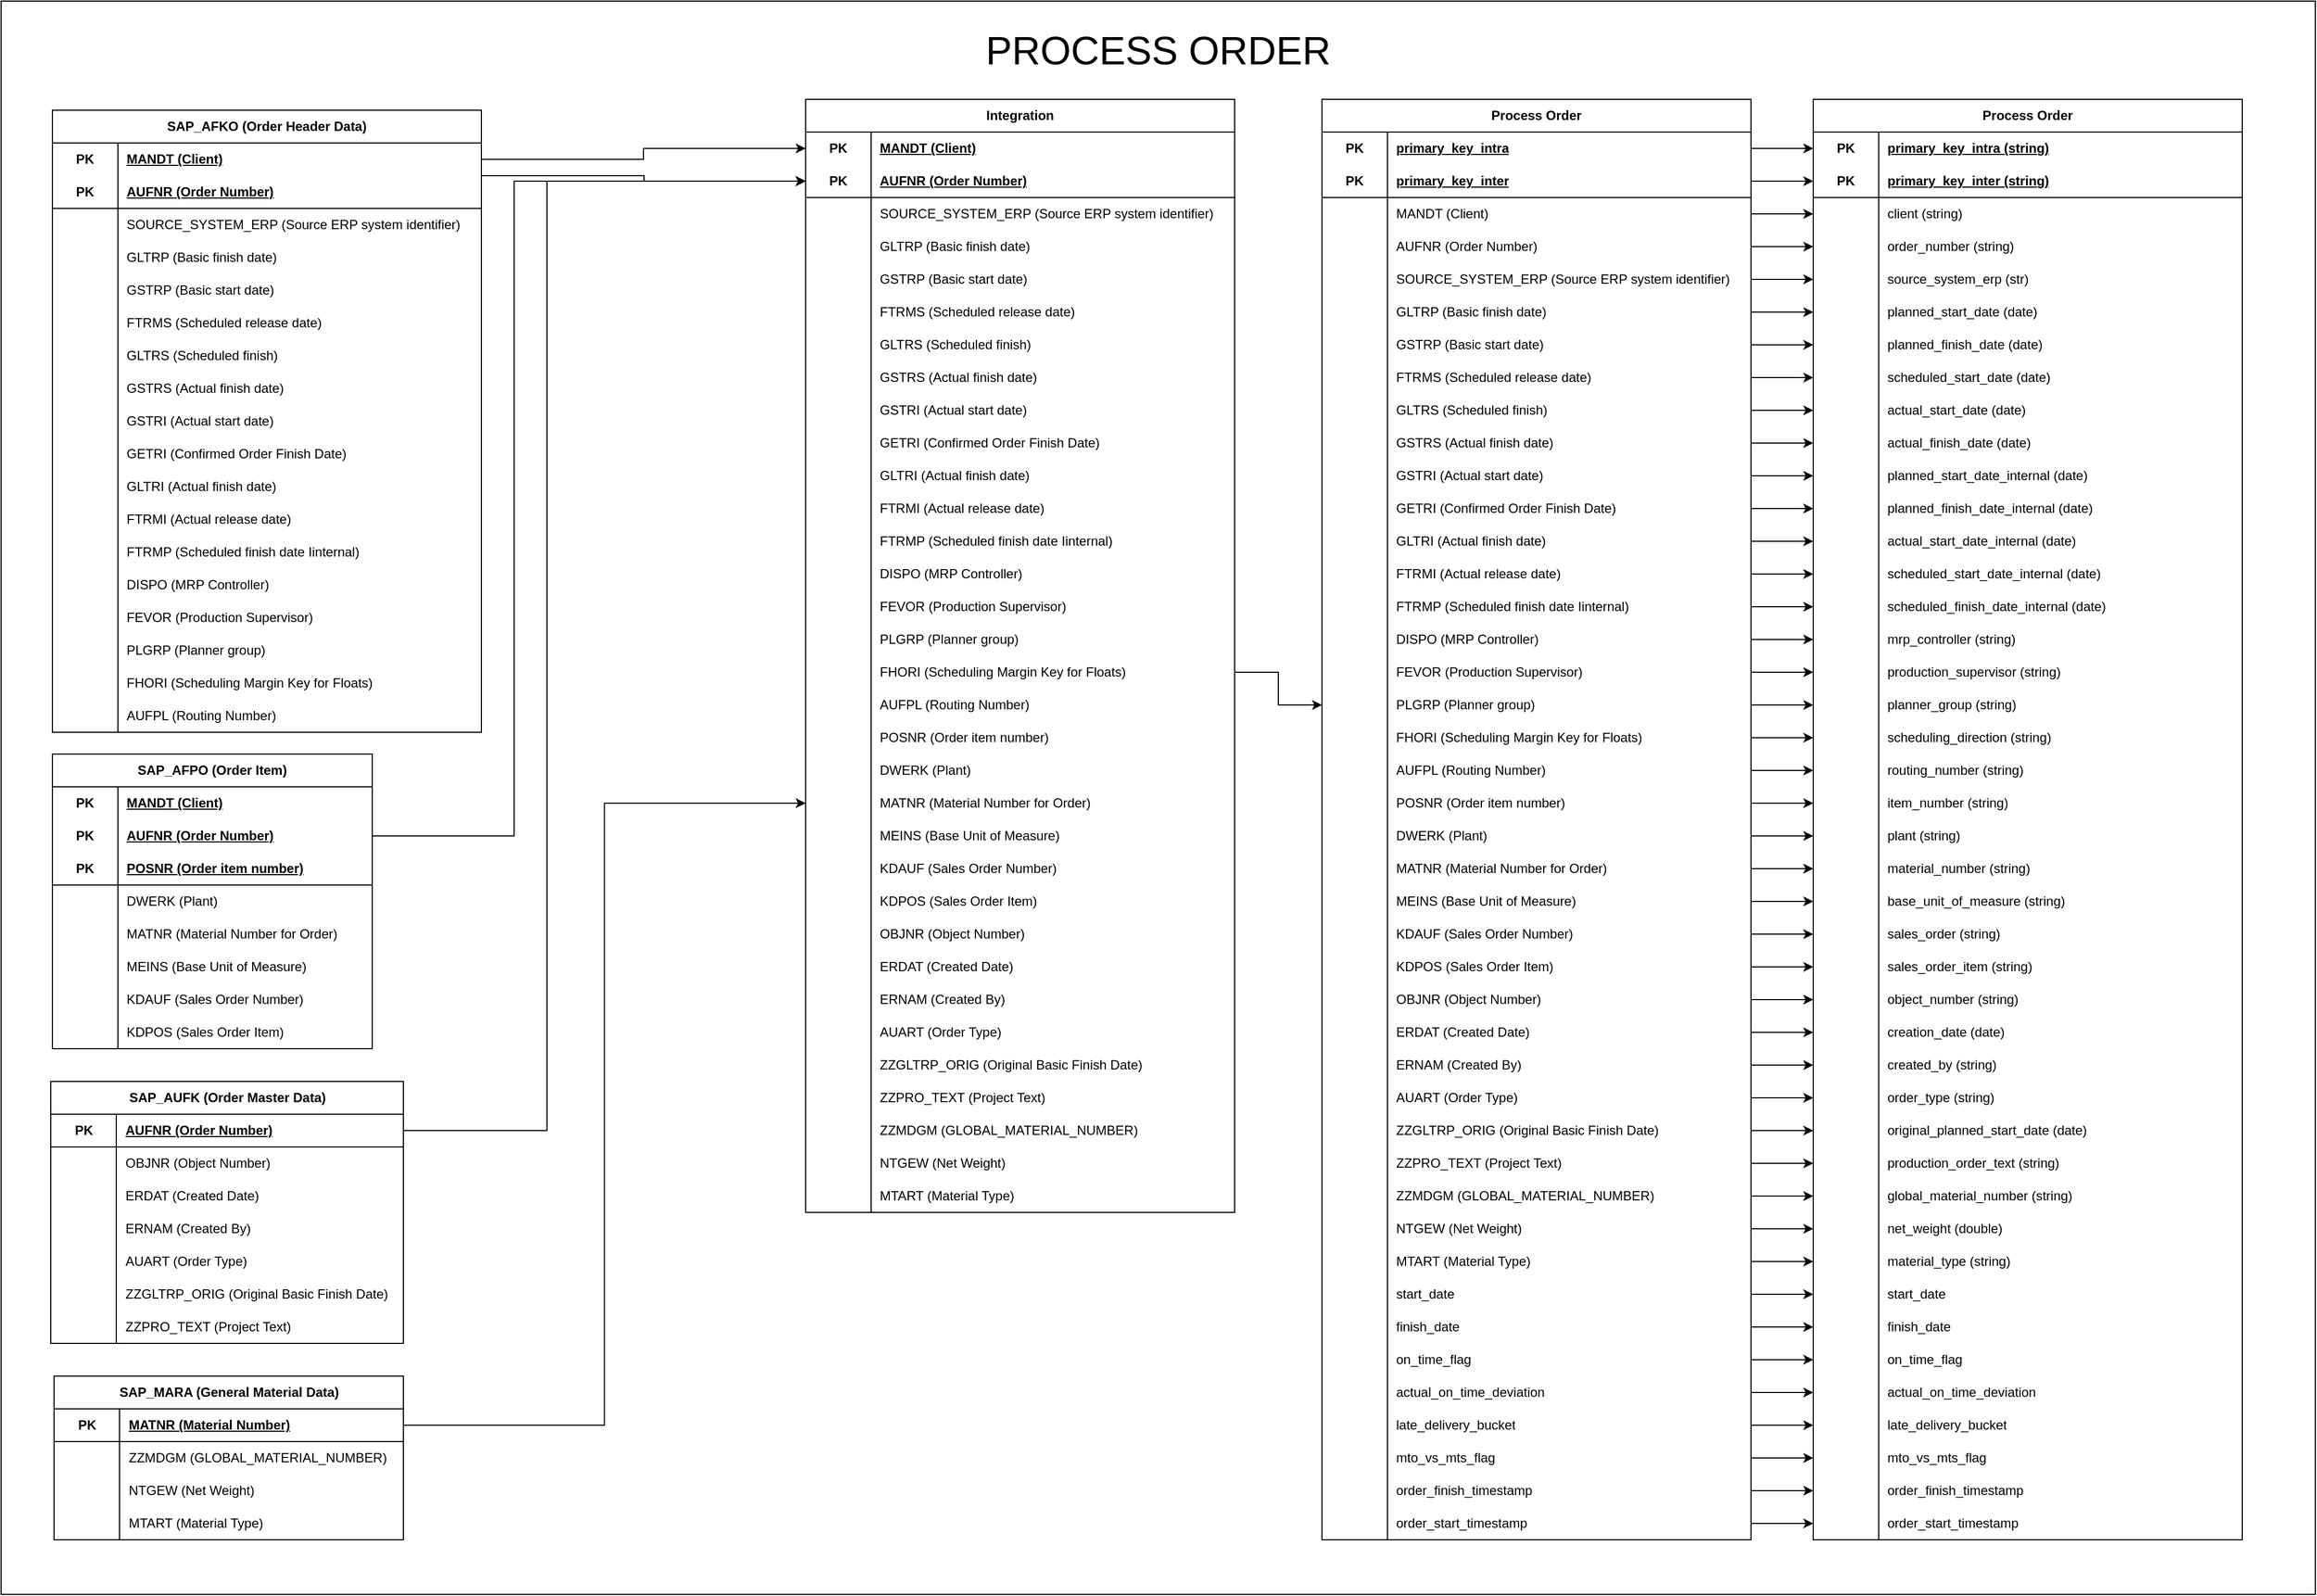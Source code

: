 <mxfile version="24.9.1">
  <diagram name="Seite-1" id="qbPiuqnbr8m3KVCLyyEQ">
    <mxGraphModel dx="4924" dy="2109" grid="1" gridSize="10" guides="1" tooltips="1" connect="1" arrows="1" fold="1" page="1" pageScale="1" pageWidth="827" pageHeight="1169" math="0" shadow="0">
      <root>
        <mxCell id="0" />
        <mxCell id="1" parent="0" />
        <mxCell id="vRv2S6NXvgIpI1lXf8f6-278" value="" style="rounded=0;whiteSpace=wrap;html=1;" vertex="1" parent="1">
          <mxGeometry x="-460" y="1090" width="2120" height="1460" as="geometry" />
        </mxCell>
        <mxCell id="nuHiKzlCLRo2Lif7N9Jb-1" value="SAP_AFKO (Order Header Data)" style="shape=table;startSize=30;container=1;collapsible=1;childLayout=tableLayout;fixedRows=1;rowLines=0;fontStyle=1;align=center;resizeLast=1;html=1;whiteSpace=wrap;" parent="1" vertex="1">
          <mxGeometry x="-413" y="1190" width="393" height="570" as="geometry" />
        </mxCell>
        <mxCell id="nuHiKzlCLRo2Lif7N9Jb-2" value="" style="shape=tableRow;horizontal=0;startSize=0;swimlaneHead=0;swimlaneBody=0;fillColor=none;collapsible=0;dropTarget=0;points=[[0,0.5],[1,0.5]];portConstraint=eastwest;top=0;left=0;right=0;bottom=0;html=1;" parent="nuHiKzlCLRo2Lif7N9Jb-1" vertex="1">
          <mxGeometry y="30" width="393" height="30" as="geometry" />
        </mxCell>
        <mxCell id="nuHiKzlCLRo2Lif7N9Jb-3" value="PK" style="shape=partialRectangle;connectable=0;fillColor=none;top=0;left=0;bottom=0;right=0;fontStyle=1;overflow=hidden;html=1;whiteSpace=wrap;" parent="nuHiKzlCLRo2Lif7N9Jb-2" vertex="1">
          <mxGeometry width="60" height="30" as="geometry">
            <mxRectangle width="60" height="30" as="alternateBounds" />
          </mxGeometry>
        </mxCell>
        <mxCell id="nuHiKzlCLRo2Lif7N9Jb-4" value="MANDT (Client)" style="shape=partialRectangle;connectable=0;fillColor=none;top=0;left=0;bottom=0;right=0;align=left;spacingLeft=6;fontStyle=5;overflow=hidden;html=1;whiteSpace=wrap;" parent="nuHiKzlCLRo2Lif7N9Jb-2" vertex="1">
          <mxGeometry x="60" width="333" height="30" as="geometry">
            <mxRectangle width="333" height="30" as="alternateBounds" />
          </mxGeometry>
        </mxCell>
        <mxCell id="nuHiKzlCLRo2Lif7N9Jb-5" value="" style="shape=tableRow;horizontal=0;startSize=0;swimlaneHead=0;swimlaneBody=0;fillColor=none;collapsible=0;dropTarget=0;points=[[0,0.5],[1,0.5]];portConstraint=eastwest;top=0;left=0;right=0;bottom=1;html=1;" parent="nuHiKzlCLRo2Lif7N9Jb-1" vertex="1">
          <mxGeometry y="60" width="393" height="30" as="geometry" />
        </mxCell>
        <mxCell id="nuHiKzlCLRo2Lif7N9Jb-6" value="PK" style="shape=partialRectangle;connectable=0;fillColor=none;top=0;left=0;bottom=0;right=0;fontStyle=1;overflow=hidden;html=1;whiteSpace=wrap;" parent="nuHiKzlCLRo2Lif7N9Jb-5" vertex="1">
          <mxGeometry width="60" height="30" as="geometry">
            <mxRectangle width="60" height="30" as="alternateBounds" />
          </mxGeometry>
        </mxCell>
        <mxCell id="nuHiKzlCLRo2Lif7N9Jb-7" value="AUFNR (Order Number)" style="shape=partialRectangle;connectable=0;fillColor=none;top=0;left=0;bottom=0;right=0;align=left;spacingLeft=6;fontStyle=5;overflow=hidden;html=1;whiteSpace=wrap;" parent="nuHiKzlCLRo2Lif7N9Jb-5" vertex="1">
          <mxGeometry x="60" width="333" height="30" as="geometry">
            <mxRectangle width="333" height="30" as="alternateBounds" />
          </mxGeometry>
        </mxCell>
        <mxCell id="nuHiKzlCLRo2Lif7N9Jb-8" value="" style="shape=tableRow;horizontal=0;startSize=0;swimlaneHead=0;swimlaneBody=0;fillColor=none;collapsible=0;dropTarget=0;points=[[0,0.5],[1,0.5]];portConstraint=eastwest;top=0;left=0;right=0;bottom=0;html=1;" parent="nuHiKzlCLRo2Lif7N9Jb-1" vertex="1">
          <mxGeometry y="90" width="393" height="30" as="geometry" />
        </mxCell>
        <mxCell id="nuHiKzlCLRo2Lif7N9Jb-9" value="" style="shape=partialRectangle;connectable=0;fillColor=none;top=0;left=0;bottom=0;right=0;editable=1;overflow=hidden;html=1;whiteSpace=wrap;" parent="nuHiKzlCLRo2Lif7N9Jb-8" vertex="1">
          <mxGeometry width="60" height="30" as="geometry">
            <mxRectangle width="60" height="30" as="alternateBounds" />
          </mxGeometry>
        </mxCell>
        <mxCell id="nuHiKzlCLRo2Lif7N9Jb-10" value="SOURCE_SYSTEM_ERP (Source ERP system identifier)" style="shape=partialRectangle;connectable=0;fillColor=none;top=0;left=0;bottom=0;right=0;align=left;spacingLeft=6;overflow=hidden;html=1;whiteSpace=wrap;" parent="nuHiKzlCLRo2Lif7N9Jb-8" vertex="1">
          <mxGeometry x="60" width="333" height="30" as="geometry">
            <mxRectangle width="333" height="30" as="alternateBounds" />
          </mxGeometry>
        </mxCell>
        <mxCell id="nuHiKzlCLRo2Lif7N9Jb-11" value="" style="shape=tableRow;horizontal=0;startSize=0;swimlaneHead=0;swimlaneBody=0;fillColor=none;collapsible=0;dropTarget=0;points=[[0,0.5],[1,0.5]];portConstraint=eastwest;top=0;left=0;right=0;bottom=0;html=1;" parent="nuHiKzlCLRo2Lif7N9Jb-1" vertex="1">
          <mxGeometry y="120" width="393" height="30" as="geometry" />
        </mxCell>
        <mxCell id="nuHiKzlCLRo2Lif7N9Jb-12" value="" style="shape=partialRectangle;connectable=0;fillColor=none;top=0;left=0;bottom=0;right=0;editable=1;overflow=hidden;html=1;whiteSpace=wrap;" parent="nuHiKzlCLRo2Lif7N9Jb-11" vertex="1">
          <mxGeometry width="60" height="30" as="geometry">
            <mxRectangle width="60" height="30" as="alternateBounds" />
          </mxGeometry>
        </mxCell>
        <mxCell id="nuHiKzlCLRo2Lif7N9Jb-13" value="GLTRP (Basic finish date)" style="shape=partialRectangle;connectable=0;fillColor=none;top=0;left=0;bottom=0;right=0;align=left;spacingLeft=6;overflow=hidden;html=1;whiteSpace=wrap;" parent="nuHiKzlCLRo2Lif7N9Jb-11" vertex="1">
          <mxGeometry x="60" width="333" height="30" as="geometry">
            <mxRectangle width="333" height="30" as="alternateBounds" />
          </mxGeometry>
        </mxCell>
        <mxCell id="nuHiKzlCLRo2Lif7N9Jb-14" value="" style="shape=tableRow;horizontal=0;startSize=0;swimlaneHead=0;swimlaneBody=0;fillColor=none;collapsible=0;dropTarget=0;points=[[0,0.5],[1,0.5]];portConstraint=eastwest;top=0;left=0;right=0;bottom=0;html=1;" parent="nuHiKzlCLRo2Lif7N9Jb-1" vertex="1">
          <mxGeometry y="150" width="393" height="30" as="geometry" />
        </mxCell>
        <mxCell id="nuHiKzlCLRo2Lif7N9Jb-15" value="" style="shape=partialRectangle;connectable=0;fillColor=none;top=0;left=0;bottom=0;right=0;editable=1;overflow=hidden;html=1;whiteSpace=wrap;" parent="nuHiKzlCLRo2Lif7N9Jb-14" vertex="1">
          <mxGeometry width="60" height="30" as="geometry">
            <mxRectangle width="60" height="30" as="alternateBounds" />
          </mxGeometry>
        </mxCell>
        <mxCell id="nuHiKzlCLRo2Lif7N9Jb-16" value="GSTRP (Basic start date)" style="shape=partialRectangle;connectable=0;fillColor=none;top=0;left=0;bottom=0;right=0;align=left;spacingLeft=6;overflow=hidden;html=1;whiteSpace=wrap;" parent="nuHiKzlCLRo2Lif7N9Jb-14" vertex="1">
          <mxGeometry x="60" width="333" height="30" as="geometry">
            <mxRectangle width="333" height="30" as="alternateBounds" />
          </mxGeometry>
        </mxCell>
        <mxCell id="nuHiKzlCLRo2Lif7N9Jb-17" value="" style="shape=tableRow;horizontal=0;startSize=0;swimlaneHead=0;swimlaneBody=0;fillColor=none;collapsible=0;dropTarget=0;points=[[0,0.5],[1,0.5]];portConstraint=eastwest;top=0;left=0;right=0;bottom=0;html=1;" parent="nuHiKzlCLRo2Lif7N9Jb-1" vertex="1">
          <mxGeometry y="180" width="393" height="30" as="geometry" />
        </mxCell>
        <mxCell id="nuHiKzlCLRo2Lif7N9Jb-18" value="" style="shape=partialRectangle;connectable=0;fillColor=none;top=0;left=0;bottom=0;right=0;editable=1;overflow=hidden;html=1;whiteSpace=wrap;" parent="nuHiKzlCLRo2Lif7N9Jb-17" vertex="1">
          <mxGeometry width="60" height="30" as="geometry">
            <mxRectangle width="60" height="30" as="alternateBounds" />
          </mxGeometry>
        </mxCell>
        <mxCell id="nuHiKzlCLRo2Lif7N9Jb-19" value="FTRMS (Scheduled release date)" style="shape=partialRectangle;connectable=0;fillColor=none;top=0;left=0;bottom=0;right=0;align=left;spacingLeft=6;overflow=hidden;html=1;whiteSpace=wrap;" parent="nuHiKzlCLRo2Lif7N9Jb-17" vertex="1">
          <mxGeometry x="60" width="333" height="30" as="geometry">
            <mxRectangle width="333" height="30" as="alternateBounds" />
          </mxGeometry>
        </mxCell>
        <mxCell id="nuHiKzlCLRo2Lif7N9Jb-20" value="" style="shape=tableRow;horizontal=0;startSize=0;swimlaneHead=0;swimlaneBody=0;fillColor=none;collapsible=0;dropTarget=0;points=[[0,0.5],[1,0.5]];portConstraint=eastwest;top=0;left=0;right=0;bottom=0;html=1;" parent="nuHiKzlCLRo2Lif7N9Jb-1" vertex="1">
          <mxGeometry y="210" width="393" height="30" as="geometry" />
        </mxCell>
        <mxCell id="nuHiKzlCLRo2Lif7N9Jb-21" value="" style="shape=partialRectangle;connectable=0;fillColor=none;top=0;left=0;bottom=0;right=0;editable=1;overflow=hidden;html=1;whiteSpace=wrap;" parent="nuHiKzlCLRo2Lif7N9Jb-20" vertex="1">
          <mxGeometry width="60" height="30" as="geometry">
            <mxRectangle width="60" height="30" as="alternateBounds" />
          </mxGeometry>
        </mxCell>
        <mxCell id="nuHiKzlCLRo2Lif7N9Jb-22" value="GLTRS (Scheduled finish)" style="shape=partialRectangle;connectable=0;fillColor=none;top=0;left=0;bottom=0;right=0;align=left;spacingLeft=6;overflow=hidden;html=1;whiteSpace=wrap;" parent="nuHiKzlCLRo2Lif7N9Jb-20" vertex="1">
          <mxGeometry x="60" width="333" height="30" as="geometry">
            <mxRectangle width="333" height="30" as="alternateBounds" />
          </mxGeometry>
        </mxCell>
        <mxCell id="nuHiKzlCLRo2Lif7N9Jb-23" value="" style="shape=tableRow;horizontal=0;startSize=0;swimlaneHead=0;swimlaneBody=0;fillColor=none;collapsible=0;dropTarget=0;points=[[0,0.5],[1,0.5]];portConstraint=eastwest;top=0;left=0;right=0;bottom=0;html=1;" parent="nuHiKzlCLRo2Lif7N9Jb-1" vertex="1">
          <mxGeometry y="240" width="393" height="30" as="geometry" />
        </mxCell>
        <mxCell id="nuHiKzlCLRo2Lif7N9Jb-24" value="" style="shape=partialRectangle;connectable=0;fillColor=none;top=0;left=0;bottom=0;right=0;editable=1;overflow=hidden;html=1;whiteSpace=wrap;" parent="nuHiKzlCLRo2Lif7N9Jb-23" vertex="1">
          <mxGeometry width="60" height="30" as="geometry">
            <mxRectangle width="60" height="30" as="alternateBounds" />
          </mxGeometry>
        </mxCell>
        <mxCell id="nuHiKzlCLRo2Lif7N9Jb-25" value="GSTRS (Actual finish date)" style="shape=partialRectangle;connectable=0;fillColor=none;top=0;left=0;bottom=0;right=0;align=left;spacingLeft=6;overflow=hidden;html=1;whiteSpace=wrap;" parent="nuHiKzlCLRo2Lif7N9Jb-23" vertex="1">
          <mxGeometry x="60" width="333" height="30" as="geometry">
            <mxRectangle width="333" height="30" as="alternateBounds" />
          </mxGeometry>
        </mxCell>
        <mxCell id="vRv2S6NXvgIpI1lXf8f6-199" value="" style="shape=tableRow;horizontal=0;startSize=0;swimlaneHead=0;swimlaneBody=0;fillColor=none;collapsible=0;dropTarget=0;points=[[0,0.5],[1,0.5]];portConstraint=eastwest;top=0;left=0;right=0;bottom=0;html=1;" vertex="1" parent="nuHiKzlCLRo2Lif7N9Jb-1">
          <mxGeometry y="270" width="393" height="30" as="geometry" />
        </mxCell>
        <mxCell id="vRv2S6NXvgIpI1lXf8f6-200" value="" style="shape=partialRectangle;connectable=0;fillColor=none;top=0;left=0;bottom=0;right=0;editable=1;overflow=hidden;html=1;whiteSpace=wrap;" vertex="1" parent="vRv2S6NXvgIpI1lXf8f6-199">
          <mxGeometry width="60" height="30" as="geometry">
            <mxRectangle width="60" height="30" as="alternateBounds" />
          </mxGeometry>
        </mxCell>
        <mxCell id="vRv2S6NXvgIpI1lXf8f6-201" value="GSTRI (Actual start date)" style="shape=partialRectangle;connectable=0;fillColor=none;top=0;left=0;bottom=0;right=0;align=left;spacingLeft=6;overflow=hidden;html=1;whiteSpace=wrap;" vertex="1" parent="vRv2S6NXvgIpI1lXf8f6-199">
          <mxGeometry x="60" width="333" height="30" as="geometry">
            <mxRectangle width="333" height="30" as="alternateBounds" />
          </mxGeometry>
        </mxCell>
        <mxCell id="nuHiKzlCLRo2Lif7N9Jb-26" value="" style="shape=tableRow;horizontal=0;startSize=0;swimlaneHead=0;swimlaneBody=0;fillColor=none;collapsible=0;dropTarget=0;points=[[0,0.5],[1,0.5]];portConstraint=eastwest;top=0;left=0;right=0;bottom=0;html=1;" parent="nuHiKzlCLRo2Lif7N9Jb-1" vertex="1">
          <mxGeometry y="300" width="393" height="30" as="geometry" />
        </mxCell>
        <mxCell id="nuHiKzlCLRo2Lif7N9Jb-27" value="" style="shape=partialRectangle;connectable=0;fillColor=none;top=0;left=0;bottom=0;right=0;editable=1;overflow=hidden;html=1;whiteSpace=wrap;" parent="nuHiKzlCLRo2Lif7N9Jb-26" vertex="1">
          <mxGeometry width="60" height="30" as="geometry">
            <mxRectangle width="60" height="30" as="alternateBounds" />
          </mxGeometry>
        </mxCell>
        <mxCell id="nuHiKzlCLRo2Lif7N9Jb-28" value="GETRI (Confirmed Order Finish Date)" style="shape=partialRectangle;connectable=0;fillColor=none;top=0;left=0;bottom=0;right=0;align=left;spacingLeft=6;overflow=hidden;html=1;whiteSpace=wrap;" parent="nuHiKzlCLRo2Lif7N9Jb-26" vertex="1">
          <mxGeometry x="60" width="333" height="30" as="geometry">
            <mxRectangle width="333" height="30" as="alternateBounds" />
          </mxGeometry>
        </mxCell>
        <mxCell id="nuHiKzlCLRo2Lif7N9Jb-29" value="" style="shape=tableRow;horizontal=0;startSize=0;swimlaneHead=0;swimlaneBody=0;fillColor=none;collapsible=0;dropTarget=0;points=[[0,0.5],[1,0.5]];portConstraint=eastwest;top=0;left=0;right=0;bottom=0;html=1;" parent="nuHiKzlCLRo2Lif7N9Jb-1" vertex="1">
          <mxGeometry y="330" width="393" height="30" as="geometry" />
        </mxCell>
        <mxCell id="nuHiKzlCLRo2Lif7N9Jb-30" value="" style="shape=partialRectangle;connectable=0;fillColor=none;top=0;left=0;bottom=0;right=0;editable=1;overflow=hidden;html=1;whiteSpace=wrap;" parent="nuHiKzlCLRo2Lif7N9Jb-29" vertex="1">
          <mxGeometry width="60" height="30" as="geometry">
            <mxRectangle width="60" height="30" as="alternateBounds" />
          </mxGeometry>
        </mxCell>
        <mxCell id="nuHiKzlCLRo2Lif7N9Jb-31" value="GLTRI (Actual finish date)" style="shape=partialRectangle;connectable=0;fillColor=none;top=0;left=0;bottom=0;right=0;align=left;spacingLeft=6;overflow=hidden;html=1;whiteSpace=wrap;" parent="nuHiKzlCLRo2Lif7N9Jb-29" vertex="1">
          <mxGeometry x="60" width="333" height="30" as="geometry">
            <mxRectangle width="333" height="30" as="alternateBounds" />
          </mxGeometry>
        </mxCell>
        <mxCell id="nuHiKzlCLRo2Lif7N9Jb-32" value="" style="shape=tableRow;horizontal=0;startSize=0;swimlaneHead=0;swimlaneBody=0;fillColor=none;collapsible=0;dropTarget=0;points=[[0,0.5],[1,0.5]];portConstraint=eastwest;top=0;left=0;right=0;bottom=0;html=1;" parent="nuHiKzlCLRo2Lif7N9Jb-1" vertex="1">
          <mxGeometry y="360" width="393" height="30" as="geometry" />
        </mxCell>
        <mxCell id="nuHiKzlCLRo2Lif7N9Jb-33" value="" style="shape=partialRectangle;connectable=0;fillColor=none;top=0;left=0;bottom=0;right=0;editable=1;overflow=hidden;html=1;whiteSpace=wrap;" parent="nuHiKzlCLRo2Lif7N9Jb-32" vertex="1">
          <mxGeometry width="60" height="30" as="geometry">
            <mxRectangle width="60" height="30" as="alternateBounds" />
          </mxGeometry>
        </mxCell>
        <mxCell id="nuHiKzlCLRo2Lif7N9Jb-34" value="FTRMI (Actual release date)" style="shape=partialRectangle;connectable=0;fillColor=none;top=0;left=0;bottom=0;right=0;align=left;spacingLeft=6;overflow=hidden;html=1;whiteSpace=wrap;" parent="nuHiKzlCLRo2Lif7N9Jb-32" vertex="1">
          <mxGeometry x="60" width="333" height="30" as="geometry">
            <mxRectangle width="333" height="30" as="alternateBounds" />
          </mxGeometry>
        </mxCell>
        <mxCell id="vRv2S6NXvgIpI1lXf8f6-220" value="" style="shape=tableRow;horizontal=0;startSize=0;swimlaneHead=0;swimlaneBody=0;fillColor=none;collapsible=0;dropTarget=0;points=[[0,0.5],[1,0.5]];portConstraint=eastwest;top=0;left=0;right=0;bottom=0;html=1;" vertex="1" parent="nuHiKzlCLRo2Lif7N9Jb-1">
          <mxGeometry y="390" width="393" height="30" as="geometry" />
        </mxCell>
        <mxCell id="vRv2S6NXvgIpI1lXf8f6-221" value="" style="shape=partialRectangle;connectable=0;fillColor=none;top=0;left=0;bottom=0;right=0;editable=1;overflow=hidden;html=1;whiteSpace=wrap;" vertex="1" parent="vRv2S6NXvgIpI1lXf8f6-220">
          <mxGeometry width="60" height="30" as="geometry">
            <mxRectangle width="60" height="30" as="alternateBounds" />
          </mxGeometry>
        </mxCell>
        <mxCell id="vRv2S6NXvgIpI1lXf8f6-222" value="FTRMP (Scheduled finish date Iinternal)" style="shape=partialRectangle;connectable=0;fillColor=none;top=0;left=0;bottom=0;right=0;align=left;spacingLeft=6;overflow=hidden;html=1;whiteSpace=wrap;" vertex="1" parent="vRv2S6NXvgIpI1lXf8f6-220">
          <mxGeometry x="60" width="333" height="30" as="geometry">
            <mxRectangle width="333" height="30" as="alternateBounds" />
          </mxGeometry>
        </mxCell>
        <mxCell id="nuHiKzlCLRo2Lif7N9Jb-35" value="" style="shape=tableRow;horizontal=0;startSize=0;swimlaneHead=0;swimlaneBody=0;fillColor=none;collapsible=0;dropTarget=0;points=[[0,0.5],[1,0.5]];portConstraint=eastwest;top=0;left=0;right=0;bottom=0;html=1;" parent="nuHiKzlCLRo2Lif7N9Jb-1" vertex="1">
          <mxGeometry y="420" width="393" height="30" as="geometry" />
        </mxCell>
        <mxCell id="nuHiKzlCLRo2Lif7N9Jb-36" value="" style="shape=partialRectangle;connectable=0;fillColor=none;top=0;left=0;bottom=0;right=0;editable=1;overflow=hidden;html=1;whiteSpace=wrap;" parent="nuHiKzlCLRo2Lif7N9Jb-35" vertex="1">
          <mxGeometry width="60" height="30" as="geometry">
            <mxRectangle width="60" height="30" as="alternateBounds" />
          </mxGeometry>
        </mxCell>
        <mxCell id="nuHiKzlCLRo2Lif7N9Jb-37" value="DISPO (MRP Controller)" style="shape=partialRectangle;connectable=0;fillColor=none;top=0;left=0;bottom=0;right=0;align=left;spacingLeft=6;overflow=hidden;html=1;whiteSpace=wrap;" parent="nuHiKzlCLRo2Lif7N9Jb-35" vertex="1">
          <mxGeometry x="60" width="333" height="30" as="geometry">
            <mxRectangle width="333" height="30" as="alternateBounds" />
          </mxGeometry>
        </mxCell>
        <mxCell id="vRv2S6NXvgIpI1lXf8f6-32" value="" style="shape=tableRow;horizontal=0;startSize=0;swimlaneHead=0;swimlaneBody=0;fillColor=none;collapsible=0;dropTarget=0;points=[[0,0.5],[1,0.5]];portConstraint=eastwest;top=0;left=0;right=0;bottom=0;html=1;" vertex="1" parent="nuHiKzlCLRo2Lif7N9Jb-1">
          <mxGeometry y="450" width="393" height="30" as="geometry" />
        </mxCell>
        <mxCell id="vRv2S6NXvgIpI1lXf8f6-33" value="" style="shape=partialRectangle;connectable=0;fillColor=none;top=0;left=0;bottom=0;right=0;editable=1;overflow=hidden;html=1;whiteSpace=wrap;" vertex="1" parent="vRv2S6NXvgIpI1lXf8f6-32">
          <mxGeometry width="60" height="30" as="geometry">
            <mxRectangle width="60" height="30" as="alternateBounds" />
          </mxGeometry>
        </mxCell>
        <mxCell id="vRv2S6NXvgIpI1lXf8f6-34" value="FEVOR (Production Supervisor)" style="shape=partialRectangle;connectable=0;fillColor=none;top=0;left=0;bottom=0;right=0;align=left;spacingLeft=6;overflow=hidden;html=1;whiteSpace=wrap;" vertex="1" parent="vRv2S6NXvgIpI1lXf8f6-32">
          <mxGeometry x="60" width="333" height="30" as="geometry">
            <mxRectangle width="333" height="30" as="alternateBounds" />
          </mxGeometry>
        </mxCell>
        <mxCell id="vRv2S6NXvgIpI1lXf8f6-58" value="" style="shape=tableRow;horizontal=0;startSize=0;swimlaneHead=0;swimlaneBody=0;fillColor=none;collapsible=0;dropTarget=0;points=[[0,0.5],[1,0.5]];portConstraint=eastwest;top=0;left=0;right=0;bottom=0;html=1;" vertex="1" parent="nuHiKzlCLRo2Lif7N9Jb-1">
          <mxGeometry y="480" width="393" height="30" as="geometry" />
        </mxCell>
        <mxCell id="vRv2S6NXvgIpI1lXf8f6-59" value="" style="shape=partialRectangle;connectable=0;fillColor=none;top=0;left=0;bottom=0;right=0;editable=1;overflow=hidden;html=1;whiteSpace=wrap;" vertex="1" parent="vRv2S6NXvgIpI1lXf8f6-58">
          <mxGeometry width="60" height="30" as="geometry">
            <mxRectangle width="60" height="30" as="alternateBounds" />
          </mxGeometry>
        </mxCell>
        <mxCell id="vRv2S6NXvgIpI1lXf8f6-60" value="PLGRP (Planner group)" style="shape=partialRectangle;connectable=0;fillColor=none;top=0;left=0;bottom=0;right=0;align=left;spacingLeft=6;overflow=hidden;html=1;whiteSpace=wrap;" vertex="1" parent="vRv2S6NXvgIpI1lXf8f6-58">
          <mxGeometry x="60" width="333" height="30" as="geometry">
            <mxRectangle width="333" height="30" as="alternateBounds" />
          </mxGeometry>
        </mxCell>
        <mxCell id="vRv2S6NXvgIpI1lXf8f6-35" value="" style="shape=tableRow;horizontal=0;startSize=0;swimlaneHead=0;swimlaneBody=0;fillColor=none;collapsible=0;dropTarget=0;points=[[0,0.5],[1,0.5]];portConstraint=eastwest;top=0;left=0;right=0;bottom=0;html=1;" vertex="1" parent="nuHiKzlCLRo2Lif7N9Jb-1">
          <mxGeometry y="510" width="393" height="30" as="geometry" />
        </mxCell>
        <mxCell id="vRv2S6NXvgIpI1lXf8f6-36" value="" style="shape=partialRectangle;connectable=0;fillColor=none;top=0;left=0;bottom=0;right=0;editable=1;overflow=hidden;html=1;whiteSpace=wrap;" vertex="1" parent="vRv2S6NXvgIpI1lXf8f6-35">
          <mxGeometry width="60" height="30" as="geometry">
            <mxRectangle width="60" height="30" as="alternateBounds" />
          </mxGeometry>
        </mxCell>
        <mxCell id="vRv2S6NXvgIpI1lXf8f6-37" value="FHORI (Scheduling Margin Key for Floats)" style="shape=partialRectangle;connectable=0;fillColor=none;top=0;left=0;bottom=0;right=0;align=left;spacingLeft=6;overflow=hidden;html=1;whiteSpace=wrap;" vertex="1" parent="vRv2S6NXvgIpI1lXf8f6-35">
          <mxGeometry x="60" width="333" height="30" as="geometry">
            <mxRectangle width="333" height="30" as="alternateBounds" />
          </mxGeometry>
        </mxCell>
        <mxCell id="vRv2S6NXvgIpI1lXf8f6-38" value="" style="shape=tableRow;horizontal=0;startSize=0;swimlaneHead=0;swimlaneBody=0;fillColor=none;collapsible=0;dropTarget=0;points=[[0,0.5],[1,0.5]];portConstraint=eastwest;top=0;left=0;right=0;bottom=0;html=1;" vertex="1" parent="nuHiKzlCLRo2Lif7N9Jb-1">
          <mxGeometry y="540" width="393" height="30" as="geometry" />
        </mxCell>
        <mxCell id="vRv2S6NXvgIpI1lXf8f6-39" value="" style="shape=partialRectangle;connectable=0;fillColor=none;top=0;left=0;bottom=0;right=0;editable=1;overflow=hidden;html=1;whiteSpace=wrap;" vertex="1" parent="vRv2S6NXvgIpI1lXf8f6-38">
          <mxGeometry width="60" height="30" as="geometry">
            <mxRectangle width="60" height="30" as="alternateBounds" />
          </mxGeometry>
        </mxCell>
        <mxCell id="vRv2S6NXvgIpI1lXf8f6-40" value="AUFPL (Routing Number)" style="shape=partialRectangle;connectable=0;fillColor=none;top=0;left=0;bottom=0;right=0;align=left;spacingLeft=6;overflow=hidden;html=1;whiteSpace=wrap;" vertex="1" parent="vRv2S6NXvgIpI1lXf8f6-38">
          <mxGeometry x="60" width="333" height="30" as="geometry">
            <mxRectangle width="333" height="30" as="alternateBounds" />
          </mxGeometry>
        </mxCell>
        <mxCell id="nuHiKzlCLRo2Lif7N9Jb-38" value="SAP_AFPO (Order Item)" style="shape=table;startSize=30;container=1;collapsible=1;childLayout=tableLayout;fixedRows=1;rowLines=0;fontStyle=1;align=center;resizeLast=1;html=1;whiteSpace=wrap;" parent="1" vertex="1">
          <mxGeometry x="-413" y="1780" width="293" height="270" as="geometry" />
        </mxCell>
        <mxCell id="nuHiKzlCLRo2Lif7N9Jb-39" value="" style="shape=tableRow;horizontal=0;startSize=0;swimlaneHead=0;swimlaneBody=0;fillColor=none;collapsible=0;dropTarget=0;points=[[0,0.5],[1,0.5]];portConstraint=eastwest;top=0;left=0;right=0;bottom=0;html=1;" parent="nuHiKzlCLRo2Lif7N9Jb-38" vertex="1">
          <mxGeometry y="30" width="293" height="30" as="geometry" />
        </mxCell>
        <mxCell id="nuHiKzlCLRo2Lif7N9Jb-40" value="PK" style="shape=partialRectangle;connectable=0;fillColor=none;top=0;left=0;bottom=0;right=0;fontStyle=1;overflow=hidden;html=1;whiteSpace=wrap;" parent="nuHiKzlCLRo2Lif7N9Jb-39" vertex="1">
          <mxGeometry width="60" height="30" as="geometry">
            <mxRectangle width="60" height="30" as="alternateBounds" />
          </mxGeometry>
        </mxCell>
        <mxCell id="nuHiKzlCLRo2Lif7N9Jb-41" value="MANDT (Client)" style="shape=partialRectangle;connectable=0;fillColor=none;top=0;left=0;bottom=0;right=0;align=left;spacingLeft=6;fontStyle=5;overflow=hidden;html=1;whiteSpace=wrap;" parent="nuHiKzlCLRo2Lif7N9Jb-39" vertex="1">
          <mxGeometry x="60" width="233" height="30" as="geometry">
            <mxRectangle width="233" height="30" as="alternateBounds" />
          </mxGeometry>
        </mxCell>
        <mxCell id="nuHiKzlCLRo2Lif7N9Jb-42" value="" style="shape=tableRow;horizontal=0;startSize=0;swimlaneHead=0;swimlaneBody=0;fillColor=none;collapsible=0;dropTarget=0;points=[[0,0.5],[1,0.5]];portConstraint=eastwest;top=0;left=0;right=0;bottom=0;html=1;" parent="nuHiKzlCLRo2Lif7N9Jb-38" vertex="1">
          <mxGeometry y="60" width="293" height="30" as="geometry" />
        </mxCell>
        <mxCell id="nuHiKzlCLRo2Lif7N9Jb-43" value="PK" style="shape=partialRectangle;connectable=0;fillColor=none;top=0;left=0;bottom=0;right=0;fontStyle=1;overflow=hidden;html=1;whiteSpace=wrap;" parent="nuHiKzlCLRo2Lif7N9Jb-42" vertex="1">
          <mxGeometry width="60" height="30" as="geometry">
            <mxRectangle width="60" height="30" as="alternateBounds" />
          </mxGeometry>
        </mxCell>
        <mxCell id="nuHiKzlCLRo2Lif7N9Jb-44" value="AUFNR (Order Number)" style="shape=partialRectangle;connectable=0;fillColor=none;top=0;left=0;bottom=0;right=0;align=left;spacingLeft=6;fontStyle=5;overflow=hidden;html=1;whiteSpace=wrap;" parent="nuHiKzlCLRo2Lif7N9Jb-42" vertex="1">
          <mxGeometry x="60" width="233" height="30" as="geometry">
            <mxRectangle width="233" height="30" as="alternateBounds" />
          </mxGeometry>
        </mxCell>
        <mxCell id="nuHiKzlCLRo2Lif7N9Jb-45" value="" style="shape=tableRow;horizontal=0;startSize=0;swimlaneHead=0;swimlaneBody=0;fillColor=none;collapsible=0;dropTarget=0;points=[[0,0.5],[1,0.5]];portConstraint=eastwest;top=0;left=0;right=0;bottom=1;html=1;" parent="nuHiKzlCLRo2Lif7N9Jb-38" vertex="1">
          <mxGeometry y="90" width="293" height="30" as="geometry" />
        </mxCell>
        <mxCell id="nuHiKzlCLRo2Lif7N9Jb-46" value="PK" style="shape=partialRectangle;connectable=0;fillColor=none;top=0;left=0;bottom=0;right=0;fontStyle=1;overflow=hidden;html=1;whiteSpace=wrap;" parent="nuHiKzlCLRo2Lif7N9Jb-45" vertex="1">
          <mxGeometry width="60" height="30" as="geometry">
            <mxRectangle width="60" height="30" as="alternateBounds" />
          </mxGeometry>
        </mxCell>
        <mxCell id="nuHiKzlCLRo2Lif7N9Jb-47" value="POSNR (Order item number)" style="shape=partialRectangle;connectable=0;fillColor=none;top=0;left=0;bottom=0;right=0;align=left;spacingLeft=6;fontStyle=5;overflow=hidden;html=1;whiteSpace=wrap;" parent="nuHiKzlCLRo2Lif7N9Jb-45" vertex="1">
          <mxGeometry x="60" width="233" height="30" as="geometry">
            <mxRectangle width="233" height="30" as="alternateBounds" />
          </mxGeometry>
        </mxCell>
        <mxCell id="nuHiKzlCLRo2Lif7N9Jb-48" value="" style="shape=tableRow;horizontal=0;startSize=0;swimlaneHead=0;swimlaneBody=0;fillColor=none;collapsible=0;dropTarget=0;points=[[0,0.5],[1,0.5]];portConstraint=eastwest;top=0;left=0;right=0;bottom=0;html=1;" parent="nuHiKzlCLRo2Lif7N9Jb-38" vertex="1">
          <mxGeometry y="120" width="293" height="30" as="geometry" />
        </mxCell>
        <mxCell id="nuHiKzlCLRo2Lif7N9Jb-49" value="" style="shape=partialRectangle;connectable=0;fillColor=none;top=0;left=0;bottom=0;right=0;editable=1;overflow=hidden;html=1;whiteSpace=wrap;" parent="nuHiKzlCLRo2Lif7N9Jb-48" vertex="1">
          <mxGeometry width="60" height="30" as="geometry">
            <mxRectangle width="60" height="30" as="alternateBounds" />
          </mxGeometry>
        </mxCell>
        <mxCell id="nuHiKzlCLRo2Lif7N9Jb-50" value="DWERK (Plant)" style="shape=partialRectangle;connectable=0;fillColor=none;top=0;left=0;bottom=0;right=0;align=left;spacingLeft=6;overflow=hidden;html=1;whiteSpace=wrap;" parent="nuHiKzlCLRo2Lif7N9Jb-48" vertex="1">
          <mxGeometry x="60" width="233" height="30" as="geometry">
            <mxRectangle width="233" height="30" as="alternateBounds" />
          </mxGeometry>
        </mxCell>
        <mxCell id="nuHiKzlCLRo2Lif7N9Jb-51" value="" style="shape=tableRow;horizontal=0;startSize=0;swimlaneHead=0;swimlaneBody=0;fillColor=none;collapsible=0;dropTarget=0;points=[[0,0.5],[1,0.5]];portConstraint=eastwest;top=0;left=0;right=0;bottom=0;html=1;" parent="nuHiKzlCLRo2Lif7N9Jb-38" vertex="1">
          <mxGeometry y="150" width="293" height="30" as="geometry" />
        </mxCell>
        <mxCell id="nuHiKzlCLRo2Lif7N9Jb-52" value="" style="shape=partialRectangle;connectable=0;fillColor=none;top=0;left=0;bottom=0;right=0;editable=1;overflow=hidden;html=1;whiteSpace=wrap;" parent="nuHiKzlCLRo2Lif7N9Jb-51" vertex="1">
          <mxGeometry width="60" height="30" as="geometry">
            <mxRectangle width="60" height="30" as="alternateBounds" />
          </mxGeometry>
        </mxCell>
        <mxCell id="nuHiKzlCLRo2Lif7N9Jb-53" value="MATNR (Material Number for Order)" style="shape=partialRectangle;connectable=0;fillColor=none;top=0;left=0;bottom=0;right=0;align=left;spacingLeft=6;overflow=hidden;html=1;whiteSpace=wrap;" parent="nuHiKzlCLRo2Lif7N9Jb-51" vertex="1">
          <mxGeometry x="60" width="233" height="30" as="geometry">
            <mxRectangle width="233" height="30" as="alternateBounds" />
          </mxGeometry>
        </mxCell>
        <mxCell id="nuHiKzlCLRo2Lif7N9Jb-54" value="" style="shape=tableRow;horizontal=0;startSize=0;swimlaneHead=0;swimlaneBody=0;fillColor=none;collapsible=0;dropTarget=0;points=[[0,0.5],[1,0.5]];portConstraint=eastwest;top=0;left=0;right=0;bottom=0;html=1;" parent="nuHiKzlCLRo2Lif7N9Jb-38" vertex="1">
          <mxGeometry y="180" width="293" height="30" as="geometry" />
        </mxCell>
        <mxCell id="nuHiKzlCLRo2Lif7N9Jb-55" value="" style="shape=partialRectangle;connectable=0;fillColor=none;top=0;left=0;bottom=0;right=0;editable=1;overflow=hidden;html=1;whiteSpace=wrap;" parent="nuHiKzlCLRo2Lif7N9Jb-54" vertex="1">
          <mxGeometry width="60" height="30" as="geometry">
            <mxRectangle width="60" height="30" as="alternateBounds" />
          </mxGeometry>
        </mxCell>
        <mxCell id="nuHiKzlCLRo2Lif7N9Jb-56" value="MEINS (Base Unit of Measure)" style="shape=partialRectangle;connectable=0;fillColor=none;top=0;left=0;bottom=0;right=0;align=left;spacingLeft=6;overflow=hidden;html=1;whiteSpace=wrap;" parent="nuHiKzlCLRo2Lif7N9Jb-54" vertex="1">
          <mxGeometry x="60" width="233" height="30" as="geometry">
            <mxRectangle width="233" height="30" as="alternateBounds" />
          </mxGeometry>
        </mxCell>
        <mxCell id="nuHiKzlCLRo2Lif7N9Jb-57" value="" style="shape=tableRow;horizontal=0;startSize=0;swimlaneHead=0;swimlaneBody=0;fillColor=none;collapsible=0;dropTarget=0;points=[[0,0.5],[1,0.5]];portConstraint=eastwest;top=0;left=0;right=0;bottom=0;html=1;" parent="nuHiKzlCLRo2Lif7N9Jb-38" vertex="1">
          <mxGeometry y="210" width="293" height="30" as="geometry" />
        </mxCell>
        <mxCell id="nuHiKzlCLRo2Lif7N9Jb-58" value="" style="shape=partialRectangle;connectable=0;fillColor=none;top=0;left=0;bottom=0;right=0;editable=1;overflow=hidden;html=1;whiteSpace=wrap;" parent="nuHiKzlCLRo2Lif7N9Jb-57" vertex="1">
          <mxGeometry width="60" height="30" as="geometry">
            <mxRectangle width="60" height="30" as="alternateBounds" />
          </mxGeometry>
        </mxCell>
        <mxCell id="nuHiKzlCLRo2Lif7N9Jb-59" value="KDAUF (Sales Order Number)" style="shape=partialRectangle;connectable=0;fillColor=none;top=0;left=0;bottom=0;right=0;align=left;spacingLeft=6;overflow=hidden;html=1;whiteSpace=wrap;" parent="nuHiKzlCLRo2Lif7N9Jb-57" vertex="1">
          <mxGeometry x="60" width="233" height="30" as="geometry">
            <mxRectangle width="233" height="30" as="alternateBounds" />
          </mxGeometry>
        </mxCell>
        <mxCell id="nuHiKzlCLRo2Lif7N9Jb-60" value="" style="shape=tableRow;horizontal=0;startSize=0;swimlaneHead=0;swimlaneBody=0;fillColor=none;collapsible=0;dropTarget=0;points=[[0,0.5],[1,0.5]];portConstraint=eastwest;top=0;left=0;right=0;bottom=0;html=1;" parent="nuHiKzlCLRo2Lif7N9Jb-38" vertex="1">
          <mxGeometry y="240" width="293" height="30" as="geometry" />
        </mxCell>
        <mxCell id="nuHiKzlCLRo2Lif7N9Jb-61" value="" style="shape=partialRectangle;connectable=0;fillColor=none;top=0;left=0;bottom=0;right=0;editable=1;overflow=hidden;html=1;whiteSpace=wrap;" parent="nuHiKzlCLRo2Lif7N9Jb-60" vertex="1">
          <mxGeometry width="60" height="30" as="geometry">
            <mxRectangle width="60" height="30" as="alternateBounds" />
          </mxGeometry>
        </mxCell>
        <mxCell id="nuHiKzlCLRo2Lif7N9Jb-62" value="KDPOS (Sales Order Item)" style="shape=partialRectangle;connectable=0;fillColor=none;top=0;left=0;bottom=0;right=0;align=left;spacingLeft=6;overflow=hidden;html=1;whiteSpace=wrap;" parent="nuHiKzlCLRo2Lif7N9Jb-60" vertex="1">
          <mxGeometry x="60" width="233" height="30" as="geometry">
            <mxRectangle width="233" height="30" as="alternateBounds" />
          </mxGeometry>
        </mxCell>
        <mxCell id="nuHiKzlCLRo2Lif7N9Jb-63" value="SAP_AUFK (Order Master Data)" style="shape=table;startSize=30;container=1;collapsible=1;childLayout=tableLayout;fixedRows=1;rowLines=0;fontStyle=1;align=center;resizeLast=1;html=1;whiteSpace=wrap;" parent="1" vertex="1">
          <mxGeometry x="-414.5" y="2080" width="323" height="240" as="geometry" />
        </mxCell>
        <mxCell id="nuHiKzlCLRo2Lif7N9Jb-64" value="" style="shape=tableRow;horizontal=0;startSize=0;swimlaneHead=0;swimlaneBody=0;fillColor=none;collapsible=0;dropTarget=0;points=[[0,0.5],[1,0.5]];portConstraint=eastwest;top=0;left=0;right=0;bottom=1;html=1;" parent="nuHiKzlCLRo2Lif7N9Jb-63" vertex="1">
          <mxGeometry y="30" width="323" height="30" as="geometry" />
        </mxCell>
        <mxCell id="nuHiKzlCLRo2Lif7N9Jb-65" value="PK" style="shape=partialRectangle;connectable=0;fillColor=none;top=0;left=0;bottom=0;right=0;fontStyle=1;overflow=hidden;html=1;whiteSpace=wrap;" parent="nuHiKzlCLRo2Lif7N9Jb-64" vertex="1">
          <mxGeometry width="60" height="30" as="geometry">
            <mxRectangle width="60" height="30" as="alternateBounds" />
          </mxGeometry>
        </mxCell>
        <mxCell id="nuHiKzlCLRo2Lif7N9Jb-66" value="AUFNR (Order Number)" style="shape=partialRectangle;connectable=0;fillColor=none;top=0;left=0;bottom=0;right=0;align=left;spacingLeft=6;fontStyle=5;overflow=hidden;html=1;whiteSpace=wrap;" parent="nuHiKzlCLRo2Lif7N9Jb-64" vertex="1">
          <mxGeometry x="60" width="263" height="30" as="geometry">
            <mxRectangle width="263" height="30" as="alternateBounds" />
          </mxGeometry>
        </mxCell>
        <mxCell id="nuHiKzlCLRo2Lif7N9Jb-67" value="" style="shape=tableRow;horizontal=0;startSize=0;swimlaneHead=0;swimlaneBody=0;fillColor=none;collapsible=0;dropTarget=0;points=[[0,0.5],[1,0.5]];portConstraint=eastwest;top=0;left=0;right=0;bottom=0;html=1;" parent="nuHiKzlCLRo2Lif7N9Jb-63" vertex="1">
          <mxGeometry y="60" width="323" height="30" as="geometry" />
        </mxCell>
        <mxCell id="nuHiKzlCLRo2Lif7N9Jb-68" value="" style="shape=partialRectangle;connectable=0;fillColor=none;top=0;left=0;bottom=0;right=0;editable=1;overflow=hidden;html=1;whiteSpace=wrap;" parent="nuHiKzlCLRo2Lif7N9Jb-67" vertex="1">
          <mxGeometry width="60" height="30" as="geometry">
            <mxRectangle width="60" height="30" as="alternateBounds" />
          </mxGeometry>
        </mxCell>
        <mxCell id="nuHiKzlCLRo2Lif7N9Jb-69" value="OBJNR (Object Number)" style="shape=partialRectangle;connectable=0;fillColor=none;top=0;left=0;bottom=0;right=0;align=left;spacingLeft=6;overflow=hidden;html=1;whiteSpace=wrap;" parent="nuHiKzlCLRo2Lif7N9Jb-67" vertex="1">
          <mxGeometry x="60" width="263" height="30" as="geometry">
            <mxRectangle width="263" height="30" as="alternateBounds" />
          </mxGeometry>
        </mxCell>
        <mxCell id="nuHiKzlCLRo2Lif7N9Jb-70" value="" style="shape=tableRow;horizontal=0;startSize=0;swimlaneHead=0;swimlaneBody=0;fillColor=none;collapsible=0;dropTarget=0;points=[[0,0.5],[1,0.5]];portConstraint=eastwest;top=0;left=0;right=0;bottom=0;html=1;" parent="nuHiKzlCLRo2Lif7N9Jb-63" vertex="1">
          <mxGeometry y="90" width="323" height="30" as="geometry" />
        </mxCell>
        <mxCell id="nuHiKzlCLRo2Lif7N9Jb-71" value="" style="shape=partialRectangle;connectable=0;fillColor=none;top=0;left=0;bottom=0;right=0;editable=1;overflow=hidden;html=1;whiteSpace=wrap;" parent="nuHiKzlCLRo2Lif7N9Jb-70" vertex="1">
          <mxGeometry width="60" height="30" as="geometry">
            <mxRectangle width="60" height="30" as="alternateBounds" />
          </mxGeometry>
        </mxCell>
        <mxCell id="nuHiKzlCLRo2Lif7N9Jb-72" value="ERDAT (Created Date)" style="shape=partialRectangle;connectable=0;fillColor=none;top=0;left=0;bottom=0;right=0;align=left;spacingLeft=6;overflow=hidden;html=1;whiteSpace=wrap;" parent="nuHiKzlCLRo2Lif7N9Jb-70" vertex="1">
          <mxGeometry x="60" width="263" height="30" as="geometry">
            <mxRectangle width="263" height="30" as="alternateBounds" />
          </mxGeometry>
        </mxCell>
        <mxCell id="nuHiKzlCLRo2Lif7N9Jb-73" value="" style="shape=tableRow;horizontal=0;startSize=0;swimlaneHead=0;swimlaneBody=0;fillColor=none;collapsible=0;dropTarget=0;points=[[0,0.5],[1,0.5]];portConstraint=eastwest;top=0;left=0;right=0;bottom=0;html=1;" parent="nuHiKzlCLRo2Lif7N9Jb-63" vertex="1">
          <mxGeometry y="120" width="323" height="30" as="geometry" />
        </mxCell>
        <mxCell id="nuHiKzlCLRo2Lif7N9Jb-74" value="" style="shape=partialRectangle;connectable=0;fillColor=none;top=0;left=0;bottom=0;right=0;editable=1;overflow=hidden;html=1;whiteSpace=wrap;" parent="nuHiKzlCLRo2Lif7N9Jb-73" vertex="1">
          <mxGeometry width="60" height="30" as="geometry">
            <mxRectangle width="60" height="30" as="alternateBounds" />
          </mxGeometry>
        </mxCell>
        <mxCell id="nuHiKzlCLRo2Lif7N9Jb-75" value="ERNAM (Created By)" style="shape=partialRectangle;connectable=0;fillColor=none;top=0;left=0;bottom=0;right=0;align=left;spacingLeft=6;overflow=hidden;html=1;whiteSpace=wrap;" parent="nuHiKzlCLRo2Lif7N9Jb-73" vertex="1">
          <mxGeometry x="60" width="263" height="30" as="geometry">
            <mxRectangle width="263" height="30" as="alternateBounds" />
          </mxGeometry>
        </mxCell>
        <mxCell id="nuHiKzlCLRo2Lif7N9Jb-76" value="" style="shape=tableRow;horizontal=0;startSize=0;swimlaneHead=0;swimlaneBody=0;fillColor=none;collapsible=0;dropTarget=0;points=[[0,0.5],[1,0.5]];portConstraint=eastwest;top=0;left=0;right=0;bottom=0;html=1;" parent="nuHiKzlCLRo2Lif7N9Jb-63" vertex="1">
          <mxGeometry y="150" width="323" height="30" as="geometry" />
        </mxCell>
        <mxCell id="nuHiKzlCLRo2Lif7N9Jb-77" value="" style="shape=partialRectangle;connectable=0;fillColor=none;top=0;left=0;bottom=0;right=0;editable=1;overflow=hidden;html=1;whiteSpace=wrap;" parent="nuHiKzlCLRo2Lif7N9Jb-76" vertex="1">
          <mxGeometry width="60" height="30" as="geometry">
            <mxRectangle width="60" height="30" as="alternateBounds" />
          </mxGeometry>
        </mxCell>
        <mxCell id="nuHiKzlCLRo2Lif7N9Jb-78" value="AUART (Order Type)" style="shape=partialRectangle;connectable=0;fillColor=none;top=0;left=0;bottom=0;right=0;align=left;spacingLeft=6;overflow=hidden;html=1;whiteSpace=wrap;" parent="nuHiKzlCLRo2Lif7N9Jb-76" vertex="1">
          <mxGeometry x="60" width="263" height="30" as="geometry">
            <mxRectangle width="263" height="30" as="alternateBounds" />
          </mxGeometry>
        </mxCell>
        <mxCell id="nuHiKzlCLRo2Lif7N9Jb-79" value="" style="shape=tableRow;horizontal=0;startSize=0;swimlaneHead=0;swimlaneBody=0;fillColor=none;collapsible=0;dropTarget=0;points=[[0,0.5],[1,0.5]];portConstraint=eastwest;top=0;left=0;right=0;bottom=0;html=1;" parent="nuHiKzlCLRo2Lif7N9Jb-63" vertex="1">
          <mxGeometry y="180" width="323" height="30" as="geometry" />
        </mxCell>
        <mxCell id="nuHiKzlCLRo2Lif7N9Jb-80" value="" style="shape=partialRectangle;connectable=0;fillColor=none;top=0;left=0;bottom=0;right=0;editable=1;overflow=hidden;html=1;whiteSpace=wrap;" parent="nuHiKzlCLRo2Lif7N9Jb-79" vertex="1">
          <mxGeometry width="60" height="30" as="geometry">
            <mxRectangle width="60" height="30" as="alternateBounds" />
          </mxGeometry>
        </mxCell>
        <mxCell id="nuHiKzlCLRo2Lif7N9Jb-81" value="ZZGLTRP_ORIG (Original Basic Finish Date)" style="shape=partialRectangle;connectable=0;fillColor=none;top=0;left=0;bottom=0;right=0;align=left;spacingLeft=6;overflow=hidden;html=1;whiteSpace=wrap;" parent="nuHiKzlCLRo2Lif7N9Jb-79" vertex="1">
          <mxGeometry x="60" width="263" height="30" as="geometry">
            <mxRectangle width="263" height="30" as="alternateBounds" />
          </mxGeometry>
        </mxCell>
        <mxCell id="nuHiKzlCLRo2Lif7N9Jb-82" value="" style="shape=tableRow;horizontal=0;startSize=0;swimlaneHead=0;swimlaneBody=0;fillColor=none;collapsible=0;dropTarget=0;points=[[0,0.5],[1,0.5]];portConstraint=eastwest;top=0;left=0;right=0;bottom=0;html=1;" parent="nuHiKzlCLRo2Lif7N9Jb-63" vertex="1">
          <mxGeometry y="210" width="323" height="30" as="geometry" />
        </mxCell>
        <mxCell id="nuHiKzlCLRo2Lif7N9Jb-83" value="" style="shape=partialRectangle;connectable=0;fillColor=none;top=0;left=0;bottom=0;right=0;editable=1;overflow=hidden;html=1;whiteSpace=wrap;" parent="nuHiKzlCLRo2Lif7N9Jb-82" vertex="1">
          <mxGeometry width="60" height="30" as="geometry">
            <mxRectangle width="60" height="30" as="alternateBounds" />
          </mxGeometry>
        </mxCell>
        <mxCell id="nuHiKzlCLRo2Lif7N9Jb-84" value="ZZPRO_TEXT (Project Text)" style="shape=partialRectangle;connectable=0;fillColor=none;top=0;left=0;bottom=0;right=0;align=left;spacingLeft=6;overflow=hidden;html=1;whiteSpace=wrap;" parent="nuHiKzlCLRo2Lif7N9Jb-82" vertex="1">
          <mxGeometry x="60" width="263" height="30" as="geometry">
            <mxRectangle width="263" height="30" as="alternateBounds" />
          </mxGeometry>
        </mxCell>
        <mxCell id="nuHiKzlCLRo2Lif7N9Jb-85" value="SAP_MARA (General Material Data)" style="shape=table;startSize=30;container=1;collapsible=1;childLayout=tableLayout;fixedRows=1;rowLines=0;fontStyle=1;align=center;resizeLast=1;html=1;whiteSpace=wrap;" parent="1" vertex="1">
          <mxGeometry x="-411.5" y="2350" width="320" height="150" as="geometry" />
        </mxCell>
        <mxCell id="nuHiKzlCLRo2Lif7N9Jb-86" value="" style="shape=tableRow;horizontal=0;startSize=0;swimlaneHead=0;swimlaneBody=0;fillColor=none;collapsible=0;dropTarget=0;points=[[0,0.5],[1,0.5]];portConstraint=eastwest;top=0;left=0;right=0;bottom=1;html=1;" parent="nuHiKzlCLRo2Lif7N9Jb-85" vertex="1">
          <mxGeometry y="30" width="320" height="30" as="geometry" />
        </mxCell>
        <mxCell id="nuHiKzlCLRo2Lif7N9Jb-87" value="PK" style="shape=partialRectangle;connectable=0;fillColor=none;top=0;left=0;bottom=0;right=0;fontStyle=1;overflow=hidden;html=1;whiteSpace=wrap;" parent="nuHiKzlCLRo2Lif7N9Jb-86" vertex="1">
          <mxGeometry width="60" height="30" as="geometry">
            <mxRectangle width="60" height="30" as="alternateBounds" />
          </mxGeometry>
        </mxCell>
        <mxCell id="nuHiKzlCLRo2Lif7N9Jb-88" value="MATNR (Material Number)" style="shape=partialRectangle;connectable=0;fillColor=none;top=0;left=0;bottom=0;right=0;align=left;spacingLeft=6;fontStyle=5;overflow=hidden;html=1;whiteSpace=wrap;" parent="nuHiKzlCLRo2Lif7N9Jb-86" vertex="1">
          <mxGeometry x="60" width="260" height="30" as="geometry">
            <mxRectangle width="260" height="30" as="alternateBounds" />
          </mxGeometry>
        </mxCell>
        <mxCell id="nuHiKzlCLRo2Lif7N9Jb-89" value="" style="shape=tableRow;horizontal=0;startSize=0;swimlaneHead=0;swimlaneBody=0;fillColor=none;collapsible=0;dropTarget=0;points=[[0,0.5],[1,0.5]];portConstraint=eastwest;top=0;left=0;right=0;bottom=0;html=1;" parent="nuHiKzlCLRo2Lif7N9Jb-85" vertex="1">
          <mxGeometry y="60" width="320" height="30" as="geometry" />
        </mxCell>
        <mxCell id="nuHiKzlCLRo2Lif7N9Jb-90" value="" style="shape=partialRectangle;connectable=0;fillColor=none;top=0;left=0;bottom=0;right=0;editable=1;overflow=hidden;html=1;whiteSpace=wrap;" parent="nuHiKzlCLRo2Lif7N9Jb-89" vertex="1">
          <mxGeometry width="60" height="30" as="geometry">
            <mxRectangle width="60" height="30" as="alternateBounds" />
          </mxGeometry>
        </mxCell>
        <mxCell id="nuHiKzlCLRo2Lif7N9Jb-91" value="ZZMDGM (GLOBAL_MATERIAL_NUMBER)" style="shape=partialRectangle;connectable=0;fillColor=none;top=0;left=0;bottom=0;right=0;align=left;spacingLeft=6;overflow=hidden;html=1;whiteSpace=wrap;" parent="nuHiKzlCLRo2Lif7N9Jb-89" vertex="1">
          <mxGeometry x="60" width="260" height="30" as="geometry">
            <mxRectangle width="260" height="30" as="alternateBounds" />
          </mxGeometry>
        </mxCell>
        <mxCell id="nuHiKzlCLRo2Lif7N9Jb-92" value="" style="shape=tableRow;horizontal=0;startSize=0;swimlaneHead=0;swimlaneBody=0;fillColor=none;collapsible=0;dropTarget=0;points=[[0,0.5],[1,0.5]];portConstraint=eastwest;top=0;left=0;right=0;bottom=0;html=1;" parent="nuHiKzlCLRo2Lif7N9Jb-85" vertex="1">
          <mxGeometry y="90" width="320" height="30" as="geometry" />
        </mxCell>
        <mxCell id="nuHiKzlCLRo2Lif7N9Jb-93" value="" style="shape=partialRectangle;connectable=0;fillColor=none;top=0;left=0;bottom=0;right=0;editable=1;overflow=hidden;html=1;whiteSpace=wrap;" parent="nuHiKzlCLRo2Lif7N9Jb-92" vertex="1">
          <mxGeometry width="60" height="30" as="geometry">
            <mxRectangle width="60" height="30" as="alternateBounds" />
          </mxGeometry>
        </mxCell>
        <mxCell id="nuHiKzlCLRo2Lif7N9Jb-94" value="NTGEW (Net Weight)" style="shape=partialRectangle;connectable=0;fillColor=none;top=0;left=0;bottom=0;right=0;align=left;spacingLeft=6;overflow=hidden;html=1;whiteSpace=wrap;" parent="nuHiKzlCLRo2Lif7N9Jb-92" vertex="1">
          <mxGeometry x="60" width="260" height="30" as="geometry">
            <mxRectangle width="260" height="30" as="alternateBounds" />
          </mxGeometry>
        </mxCell>
        <mxCell id="nuHiKzlCLRo2Lif7N9Jb-95" value="" style="shape=tableRow;horizontal=0;startSize=0;swimlaneHead=0;swimlaneBody=0;fillColor=none;collapsible=0;dropTarget=0;points=[[0,0.5],[1,0.5]];portConstraint=eastwest;top=0;left=0;right=0;bottom=0;html=1;" parent="nuHiKzlCLRo2Lif7N9Jb-85" vertex="1">
          <mxGeometry y="120" width="320" height="30" as="geometry" />
        </mxCell>
        <mxCell id="nuHiKzlCLRo2Lif7N9Jb-96" value="" style="shape=partialRectangle;connectable=0;fillColor=none;top=0;left=0;bottom=0;right=0;editable=1;overflow=hidden;html=1;whiteSpace=wrap;" parent="nuHiKzlCLRo2Lif7N9Jb-95" vertex="1">
          <mxGeometry width="60" height="30" as="geometry">
            <mxRectangle width="60" height="30" as="alternateBounds" />
          </mxGeometry>
        </mxCell>
        <mxCell id="nuHiKzlCLRo2Lif7N9Jb-97" value="MTART (Material Type)" style="shape=partialRectangle;connectable=0;fillColor=none;top=0;left=0;bottom=0;right=0;align=left;spacingLeft=6;overflow=hidden;html=1;whiteSpace=wrap;" parent="nuHiKzlCLRo2Lif7N9Jb-95" vertex="1">
          <mxGeometry x="60" width="260" height="30" as="geometry">
            <mxRectangle width="260" height="30" as="alternateBounds" />
          </mxGeometry>
        </mxCell>
        <mxCell id="nuHiKzlCLRo2Lif7N9Jb-98" value="Integration" style="shape=table;startSize=30;container=1;collapsible=1;childLayout=tableLayout;fixedRows=1;rowLines=0;fontStyle=1;align=center;resizeLast=1;html=1;whiteSpace=wrap;" parent="1" vertex="1">
          <mxGeometry x="277" y="1180" width="393" height="1020" as="geometry" />
        </mxCell>
        <mxCell id="nuHiKzlCLRo2Lif7N9Jb-99" value="" style="shape=tableRow;horizontal=0;startSize=0;swimlaneHead=0;swimlaneBody=0;fillColor=none;collapsible=0;dropTarget=0;points=[[0,0.5],[1,0.5]];portConstraint=eastwest;top=0;left=0;right=0;bottom=0;html=1;" parent="nuHiKzlCLRo2Lif7N9Jb-98" vertex="1">
          <mxGeometry y="30" width="393" height="30" as="geometry" />
        </mxCell>
        <mxCell id="nuHiKzlCLRo2Lif7N9Jb-100" value="PK" style="shape=partialRectangle;connectable=0;fillColor=none;top=0;left=0;bottom=0;right=0;fontStyle=1;overflow=hidden;html=1;whiteSpace=wrap;" parent="nuHiKzlCLRo2Lif7N9Jb-99" vertex="1">
          <mxGeometry width="60" height="30" as="geometry">
            <mxRectangle width="60" height="30" as="alternateBounds" />
          </mxGeometry>
        </mxCell>
        <mxCell id="nuHiKzlCLRo2Lif7N9Jb-101" value="MANDT (Client)" style="shape=partialRectangle;connectable=0;fillColor=none;top=0;left=0;bottom=0;right=0;align=left;spacingLeft=6;fontStyle=5;overflow=hidden;html=1;whiteSpace=wrap;" parent="nuHiKzlCLRo2Lif7N9Jb-99" vertex="1">
          <mxGeometry x="60" width="333" height="30" as="geometry">
            <mxRectangle width="333" height="30" as="alternateBounds" />
          </mxGeometry>
        </mxCell>
        <mxCell id="nuHiKzlCLRo2Lif7N9Jb-102" value="" style="shape=tableRow;horizontal=0;startSize=0;swimlaneHead=0;swimlaneBody=0;fillColor=none;collapsible=0;dropTarget=0;points=[[0,0.5],[1,0.5]];portConstraint=eastwest;top=0;left=0;right=0;bottom=1;html=1;" parent="nuHiKzlCLRo2Lif7N9Jb-98" vertex="1">
          <mxGeometry y="60" width="393" height="30" as="geometry" />
        </mxCell>
        <mxCell id="nuHiKzlCLRo2Lif7N9Jb-103" value="PK" style="shape=partialRectangle;connectable=0;fillColor=none;top=0;left=0;bottom=0;right=0;fontStyle=1;overflow=hidden;html=1;whiteSpace=wrap;" parent="nuHiKzlCLRo2Lif7N9Jb-102" vertex="1">
          <mxGeometry width="60" height="30" as="geometry">
            <mxRectangle width="60" height="30" as="alternateBounds" />
          </mxGeometry>
        </mxCell>
        <mxCell id="nuHiKzlCLRo2Lif7N9Jb-104" value="AUFNR (Order Number)" style="shape=partialRectangle;connectable=0;fillColor=none;top=0;left=0;bottom=0;right=0;align=left;spacingLeft=6;fontStyle=5;overflow=hidden;html=1;whiteSpace=wrap;" parent="nuHiKzlCLRo2Lif7N9Jb-102" vertex="1">
          <mxGeometry x="60" width="333" height="30" as="geometry">
            <mxRectangle width="333" height="30" as="alternateBounds" />
          </mxGeometry>
        </mxCell>
        <mxCell id="nuHiKzlCLRo2Lif7N9Jb-105" value="" style="shape=tableRow;horizontal=0;startSize=0;swimlaneHead=0;swimlaneBody=0;fillColor=none;collapsible=0;dropTarget=0;points=[[0,0.5],[1,0.5]];portConstraint=eastwest;top=0;left=0;right=0;bottom=0;html=1;" parent="nuHiKzlCLRo2Lif7N9Jb-98" vertex="1">
          <mxGeometry y="90" width="393" height="30" as="geometry" />
        </mxCell>
        <mxCell id="nuHiKzlCLRo2Lif7N9Jb-106" value="" style="shape=partialRectangle;connectable=0;fillColor=none;top=0;left=0;bottom=0;right=0;editable=1;overflow=hidden;html=1;whiteSpace=wrap;" parent="nuHiKzlCLRo2Lif7N9Jb-105" vertex="1">
          <mxGeometry width="60" height="30" as="geometry">
            <mxRectangle width="60" height="30" as="alternateBounds" />
          </mxGeometry>
        </mxCell>
        <mxCell id="nuHiKzlCLRo2Lif7N9Jb-107" value="SOURCE_SYSTEM_ERP (Source ERP system identifier)" style="shape=partialRectangle;connectable=0;fillColor=none;top=0;left=0;bottom=0;right=0;align=left;spacingLeft=6;overflow=hidden;html=1;whiteSpace=wrap;" parent="nuHiKzlCLRo2Lif7N9Jb-105" vertex="1">
          <mxGeometry x="60" width="333" height="30" as="geometry">
            <mxRectangle width="333" height="30" as="alternateBounds" />
          </mxGeometry>
        </mxCell>
        <mxCell id="nuHiKzlCLRo2Lif7N9Jb-108" value="" style="shape=tableRow;horizontal=0;startSize=0;swimlaneHead=0;swimlaneBody=0;fillColor=none;collapsible=0;dropTarget=0;points=[[0,0.5],[1,0.5]];portConstraint=eastwest;top=0;left=0;right=0;bottom=0;html=1;" parent="nuHiKzlCLRo2Lif7N9Jb-98" vertex="1">
          <mxGeometry y="120" width="393" height="30" as="geometry" />
        </mxCell>
        <mxCell id="nuHiKzlCLRo2Lif7N9Jb-109" value="" style="shape=partialRectangle;connectable=0;fillColor=none;top=0;left=0;bottom=0;right=0;editable=1;overflow=hidden;html=1;whiteSpace=wrap;" parent="nuHiKzlCLRo2Lif7N9Jb-108" vertex="1">
          <mxGeometry width="60" height="30" as="geometry">
            <mxRectangle width="60" height="30" as="alternateBounds" />
          </mxGeometry>
        </mxCell>
        <mxCell id="nuHiKzlCLRo2Lif7N9Jb-110" value="GLTRP (Basic finish date)" style="shape=partialRectangle;connectable=0;fillColor=none;top=0;left=0;bottom=0;right=0;align=left;spacingLeft=6;overflow=hidden;html=1;whiteSpace=wrap;" parent="nuHiKzlCLRo2Lif7N9Jb-108" vertex="1">
          <mxGeometry x="60" width="333" height="30" as="geometry">
            <mxRectangle width="333" height="30" as="alternateBounds" />
          </mxGeometry>
        </mxCell>
        <mxCell id="nuHiKzlCLRo2Lif7N9Jb-111" value="" style="shape=tableRow;horizontal=0;startSize=0;swimlaneHead=0;swimlaneBody=0;fillColor=none;collapsible=0;dropTarget=0;points=[[0,0.5],[1,0.5]];portConstraint=eastwest;top=0;left=0;right=0;bottom=0;html=1;" parent="nuHiKzlCLRo2Lif7N9Jb-98" vertex="1">
          <mxGeometry y="150" width="393" height="30" as="geometry" />
        </mxCell>
        <mxCell id="nuHiKzlCLRo2Lif7N9Jb-112" value="" style="shape=partialRectangle;connectable=0;fillColor=none;top=0;left=0;bottom=0;right=0;editable=1;overflow=hidden;html=1;whiteSpace=wrap;" parent="nuHiKzlCLRo2Lif7N9Jb-111" vertex="1">
          <mxGeometry width="60" height="30" as="geometry">
            <mxRectangle width="60" height="30" as="alternateBounds" />
          </mxGeometry>
        </mxCell>
        <mxCell id="nuHiKzlCLRo2Lif7N9Jb-113" value="GSTRP (Basic start date)" style="shape=partialRectangle;connectable=0;fillColor=none;top=0;left=0;bottom=0;right=0;align=left;spacingLeft=6;overflow=hidden;html=1;whiteSpace=wrap;" parent="nuHiKzlCLRo2Lif7N9Jb-111" vertex="1">
          <mxGeometry x="60" width="333" height="30" as="geometry">
            <mxRectangle width="333" height="30" as="alternateBounds" />
          </mxGeometry>
        </mxCell>
        <mxCell id="nuHiKzlCLRo2Lif7N9Jb-114" value="" style="shape=tableRow;horizontal=0;startSize=0;swimlaneHead=0;swimlaneBody=0;fillColor=none;collapsible=0;dropTarget=0;points=[[0,0.5],[1,0.5]];portConstraint=eastwest;top=0;left=0;right=0;bottom=0;html=1;" parent="nuHiKzlCLRo2Lif7N9Jb-98" vertex="1">
          <mxGeometry y="180" width="393" height="30" as="geometry" />
        </mxCell>
        <mxCell id="nuHiKzlCLRo2Lif7N9Jb-115" value="" style="shape=partialRectangle;connectable=0;fillColor=none;top=0;left=0;bottom=0;right=0;editable=1;overflow=hidden;html=1;whiteSpace=wrap;" parent="nuHiKzlCLRo2Lif7N9Jb-114" vertex="1">
          <mxGeometry width="60" height="30" as="geometry">
            <mxRectangle width="60" height="30" as="alternateBounds" />
          </mxGeometry>
        </mxCell>
        <mxCell id="nuHiKzlCLRo2Lif7N9Jb-116" value="FTRMS (Scheduled release date)" style="shape=partialRectangle;connectable=0;fillColor=none;top=0;left=0;bottom=0;right=0;align=left;spacingLeft=6;overflow=hidden;html=1;whiteSpace=wrap;" parent="nuHiKzlCLRo2Lif7N9Jb-114" vertex="1">
          <mxGeometry x="60" width="333" height="30" as="geometry">
            <mxRectangle width="333" height="30" as="alternateBounds" />
          </mxGeometry>
        </mxCell>
        <mxCell id="nuHiKzlCLRo2Lif7N9Jb-117" value="" style="shape=tableRow;horizontal=0;startSize=0;swimlaneHead=0;swimlaneBody=0;fillColor=none;collapsible=0;dropTarget=0;points=[[0,0.5],[1,0.5]];portConstraint=eastwest;top=0;left=0;right=0;bottom=0;html=1;" parent="nuHiKzlCLRo2Lif7N9Jb-98" vertex="1">
          <mxGeometry y="210" width="393" height="30" as="geometry" />
        </mxCell>
        <mxCell id="nuHiKzlCLRo2Lif7N9Jb-118" value="" style="shape=partialRectangle;connectable=0;fillColor=none;top=0;left=0;bottom=0;right=0;editable=1;overflow=hidden;html=1;whiteSpace=wrap;" parent="nuHiKzlCLRo2Lif7N9Jb-117" vertex="1">
          <mxGeometry width="60" height="30" as="geometry">
            <mxRectangle width="60" height="30" as="alternateBounds" />
          </mxGeometry>
        </mxCell>
        <mxCell id="nuHiKzlCLRo2Lif7N9Jb-119" value="GLTRS (Scheduled finish)" style="shape=partialRectangle;connectable=0;fillColor=none;top=0;left=0;bottom=0;right=0;align=left;spacingLeft=6;overflow=hidden;html=1;whiteSpace=wrap;" parent="nuHiKzlCLRo2Lif7N9Jb-117" vertex="1">
          <mxGeometry x="60" width="333" height="30" as="geometry">
            <mxRectangle width="333" height="30" as="alternateBounds" />
          </mxGeometry>
        </mxCell>
        <mxCell id="vRv2S6NXvgIpI1lXf8f6-202" value="" style="shape=tableRow;horizontal=0;startSize=0;swimlaneHead=0;swimlaneBody=0;fillColor=none;collapsible=0;dropTarget=0;points=[[0,0.5],[1,0.5]];portConstraint=eastwest;top=0;left=0;right=0;bottom=0;html=1;" vertex="1" parent="nuHiKzlCLRo2Lif7N9Jb-98">
          <mxGeometry y="240" width="393" height="30" as="geometry" />
        </mxCell>
        <mxCell id="vRv2S6NXvgIpI1lXf8f6-203" value="" style="shape=partialRectangle;connectable=0;fillColor=none;top=0;left=0;bottom=0;right=0;editable=1;overflow=hidden;html=1;whiteSpace=wrap;" vertex="1" parent="vRv2S6NXvgIpI1lXf8f6-202">
          <mxGeometry width="60" height="30" as="geometry">
            <mxRectangle width="60" height="30" as="alternateBounds" />
          </mxGeometry>
        </mxCell>
        <mxCell id="vRv2S6NXvgIpI1lXf8f6-204" value="GSTRS (Actual finish date)" style="shape=partialRectangle;connectable=0;fillColor=none;top=0;left=0;bottom=0;right=0;align=left;spacingLeft=6;overflow=hidden;html=1;whiteSpace=wrap;" vertex="1" parent="vRv2S6NXvgIpI1lXf8f6-202">
          <mxGeometry x="60" width="333" height="30" as="geometry">
            <mxRectangle width="333" height="30" as="alternateBounds" />
          </mxGeometry>
        </mxCell>
        <mxCell id="nuHiKzlCLRo2Lif7N9Jb-120" value="" style="shape=tableRow;horizontal=0;startSize=0;swimlaneHead=0;swimlaneBody=0;fillColor=none;collapsible=0;dropTarget=0;points=[[0,0.5],[1,0.5]];portConstraint=eastwest;top=0;left=0;right=0;bottom=0;html=1;" parent="nuHiKzlCLRo2Lif7N9Jb-98" vertex="1">
          <mxGeometry y="270" width="393" height="30" as="geometry" />
        </mxCell>
        <mxCell id="nuHiKzlCLRo2Lif7N9Jb-121" value="" style="shape=partialRectangle;connectable=0;fillColor=none;top=0;left=0;bottom=0;right=0;editable=1;overflow=hidden;html=1;whiteSpace=wrap;" parent="nuHiKzlCLRo2Lif7N9Jb-120" vertex="1">
          <mxGeometry width="60" height="30" as="geometry">
            <mxRectangle width="60" height="30" as="alternateBounds" />
          </mxGeometry>
        </mxCell>
        <mxCell id="nuHiKzlCLRo2Lif7N9Jb-122" value="GSTRI (Actual start date)" style="shape=partialRectangle;connectable=0;fillColor=none;top=0;left=0;bottom=0;right=0;align=left;spacingLeft=6;overflow=hidden;html=1;whiteSpace=wrap;" parent="nuHiKzlCLRo2Lif7N9Jb-120" vertex="1">
          <mxGeometry x="60" width="333" height="30" as="geometry">
            <mxRectangle width="333" height="30" as="alternateBounds" />
          </mxGeometry>
        </mxCell>
        <mxCell id="nuHiKzlCLRo2Lif7N9Jb-123" value="" style="shape=tableRow;horizontal=0;startSize=0;swimlaneHead=0;swimlaneBody=0;fillColor=none;collapsible=0;dropTarget=0;points=[[0,0.5],[1,0.5]];portConstraint=eastwest;top=0;left=0;right=0;bottom=0;html=1;" parent="nuHiKzlCLRo2Lif7N9Jb-98" vertex="1">
          <mxGeometry y="300" width="393" height="30" as="geometry" />
        </mxCell>
        <mxCell id="nuHiKzlCLRo2Lif7N9Jb-124" value="" style="shape=partialRectangle;connectable=0;fillColor=none;top=0;left=0;bottom=0;right=0;editable=1;overflow=hidden;html=1;whiteSpace=wrap;" parent="nuHiKzlCLRo2Lif7N9Jb-123" vertex="1">
          <mxGeometry width="60" height="30" as="geometry">
            <mxRectangle width="60" height="30" as="alternateBounds" />
          </mxGeometry>
        </mxCell>
        <mxCell id="nuHiKzlCLRo2Lif7N9Jb-125" value="GETRI (Confirmed Order Finish Date)" style="shape=partialRectangle;connectable=0;fillColor=none;top=0;left=0;bottom=0;right=0;align=left;spacingLeft=6;overflow=hidden;html=1;whiteSpace=wrap;" parent="nuHiKzlCLRo2Lif7N9Jb-123" vertex="1">
          <mxGeometry x="60" width="333" height="30" as="geometry">
            <mxRectangle width="333" height="30" as="alternateBounds" />
          </mxGeometry>
        </mxCell>
        <mxCell id="nuHiKzlCLRo2Lif7N9Jb-126" value="" style="shape=tableRow;horizontal=0;startSize=0;swimlaneHead=0;swimlaneBody=0;fillColor=none;collapsible=0;dropTarget=0;points=[[0,0.5],[1,0.5]];portConstraint=eastwest;top=0;left=0;right=0;bottom=0;html=1;" parent="nuHiKzlCLRo2Lif7N9Jb-98" vertex="1">
          <mxGeometry y="330" width="393" height="30" as="geometry" />
        </mxCell>
        <mxCell id="nuHiKzlCLRo2Lif7N9Jb-127" value="" style="shape=partialRectangle;connectable=0;fillColor=none;top=0;left=0;bottom=0;right=0;editable=1;overflow=hidden;html=1;whiteSpace=wrap;" parent="nuHiKzlCLRo2Lif7N9Jb-126" vertex="1">
          <mxGeometry width="60" height="30" as="geometry">
            <mxRectangle width="60" height="30" as="alternateBounds" />
          </mxGeometry>
        </mxCell>
        <mxCell id="nuHiKzlCLRo2Lif7N9Jb-128" value="GLTRI (Actual finish date)" style="shape=partialRectangle;connectable=0;fillColor=none;top=0;left=0;bottom=0;right=0;align=left;spacingLeft=6;overflow=hidden;html=1;whiteSpace=wrap;" parent="nuHiKzlCLRo2Lif7N9Jb-126" vertex="1">
          <mxGeometry x="60" width="333" height="30" as="geometry">
            <mxRectangle width="333" height="30" as="alternateBounds" />
          </mxGeometry>
        </mxCell>
        <mxCell id="nuHiKzlCLRo2Lif7N9Jb-129" value="" style="shape=tableRow;horizontal=0;startSize=0;swimlaneHead=0;swimlaneBody=0;fillColor=none;collapsible=0;dropTarget=0;points=[[0,0.5],[1,0.5]];portConstraint=eastwest;top=0;left=0;right=0;bottom=0;html=1;" parent="nuHiKzlCLRo2Lif7N9Jb-98" vertex="1">
          <mxGeometry y="360" width="393" height="30" as="geometry" />
        </mxCell>
        <mxCell id="nuHiKzlCLRo2Lif7N9Jb-130" value="" style="shape=partialRectangle;connectable=0;fillColor=none;top=0;left=0;bottom=0;right=0;editable=1;overflow=hidden;html=1;whiteSpace=wrap;" parent="nuHiKzlCLRo2Lif7N9Jb-129" vertex="1">
          <mxGeometry width="60" height="30" as="geometry">
            <mxRectangle width="60" height="30" as="alternateBounds" />
          </mxGeometry>
        </mxCell>
        <mxCell id="nuHiKzlCLRo2Lif7N9Jb-131" value="FTRMI (Actual release date)" style="shape=partialRectangle;connectable=0;fillColor=none;top=0;left=0;bottom=0;right=0;align=left;spacingLeft=6;overflow=hidden;html=1;whiteSpace=wrap;" parent="nuHiKzlCLRo2Lif7N9Jb-129" vertex="1">
          <mxGeometry x="60" width="333" height="30" as="geometry">
            <mxRectangle width="333" height="30" as="alternateBounds" />
          </mxGeometry>
        </mxCell>
        <mxCell id="vRv2S6NXvgIpI1lXf8f6-217" value="" style="shape=tableRow;horizontal=0;startSize=0;swimlaneHead=0;swimlaneBody=0;fillColor=none;collapsible=0;dropTarget=0;points=[[0,0.5],[1,0.5]];portConstraint=eastwest;top=0;left=0;right=0;bottom=0;html=1;" vertex="1" parent="nuHiKzlCLRo2Lif7N9Jb-98">
          <mxGeometry y="390" width="393" height="30" as="geometry" />
        </mxCell>
        <mxCell id="vRv2S6NXvgIpI1lXf8f6-218" value="" style="shape=partialRectangle;connectable=0;fillColor=none;top=0;left=0;bottom=0;right=0;editable=1;overflow=hidden;html=1;whiteSpace=wrap;" vertex="1" parent="vRv2S6NXvgIpI1lXf8f6-217">
          <mxGeometry width="60" height="30" as="geometry">
            <mxRectangle width="60" height="30" as="alternateBounds" />
          </mxGeometry>
        </mxCell>
        <mxCell id="vRv2S6NXvgIpI1lXf8f6-219" value="FTRMP (Scheduled finish date Iinternal)" style="shape=partialRectangle;connectable=0;fillColor=none;top=0;left=0;bottom=0;right=0;align=left;spacingLeft=6;overflow=hidden;html=1;whiteSpace=wrap;" vertex="1" parent="vRv2S6NXvgIpI1lXf8f6-217">
          <mxGeometry x="60" width="333" height="30" as="geometry">
            <mxRectangle width="333" height="30" as="alternateBounds" />
          </mxGeometry>
        </mxCell>
        <mxCell id="vRv2S6NXvgIpI1lXf8f6-41" value="" style="shape=tableRow;horizontal=0;startSize=0;swimlaneHead=0;swimlaneBody=0;fillColor=none;collapsible=0;dropTarget=0;points=[[0,0.5],[1,0.5]];portConstraint=eastwest;top=0;left=0;right=0;bottom=0;html=1;" vertex="1" parent="nuHiKzlCLRo2Lif7N9Jb-98">
          <mxGeometry y="420" width="393" height="30" as="geometry" />
        </mxCell>
        <mxCell id="vRv2S6NXvgIpI1lXf8f6-42" value="" style="shape=partialRectangle;connectable=0;fillColor=none;top=0;left=0;bottom=0;right=0;editable=1;overflow=hidden;html=1;whiteSpace=wrap;" vertex="1" parent="vRv2S6NXvgIpI1lXf8f6-41">
          <mxGeometry width="60" height="30" as="geometry">
            <mxRectangle width="60" height="30" as="alternateBounds" />
          </mxGeometry>
        </mxCell>
        <mxCell id="vRv2S6NXvgIpI1lXf8f6-43" value="DISPO (MRP Controller)" style="shape=partialRectangle;connectable=0;fillColor=none;top=0;left=0;bottom=0;right=0;align=left;spacingLeft=6;overflow=hidden;html=1;whiteSpace=wrap;" vertex="1" parent="vRv2S6NXvgIpI1lXf8f6-41">
          <mxGeometry x="60" width="333" height="30" as="geometry">
            <mxRectangle width="333" height="30" as="alternateBounds" />
          </mxGeometry>
        </mxCell>
        <mxCell id="vRv2S6NXvgIpI1lXf8f6-44" value="" style="shape=tableRow;horizontal=0;startSize=0;swimlaneHead=0;swimlaneBody=0;fillColor=none;collapsible=0;dropTarget=0;points=[[0,0.5],[1,0.5]];portConstraint=eastwest;top=0;left=0;right=0;bottom=0;html=1;" vertex="1" parent="nuHiKzlCLRo2Lif7N9Jb-98">
          <mxGeometry y="450" width="393" height="30" as="geometry" />
        </mxCell>
        <mxCell id="vRv2S6NXvgIpI1lXf8f6-45" value="" style="shape=partialRectangle;connectable=0;fillColor=none;top=0;left=0;bottom=0;right=0;editable=1;overflow=hidden;html=1;whiteSpace=wrap;" vertex="1" parent="vRv2S6NXvgIpI1lXf8f6-44">
          <mxGeometry width="60" height="30" as="geometry">
            <mxRectangle width="60" height="30" as="alternateBounds" />
          </mxGeometry>
        </mxCell>
        <mxCell id="vRv2S6NXvgIpI1lXf8f6-46" value="FEVOR (Production Supervisor)" style="shape=partialRectangle;connectable=0;fillColor=none;top=0;left=0;bottom=0;right=0;align=left;spacingLeft=6;overflow=hidden;html=1;whiteSpace=wrap;" vertex="1" parent="vRv2S6NXvgIpI1lXf8f6-44">
          <mxGeometry x="60" width="333" height="30" as="geometry">
            <mxRectangle width="333" height="30" as="alternateBounds" />
          </mxGeometry>
        </mxCell>
        <mxCell id="vRv2S6NXvgIpI1lXf8f6-61" value="" style="shape=tableRow;horizontal=0;startSize=0;swimlaneHead=0;swimlaneBody=0;fillColor=none;collapsible=0;dropTarget=0;points=[[0,0.5],[1,0.5]];portConstraint=eastwest;top=0;left=0;right=0;bottom=0;html=1;" vertex="1" parent="nuHiKzlCLRo2Lif7N9Jb-98">
          <mxGeometry y="480" width="393" height="30" as="geometry" />
        </mxCell>
        <mxCell id="vRv2S6NXvgIpI1lXf8f6-62" value="" style="shape=partialRectangle;connectable=0;fillColor=none;top=0;left=0;bottom=0;right=0;editable=1;overflow=hidden;html=1;whiteSpace=wrap;" vertex="1" parent="vRv2S6NXvgIpI1lXf8f6-61">
          <mxGeometry width="60" height="30" as="geometry">
            <mxRectangle width="60" height="30" as="alternateBounds" />
          </mxGeometry>
        </mxCell>
        <mxCell id="vRv2S6NXvgIpI1lXf8f6-63" value="PLGRP (Planner group)" style="shape=partialRectangle;connectable=0;fillColor=none;top=0;left=0;bottom=0;right=0;align=left;spacingLeft=6;overflow=hidden;html=1;whiteSpace=wrap;" vertex="1" parent="vRv2S6NXvgIpI1lXf8f6-61">
          <mxGeometry x="60" width="333" height="30" as="geometry">
            <mxRectangle width="333" height="30" as="alternateBounds" />
          </mxGeometry>
        </mxCell>
        <mxCell id="vRv2S6NXvgIpI1lXf8f6-47" value="" style="shape=tableRow;horizontal=0;startSize=0;swimlaneHead=0;swimlaneBody=0;fillColor=none;collapsible=0;dropTarget=0;points=[[0,0.5],[1,0.5]];portConstraint=eastwest;top=0;left=0;right=0;bottom=0;html=1;" vertex="1" parent="nuHiKzlCLRo2Lif7N9Jb-98">
          <mxGeometry y="510" width="393" height="30" as="geometry" />
        </mxCell>
        <mxCell id="vRv2S6NXvgIpI1lXf8f6-48" value="" style="shape=partialRectangle;connectable=0;fillColor=none;top=0;left=0;bottom=0;right=0;editable=1;overflow=hidden;html=1;whiteSpace=wrap;" vertex="1" parent="vRv2S6NXvgIpI1lXf8f6-47">
          <mxGeometry width="60" height="30" as="geometry">
            <mxRectangle width="60" height="30" as="alternateBounds" />
          </mxGeometry>
        </mxCell>
        <mxCell id="vRv2S6NXvgIpI1lXf8f6-49" value="FHORI (Scheduling Margin Key for Floats)" style="shape=partialRectangle;connectable=0;fillColor=none;top=0;left=0;bottom=0;right=0;align=left;spacingLeft=6;overflow=hidden;html=1;whiteSpace=wrap;" vertex="1" parent="vRv2S6NXvgIpI1lXf8f6-47">
          <mxGeometry x="60" width="333" height="30" as="geometry">
            <mxRectangle width="333" height="30" as="alternateBounds" />
          </mxGeometry>
        </mxCell>
        <mxCell id="vRv2S6NXvgIpI1lXf8f6-50" value="" style="shape=tableRow;horizontal=0;startSize=0;swimlaneHead=0;swimlaneBody=0;fillColor=none;collapsible=0;dropTarget=0;points=[[0,0.5],[1,0.5]];portConstraint=eastwest;top=0;left=0;right=0;bottom=0;html=1;" vertex="1" parent="nuHiKzlCLRo2Lif7N9Jb-98">
          <mxGeometry y="540" width="393" height="30" as="geometry" />
        </mxCell>
        <mxCell id="vRv2S6NXvgIpI1lXf8f6-51" value="" style="shape=partialRectangle;connectable=0;fillColor=none;top=0;left=0;bottom=0;right=0;editable=1;overflow=hidden;html=1;whiteSpace=wrap;" vertex="1" parent="vRv2S6NXvgIpI1lXf8f6-50">
          <mxGeometry width="60" height="30" as="geometry">
            <mxRectangle width="60" height="30" as="alternateBounds" />
          </mxGeometry>
        </mxCell>
        <mxCell id="vRv2S6NXvgIpI1lXf8f6-52" value="AUFPL (Routing Number)" style="shape=partialRectangle;connectable=0;fillColor=none;top=0;left=0;bottom=0;right=0;align=left;spacingLeft=6;overflow=hidden;html=1;whiteSpace=wrap;" vertex="1" parent="vRv2S6NXvgIpI1lXf8f6-50">
          <mxGeometry x="60" width="333" height="30" as="geometry">
            <mxRectangle width="333" height="30" as="alternateBounds" />
          </mxGeometry>
        </mxCell>
        <mxCell id="nuHiKzlCLRo2Lif7N9Jb-132" value="" style="shape=tableRow;horizontal=0;startSize=0;swimlaneHead=0;swimlaneBody=0;fillColor=none;collapsible=0;dropTarget=0;points=[[0,0.5],[1,0.5]];portConstraint=eastwest;top=0;left=0;right=0;bottom=0;html=1;" parent="nuHiKzlCLRo2Lif7N9Jb-98" vertex="1">
          <mxGeometry y="570" width="393" height="30" as="geometry" />
        </mxCell>
        <mxCell id="nuHiKzlCLRo2Lif7N9Jb-133" value="" style="shape=partialRectangle;connectable=0;fillColor=none;top=0;left=0;bottom=0;right=0;editable=1;overflow=hidden;html=1;whiteSpace=wrap;" parent="nuHiKzlCLRo2Lif7N9Jb-132" vertex="1">
          <mxGeometry width="60" height="30" as="geometry">
            <mxRectangle width="60" height="30" as="alternateBounds" />
          </mxGeometry>
        </mxCell>
        <mxCell id="nuHiKzlCLRo2Lif7N9Jb-134" value="POSNR (Order item number)" style="shape=partialRectangle;connectable=0;fillColor=none;top=0;left=0;bottom=0;right=0;align=left;spacingLeft=6;overflow=hidden;html=1;whiteSpace=wrap;" parent="nuHiKzlCLRo2Lif7N9Jb-132" vertex="1">
          <mxGeometry x="60" width="333" height="30" as="geometry">
            <mxRectangle width="333" height="30" as="alternateBounds" />
          </mxGeometry>
        </mxCell>
        <mxCell id="nuHiKzlCLRo2Lif7N9Jb-135" value="" style="shape=tableRow;horizontal=0;startSize=0;swimlaneHead=0;swimlaneBody=0;fillColor=none;collapsible=0;dropTarget=0;points=[[0,0.5],[1,0.5]];portConstraint=eastwest;top=0;left=0;right=0;bottom=0;html=1;" parent="nuHiKzlCLRo2Lif7N9Jb-98" vertex="1">
          <mxGeometry y="600" width="393" height="30" as="geometry" />
        </mxCell>
        <mxCell id="nuHiKzlCLRo2Lif7N9Jb-136" value="" style="shape=partialRectangle;connectable=0;fillColor=none;top=0;left=0;bottom=0;right=0;editable=1;overflow=hidden;html=1;whiteSpace=wrap;" parent="nuHiKzlCLRo2Lif7N9Jb-135" vertex="1">
          <mxGeometry width="60" height="30" as="geometry">
            <mxRectangle width="60" height="30" as="alternateBounds" />
          </mxGeometry>
        </mxCell>
        <mxCell id="nuHiKzlCLRo2Lif7N9Jb-137" value="DWERK (Plant)" style="shape=partialRectangle;connectable=0;fillColor=none;top=0;left=0;bottom=0;right=0;align=left;spacingLeft=6;overflow=hidden;html=1;whiteSpace=wrap;" parent="nuHiKzlCLRo2Lif7N9Jb-135" vertex="1">
          <mxGeometry x="60" width="333" height="30" as="geometry">
            <mxRectangle width="333" height="30" as="alternateBounds" />
          </mxGeometry>
        </mxCell>
        <mxCell id="nuHiKzlCLRo2Lif7N9Jb-138" value="" style="shape=tableRow;horizontal=0;startSize=0;swimlaneHead=0;swimlaneBody=0;fillColor=none;collapsible=0;dropTarget=0;points=[[0,0.5],[1,0.5]];portConstraint=eastwest;top=0;left=0;right=0;bottom=0;html=1;" parent="nuHiKzlCLRo2Lif7N9Jb-98" vertex="1">
          <mxGeometry y="630" width="393" height="30" as="geometry" />
        </mxCell>
        <mxCell id="nuHiKzlCLRo2Lif7N9Jb-139" value="" style="shape=partialRectangle;connectable=0;fillColor=none;top=0;left=0;bottom=0;right=0;editable=1;overflow=hidden;html=1;whiteSpace=wrap;" parent="nuHiKzlCLRo2Lif7N9Jb-138" vertex="1">
          <mxGeometry width="60" height="30" as="geometry">
            <mxRectangle width="60" height="30" as="alternateBounds" />
          </mxGeometry>
        </mxCell>
        <mxCell id="nuHiKzlCLRo2Lif7N9Jb-140" value="MATNR (Material Number for Order)" style="shape=partialRectangle;connectable=0;fillColor=none;top=0;left=0;bottom=0;right=0;align=left;spacingLeft=6;overflow=hidden;html=1;whiteSpace=wrap;" parent="nuHiKzlCLRo2Lif7N9Jb-138" vertex="1">
          <mxGeometry x="60" width="333" height="30" as="geometry">
            <mxRectangle width="333" height="30" as="alternateBounds" />
          </mxGeometry>
        </mxCell>
        <mxCell id="nuHiKzlCLRo2Lif7N9Jb-141" value="" style="shape=tableRow;horizontal=0;startSize=0;swimlaneHead=0;swimlaneBody=0;fillColor=none;collapsible=0;dropTarget=0;points=[[0,0.5],[1,0.5]];portConstraint=eastwest;top=0;left=0;right=0;bottom=0;html=1;" parent="nuHiKzlCLRo2Lif7N9Jb-98" vertex="1">
          <mxGeometry y="660" width="393" height="30" as="geometry" />
        </mxCell>
        <mxCell id="nuHiKzlCLRo2Lif7N9Jb-142" value="" style="shape=partialRectangle;connectable=0;fillColor=none;top=0;left=0;bottom=0;right=0;editable=1;overflow=hidden;html=1;whiteSpace=wrap;" parent="nuHiKzlCLRo2Lif7N9Jb-141" vertex="1">
          <mxGeometry width="60" height="30" as="geometry">
            <mxRectangle width="60" height="30" as="alternateBounds" />
          </mxGeometry>
        </mxCell>
        <mxCell id="nuHiKzlCLRo2Lif7N9Jb-143" value="MEINS (Base Unit of Measure)" style="shape=partialRectangle;connectable=0;fillColor=none;top=0;left=0;bottom=0;right=0;align=left;spacingLeft=6;overflow=hidden;html=1;whiteSpace=wrap;" parent="nuHiKzlCLRo2Lif7N9Jb-141" vertex="1">
          <mxGeometry x="60" width="333" height="30" as="geometry">
            <mxRectangle width="333" height="30" as="alternateBounds" />
          </mxGeometry>
        </mxCell>
        <mxCell id="nuHiKzlCLRo2Lif7N9Jb-144" value="" style="shape=tableRow;horizontal=0;startSize=0;swimlaneHead=0;swimlaneBody=0;fillColor=none;collapsible=0;dropTarget=0;points=[[0,0.5],[1,0.5]];portConstraint=eastwest;top=0;left=0;right=0;bottom=0;html=1;" parent="nuHiKzlCLRo2Lif7N9Jb-98" vertex="1">
          <mxGeometry y="690" width="393" height="30" as="geometry" />
        </mxCell>
        <mxCell id="nuHiKzlCLRo2Lif7N9Jb-145" value="" style="shape=partialRectangle;connectable=0;fillColor=none;top=0;left=0;bottom=0;right=0;editable=1;overflow=hidden;html=1;whiteSpace=wrap;" parent="nuHiKzlCLRo2Lif7N9Jb-144" vertex="1">
          <mxGeometry width="60" height="30" as="geometry">
            <mxRectangle width="60" height="30" as="alternateBounds" />
          </mxGeometry>
        </mxCell>
        <mxCell id="nuHiKzlCLRo2Lif7N9Jb-146" value="KDAUF (Sales Order Number)" style="shape=partialRectangle;connectable=0;fillColor=none;top=0;left=0;bottom=0;right=0;align=left;spacingLeft=6;overflow=hidden;html=1;whiteSpace=wrap;" parent="nuHiKzlCLRo2Lif7N9Jb-144" vertex="1">
          <mxGeometry x="60" width="333" height="30" as="geometry">
            <mxRectangle width="333" height="30" as="alternateBounds" />
          </mxGeometry>
        </mxCell>
        <mxCell id="nuHiKzlCLRo2Lif7N9Jb-147" value="" style="shape=tableRow;horizontal=0;startSize=0;swimlaneHead=0;swimlaneBody=0;fillColor=none;collapsible=0;dropTarget=0;points=[[0,0.5],[1,0.5]];portConstraint=eastwest;top=0;left=0;right=0;bottom=0;html=1;" parent="nuHiKzlCLRo2Lif7N9Jb-98" vertex="1">
          <mxGeometry y="720" width="393" height="30" as="geometry" />
        </mxCell>
        <mxCell id="nuHiKzlCLRo2Lif7N9Jb-148" value="" style="shape=partialRectangle;connectable=0;fillColor=none;top=0;left=0;bottom=0;right=0;editable=1;overflow=hidden;html=1;whiteSpace=wrap;" parent="nuHiKzlCLRo2Lif7N9Jb-147" vertex="1">
          <mxGeometry width="60" height="30" as="geometry">
            <mxRectangle width="60" height="30" as="alternateBounds" />
          </mxGeometry>
        </mxCell>
        <mxCell id="nuHiKzlCLRo2Lif7N9Jb-149" value="KDPOS (Sales Order Item)" style="shape=partialRectangle;connectable=0;fillColor=none;top=0;left=0;bottom=0;right=0;align=left;spacingLeft=6;overflow=hidden;html=1;whiteSpace=wrap;" parent="nuHiKzlCLRo2Lif7N9Jb-147" vertex="1">
          <mxGeometry x="60" width="333" height="30" as="geometry">
            <mxRectangle width="333" height="30" as="alternateBounds" />
          </mxGeometry>
        </mxCell>
        <mxCell id="nuHiKzlCLRo2Lif7N9Jb-150" value="" style="shape=tableRow;horizontal=0;startSize=0;swimlaneHead=0;swimlaneBody=0;fillColor=none;collapsible=0;dropTarget=0;points=[[0,0.5],[1,0.5]];portConstraint=eastwest;top=0;left=0;right=0;bottom=0;html=1;" parent="nuHiKzlCLRo2Lif7N9Jb-98" vertex="1">
          <mxGeometry y="750" width="393" height="30" as="geometry" />
        </mxCell>
        <mxCell id="nuHiKzlCLRo2Lif7N9Jb-151" value="" style="shape=partialRectangle;connectable=0;fillColor=none;top=0;left=0;bottom=0;right=0;editable=1;overflow=hidden;html=1;whiteSpace=wrap;" parent="nuHiKzlCLRo2Lif7N9Jb-150" vertex="1">
          <mxGeometry width="60" height="30" as="geometry">
            <mxRectangle width="60" height="30" as="alternateBounds" />
          </mxGeometry>
        </mxCell>
        <mxCell id="nuHiKzlCLRo2Lif7N9Jb-152" value="OBJNR (Object Number)" style="shape=partialRectangle;connectable=0;fillColor=none;top=0;left=0;bottom=0;right=0;align=left;spacingLeft=6;overflow=hidden;html=1;whiteSpace=wrap;" parent="nuHiKzlCLRo2Lif7N9Jb-150" vertex="1">
          <mxGeometry x="60" width="333" height="30" as="geometry">
            <mxRectangle width="333" height="30" as="alternateBounds" />
          </mxGeometry>
        </mxCell>
        <mxCell id="nuHiKzlCLRo2Lif7N9Jb-153" value="" style="shape=tableRow;horizontal=0;startSize=0;swimlaneHead=0;swimlaneBody=0;fillColor=none;collapsible=0;dropTarget=0;points=[[0,0.5],[1,0.5]];portConstraint=eastwest;top=0;left=0;right=0;bottom=0;html=1;" parent="nuHiKzlCLRo2Lif7N9Jb-98" vertex="1">
          <mxGeometry y="780" width="393" height="30" as="geometry" />
        </mxCell>
        <mxCell id="nuHiKzlCLRo2Lif7N9Jb-154" value="" style="shape=partialRectangle;connectable=0;fillColor=none;top=0;left=0;bottom=0;right=0;editable=1;overflow=hidden;html=1;whiteSpace=wrap;" parent="nuHiKzlCLRo2Lif7N9Jb-153" vertex="1">
          <mxGeometry width="60" height="30" as="geometry">
            <mxRectangle width="60" height="30" as="alternateBounds" />
          </mxGeometry>
        </mxCell>
        <mxCell id="nuHiKzlCLRo2Lif7N9Jb-155" value="ERDAT (Created Date)" style="shape=partialRectangle;connectable=0;fillColor=none;top=0;left=0;bottom=0;right=0;align=left;spacingLeft=6;overflow=hidden;html=1;whiteSpace=wrap;" parent="nuHiKzlCLRo2Lif7N9Jb-153" vertex="1">
          <mxGeometry x="60" width="333" height="30" as="geometry">
            <mxRectangle width="333" height="30" as="alternateBounds" />
          </mxGeometry>
        </mxCell>
        <mxCell id="nuHiKzlCLRo2Lif7N9Jb-156" value="" style="shape=tableRow;horizontal=0;startSize=0;swimlaneHead=0;swimlaneBody=0;fillColor=none;collapsible=0;dropTarget=0;points=[[0,0.5],[1,0.5]];portConstraint=eastwest;top=0;left=0;right=0;bottom=0;html=1;" parent="nuHiKzlCLRo2Lif7N9Jb-98" vertex="1">
          <mxGeometry y="810" width="393" height="30" as="geometry" />
        </mxCell>
        <mxCell id="nuHiKzlCLRo2Lif7N9Jb-157" value="" style="shape=partialRectangle;connectable=0;fillColor=none;top=0;left=0;bottom=0;right=0;editable=1;overflow=hidden;html=1;whiteSpace=wrap;" parent="nuHiKzlCLRo2Lif7N9Jb-156" vertex="1">
          <mxGeometry width="60" height="30" as="geometry">
            <mxRectangle width="60" height="30" as="alternateBounds" />
          </mxGeometry>
        </mxCell>
        <mxCell id="nuHiKzlCLRo2Lif7N9Jb-158" value="ERNAM (Created By)" style="shape=partialRectangle;connectable=0;fillColor=none;top=0;left=0;bottom=0;right=0;align=left;spacingLeft=6;overflow=hidden;html=1;whiteSpace=wrap;" parent="nuHiKzlCLRo2Lif7N9Jb-156" vertex="1">
          <mxGeometry x="60" width="333" height="30" as="geometry">
            <mxRectangle width="333" height="30" as="alternateBounds" />
          </mxGeometry>
        </mxCell>
        <mxCell id="nuHiKzlCLRo2Lif7N9Jb-159" value="" style="shape=tableRow;horizontal=0;startSize=0;swimlaneHead=0;swimlaneBody=0;fillColor=none;collapsible=0;dropTarget=0;points=[[0,0.5],[1,0.5]];portConstraint=eastwest;top=0;left=0;right=0;bottom=0;html=1;" parent="nuHiKzlCLRo2Lif7N9Jb-98" vertex="1">
          <mxGeometry y="840" width="393" height="30" as="geometry" />
        </mxCell>
        <mxCell id="nuHiKzlCLRo2Lif7N9Jb-160" value="" style="shape=partialRectangle;connectable=0;fillColor=none;top=0;left=0;bottom=0;right=0;editable=1;overflow=hidden;html=1;whiteSpace=wrap;" parent="nuHiKzlCLRo2Lif7N9Jb-159" vertex="1">
          <mxGeometry width="60" height="30" as="geometry">
            <mxRectangle width="60" height="30" as="alternateBounds" />
          </mxGeometry>
        </mxCell>
        <mxCell id="nuHiKzlCLRo2Lif7N9Jb-161" value="AUART (Order Type)" style="shape=partialRectangle;connectable=0;fillColor=none;top=0;left=0;bottom=0;right=0;align=left;spacingLeft=6;overflow=hidden;html=1;whiteSpace=wrap;" parent="nuHiKzlCLRo2Lif7N9Jb-159" vertex="1">
          <mxGeometry x="60" width="333" height="30" as="geometry">
            <mxRectangle width="333" height="30" as="alternateBounds" />
          </mxGeometry>
        </mxCell>
        <mxCell id="nuHiKzlCLRo2Lif7N9Jb-162" value="" style="shape=tableRow;horizontal=0;startSize=0;swimlaneHead=0;swimlaneBody=0;fillColor=none;collapsible=0;dropTarget=0;points=[[0,0.5],[1,0.5]];portConstraint=eastwest;top=0;left=0;right=0;bottom=0;html=1;" parent="nuHiKzlCLRo2Lif7N9Jb-98" vertex="1">
          <mxGeometry y="870" width="393" height="30" as="geometry" />
        </mxCell>
        <mxCell id="nuHiKzlCLRo2Lif7N9Jb-163" value="" style="shape=partialRectangle;connectable=0;fillColor=none;top=0;left=0;bottom=0;right=0;editable=1;overflow=hidden;html=1;whiteSpace=wrap;" parent="nuHiKzlCLRo2Lif7N9Jb-162" vertex="1">
          <mxGeometry width="60" height="30" as="geometry">
            <mxRectangle width="60" height="30" as="alternateBounds" />
          </mxGeometry>
        </mxCell>
        <mxCell id="nuHiKzlCLRo2Lif7N9Jb-164" value="ZZGLTRP_ORIG (Original Basic Finish Date)" style="shape=partialRectangle;connectable=0;fillColor=none;top=0;left=0;bottom=0;right=0;align=left;spacingLeft=6;overflow=hidden;html=1;whiteSpace=wrap;" parent="nuHiKzlCLRo2Lif7N9Jb-162" vertex="1">
          <mxGeometry x="60" width="333" height="30" as="geometry">
            <mxRectangle width="333" height="30" as="alternateBounds" />
          </mxGeometry>
        </mxCell>
        <mxCell id="nuHiKzlCLRo2Lif7N9Jb-165" value="" style="shape=tableRow;horizontal=0;startSize=0;swimlaneHead=0;swimlaneBody=0;fillColor=none;collapsible=0;dropTarget=0;points=[[0,0.5],[1,0.5]];portConstraint=eastwest;top=0;left=0;right=0;bottom=0;html=1;" parent="nuHiKzlCLRo2Lif7N9Jb-98" vertex="1">
          <mxGeometry y="900" width="393" height="30" as="geometry" />
        </mxCell>
        <mxCell id="nuHiKzlCLRo2Lif7N9Jb-166" value="" style="shape=partialRectangle;connectable=0;fillColor=none;top=0;left=0;bottom=0;right=0;editable=1;overflow=hidden;html=1;whiteSpace=wrap;" parent="nuHiKzlCLRo2Lif7N9Jb-165" vertex="1">
          <mxGeometry width="60" height="30" as="geometry">
            <mxRectangle width="60" height="30" as="alternateBounds" />
          </mxGeometry>
        </mxCell>
        <mxCell id="nuHiKzlCLRo2Lif7N9Jb-167" value="ZZPRO_TEXT (Project Text)" style="shape=partialRectangle;connectable=0;fillColor=none;top=0;left=0;bottom=0;right=0;align=left;spacingLeft=6;overflow=hidden;html=1;whiteSpace=wrap;" parent="nuHiKzlCLRo2Lif7N9Jb-165" vertex="1">
          <mxGeometry x="60" width="333" height="30" as="geometry">
            <mxRectangle width="333" height="30" as="alternateBounds" />
          </mxGeometry>
        </mxCell>
        <mxCell id="nuHiKzlCLRo2Lif7N9Jb-168" value="" style="shape=tableRow;horizontal=0;startSize=0;swimlaneHead=0;swimlaneBody=0;fillColor=none;collapsible=0;dropTarget=0;points=[[0,0.5],[1,0.5]];portConstraint=eastwest;top=0;left=0;right=0;bottom=0;html=1;" parent="nuHiKzlCLRo2Lif7N9Jb-98" vertex="1">
          <mxGeometry y="930" width="393" height="30" as="geometry" />
        </mxCell>
        <mxCell id="nuHiKzlCLRo2Lif7N9Jb-169" value="" style="shape=partialRectangle;connectable=0;fillColor=none;top=0;left=0;bottom=0;right=0;editable=1;overflow=hidden;html=1;whiteSpace=wrap;" parent="nuHiKzlCLRo2Lif7N9Jb-168" vertex="1">
          <mxGeometry width="60" height="30" as="geometry">
            <mxRectangle width="60" height="30" as="alternateBounds" />
          </mxGeometry>
        </mxCell>
        <mxCell id="nuHiKzlCLRo2Lif7N9Jb-170" value="ZZMDGM (GLOBAL_MATERIAL_NUMBER)" style="shape=partialRectangle;connectable=0;fillColor=none;top=0;left=0;bottom=0;right=0;align=left;spacingLeft=6;overflow=hidden;html=1;whiteSpace=wrap;" parent="nuHiKzlCLRo2Lif7N9Jb-168" vertex="1">
          <mxGeometry x="60" width="333" height="30" as="geometry">
            <mxRectangle width="333" height="30" as="alternateBounds" />
          </mxGeometry>
        </mxCell>
        <mxCell id="nuHiKzlCLRo2Lif7N9Jb-171" value="" style="shape=tableRow;horizontal=0;startSize=0;swimlaneHead=0;swimlaneBody=0;fillColor=none;collapsible=0;dropTarget=0;points=[[0,0.5],[1,0.5]];portConstraint=eastwest;top=0;left=0;right=0;bottom=0;html=1;" parent="nuHiKzlCLRo2Lif7N9Jb-98" vertex="1">
          <mxGeometry y="960" width="393" height="30" as="geometry" />
        </mxCell>
        <mxCell id="nuHiKzlCLRo2Lif7N9Jb-172" value="" style="shape=partialRectangle;connectable=0;fillColor=none;top=0;left=0;bottom=0;right=0;editable=1;overflow=hidden;html=1;whiteSpace=wrap;" parent="nuHiKzlCLRo2Lif7N9Jb-171" vertex="1">
          <mxGeometry width="60" height="30" as="geometry">
            <mxRectangle width="60" height="30" as="alternateBounds" />
          </mxGeometry>
        </mxCell>
        <mxCell id="nuHiKzlCLRo2Lif7N9Jb-173" value="NTGEW (Net Weight)" style="shape=partialRectangle;connectable=0;fillColor=none;top=0;left=0;bottom=0;right=0;align=left;spacingLeft=6;overflow=hidden;html=1;whiteSpace=wrap;" parent="nuHiKzlCLRo2Lif7N9Jb-171" vertex="1">
          <mxGeometry x="60" width="333" height="30" as="geometry">
            <mxRectangle width="333" height="30" as="alternateBounds" />
          </mxGeometry>
        </mxCell>
        <mxCell id="nuHiKzlCLRo2Lif7N9Jb-174" value="" style="shape=tableRow;horizontal=0;startSize=0;swimlaneHead=0;swimlaneBody=0;fillColor=none;collapsible=0;dropTarget=0;points=[[0,0.5],[1,0.5]];portConstraint=eastwest;top=0;left=0;right=0;bottom=0;html=1;" parent="nuHiKzlCLRo2Lif7N9Jb-98" vertex="1">
          <mxGeometry y="990" width="393" height="30" as="geometry" />
        </mxCell>
        <mxCell id="nuHiKzlCLRo2Lif7N9Jb-175" value="" style="shape=partialRectangle;connectable=0;fillColor=none;top=0;left=0;bottom=0;right=0;editable=1;overflow=hidden;html=1;whiteSpace=wrap;" parent="nuHiKzlCLRo2Lif7N9Jb-174" vertex="1">
          <mxGeometry width="60" height="30" as="geometry">
            <mxRectangle width="60" height="30" as="alternateBounds" />
          </mxGeometry>
        </mxCell>
        <mxCell id="nuHiKzlCLRo2Lif7N9Jb-176" value="MTART (Material Type)" style="shape=partialRectangle;connectable=0;fillColor=none;top=0;left=0;bottom=0;right=0;align=left;spacingLeft=6;overflow=hidden;html=1;whiteSpace=wrap;" parent="nuHiKzlCLRo2Lif7N9Jb-174" vertex="1">
          <mxGeometry x="60" width="333" height="30" as="geometry">
            <mxRectangle width="333" height="30" as="alternateBounds" />
          </mxGeometry>
        </mxCell>
        <mxCell id="nuHiKzlCLRo2Lif7N9Jb-177" style="edgeStyle=orthogonalEdgeStyle;rounded=0;orthogonalLoop=1;jettySize=auto;html=1;entryX=0;entryY=0.5;entryDx=0;entryDy=0;" parent="1" source="nuHiKzlCLRo2Lif7N9Jb-2" target="nuHiKzlCLRo2Lif7N9Jb-99" edge="1">
          <mxGeometry relative="1" as="geometry" />
        </mxCell>
        <mxCell id="nuHiKzlCLRo2Lif7N9Jb-178" style="edgeStyle=orthogonalEdgeStyle;rounded=0;orthogonalLoop=1;jettySize=auto;html=1;entryX=0;entryY=0.5;entryDx=0;entryDy=0;" parent="1" source="nuHiKzlCLRo2Lif7N9Jb-5" target="nuHiKzlCLRo2Lif7N9Jb-102" edge="1">
          <mxGeometry relative="1" as="geometry">
            <Array as="points">
              <mxPoint x="129" y="1250" />
              <mxPoint x="129" y="1255" />
            </Array>
          </mxGeometry>
        </mxCell>
        <mxCell id="nuHiKzlCLRo2Lif7N9Jb-179" style="edgeStyle=orthogonalEdgeStyle;rounded=0;orthogonalLoop=1;jettySize=auto;html=1;entryX=0;entryY=0.5;entryDx=0;entryDy=0;exitX=1;exitY=0.5;exitDx=0;exitDy=0;" parent="1" source="nuHiKzlCLRo2Lif7N9Jb-42" target="nuHiKzlCLRo2Lif7N9Jb-102" edge="1">
          <mxGeometry relative="1" as="geometry">
            <Array as="points">
              <mxPoint x="10" y="1855" />
              <mxPoint x="10" y="1255" />
            </Array>
          </mxGeometry>
        </mxCell>
        <mxCell id="nuHiKzlCLRo2Lif7N9Jb-180" style="edgeStyle=orthogonalEdgeStyle;rounded=0;orthogonalLoop=1;jettySize=auto;html=1;exitX=1;exitY=0.5;exitDx=0;exitDy=0;entryX=0;entryY=0.5;entryDx=0;entryDy=0;" parent="1" source="nuHiKzlCLRo2Lif7N9Jb-64" target="nuHiKzlCLRo2Lif7N9Jb-102" edge="1">
          <mxGeometry relative="1" as="geometry">
            <Array as="points">
              <mxPoint x="40" y="2125" />
              <mxPoint x="40" y="1255" />
            </Array>
          </mxGeometry>
        </mxCell>
        <mxCell id="nuHiKzlCLRo2Lif7N9Jb-181" style="edgeStyle=orthogonalEdgeStyle;rounded=0;orthogonalLoop=1;jettySize=auto;html=1;exitX=1;exitY=0.5;exitDx=0;exitDy=0;entryX=0;entryY=0.5;entryDx=0;entryDy=0;" parent="1" source="nuHiKzlCLRo2Lif7N9Jb-86" target="nuHiKzlCLRo2Lif7N9Jb-138" edge="1">
          <mxGeometry relative="1" as="geometry" />
        </mxCell>
        <mxCell id="nuHiKzlCLRo2Lif7N9Jb-182" value="Process Order" style="shape=table;startSize=30;container=1;collapsible=1;childLayout=tableLayout;fixedRows=1;rowLines=0;fontStyle=1;align=center;resizeLast=1;html=1;whiteSpace=wrap;" parent="1" vertex="1">
          <mxGeometry x="750" y="1180" width="393" height="1320" as="geometry" />
        </mxCell>
        <mxCell id="nuHiKzlCLRo2Lif7N9Jb-183" value="" style="shape=tableRow;horizontal=0;startSize=0;swimlaneHead=0;swimlaneBody=0;fillColor=none;collapsible=0;dropTarget=0;points=[[0,0.5],[1,0.5]];portConstraint=eastwest;top=0;left=0;right=0;bottom=0;html=1;" parent="nuHiKzlCLRo2Lif7N9Jb-182" vertex="1">
          <mxGeometry y="30" width="393" height="30" as="geometry" />
        </mxCell>
        <mxCell id="nuHiKzlCLRo2Lif7N9Jb-184" value="PK" style="shape=partialRectangle;connectable=0;fillColor=none;top=0;left=0;bottom=0;right=0;fontStyle=1;overflow=hidden;html=1;whiteSpace=wrap;" parent="nuHiKzlCLRo2Lif7N9Jb-183" vertex="1">
          <mxGeometry width="60" height="30" as="geometry">
            <mxRectangle width="60" height="30" as="alternateBounds" />
          </mxGeometry>
        </mxCell>
        <mxCell id="nuHiKzlCLRo2Lif7N9Jb-185" value="primary_key_intra" style="shape=partialRectangle;connectable=0;fillColor=none;top=0;left=0;bottom=0;right=0;align=left;spacingLeft=6;fontStyle=5;overflow=hidden;html=1;whiteSpace=wrap;" parent="nuHiKzlCLRo2Lif7N9Jb-183" vertex="1">
          <mxGeometry x="60" width="333" height="30" as="geometry">
            <mxRectangle width="333" height="30" as="alternateBounds" />
          </mxGeometry>
        </mxCell>
        <mxCell id="nuHiKzlCLRo2Lif7N9Jb-186" value="" style="shape=tableRow;horizontal=0;startSize=0;swimlaneHead=0;swimlaneBody=0;fillColor=none;collapsible=0;dropTarget=0;points=[[0,0.5],[1,0.5]];portConstraint=eastwest;top=0;left=0;right=0;bottom=1;html=1;" parent="nuHiKzlCLRo2Lif7N9Jb-182" vertex="1">
          <mxGeometry y="60" width="393" height="30" as="geometry" />
        </mxCell>
        <mxCell id="nuHiKzlCLRo2Lif7N9Jb-187" value="PK" style="shape=partialRectangle;connectable=0;fillColor=none;top=0;left=0;bottom=0;right=0;fontStyle=1;overflow=hidden;html=1;whiteSpace=wrap;" parent="nuHiKzlCLRo2Lif7N9Jb-186" vertex="1">
          <mxGeometry width="60" height="30" as="geometry">
            <mxRectangle width="60" height="30" as="alternateBounds" />
          </mxGeometry>
        </mxCell>
        <mxCell id="nuHiKzlCLRo2Lif7N9Jb-188" value="primary_key_inter" style="shape=partialRectangle;connectable=0;fillColor=none;top=0;left=0;bottom=0;right=0;align=left;spacingLeft=6;fontStyle=5;overflow=hidden;html=1;whiteSpace=wrap;" parent="nuHiKzlCLRo2Lif7N9Jb-186" vertex="1">
          <mxGeometry x="60" width="333" height="30" as="geometry">
            <mxRectangle width="333" height="30" as="alternateBounds" />
          </mxGeometry>
        </mxCell>
        <mxCell id="nuHiKzlCLRo2Lif7N9Jb-189" value="" style="shape=tableRow;horizontal=0;startSize=0;swimlaneHead=0;swimlaneBody=0;fillColor=none;collapsible=0;dropTarget=0;points=[[0,0.5],[1,0.5]];portConstraint=eastwest;top=0;left=0;right=0;bottom=0;html=1;" parent="nuHiKzlCLRo2Lif7N9Jb-182" vertex="1">
          <mxGeometry y="90" width="393" height="30" as="geometry" />
        </mxCell>
        <mxCell id="nuHiKzlCLRo2Lif7N9Jb-190" value="" style="shape=partialRectangle;connectable=0;fillColor=none;top=0;left=0;bottom=0;right=0;editable=1;overflow=hidden;html=1;whiteSpace=wrap;" parent="nuHiKzlCLRo2Lif7N9Jb-189" vertex="1">
          <mxGeometry width="60" height="30" as="geometry">
            <mxRectangle width="60" height="30" as="alternateBounds" />
          </mxGeometry>
        </mxCell>
        <mxCell id="nuHiKzlCLRo2Lif7N9Jb-191" value="MANDT (Client)" style="shape=partialRectangle;connectable=0;fillColor=none;top=0;left=0;bottom=0;right=0;align=left;spacingLeft=6;overflow=hidden;html=1;whiteSpace=wrap;" parent="nuHiKzlCLRo2Lif7N9Jb-189" vertex="1">
          <mxGeometry x="60" width="333" height="30" as="geometry">
            <mxRectangle width="333" height="30" as="alternateBounds" />
          </mxGeometry>
        </mxCell>
        <mxCell id="vRv2S6NXvgIpI1lXf8f6-2" value="" style="shape=tableRow;horizontal=0;startSize=0;swimlaneHead=0;swimlaneBody=0;fillColor=none;collapsible=0;dropTarget=0;points=[[0,0.5],[1,0.5]];portConstraint=eastwest;top=0;left=0;right=0;bottom=0;html=1;" vertex="1" parent="nuHiKzlCLRo2Lif7N9Jb-182">
          <mxGeometry y="120" width="393" height="30" as="geometry" />
        </mxCell>
        <mxCell id="vRv2S6NXvgIpI1lXf8f6-3" value="" style="shape=partialRectangle;connectable=0;fillColor=none;top=0;left=0;bottom=0;right=0;editable=1;overflow=hidden;html=1;whiteSpace=wrap;" vertex="1" parent="vRv2S6NXvgIpI1lXf8f6-2">
          <mxGeometry width="60" height="30" as="geometry">
            <mxRectangle width="60" height="30" as="alternateBounds" />
          </mxGeometry>
        </mxCell>
        <mxCell id="vRv2S6NXvgIpI1lXf8f6-4" value="AUFNR (Order Number)" style="shape=partialRectangle;connectable=0;fillColor=none;top=0;left=0;bottom=0;right=0;align=left;spacingLeft=6;overflow=hidden;html=1;whiteSpace=wrap;" vertex="1" parent="vRv2S6NXvgIpI1lXf8f6-2">
          <mxGeometry x="60" width="333" height="30" as="geometry">
            <mxRectangle width="333" height="30" as="alternateBounds" />
          </mxGeometry>
        </mxCell>
        <mxCell id="vRv2S6NXvgIpI1lXf8f6-5" value="" style="shape=tableRow;horizontal=0;startSize=0;swimlaneHead=0;swimlaneBody=0;fillColor=none;collapsible=0;dropTarget=0;points=[[0,0.5],[1,0.5]];portConstraint=eastwest;top=0;left=0;right=0;bottom=0;html=1;" vertex="1" parent="nuHiKzlCLRo2Lif7N9Jb-182">
          <mxGeometry y="150" width="393" height="30" as="geometry" />
        </mxCell>
        <mxCell id="vRv2S6NXvgIpI1lXf8f6-6" value="" style="shape=partialRectangle;connectable=0;fillColor=none;top=0;left=0;bottom=0;right=0;editable=1;overflow=hidden;html=1;whiteSpace=wrap;" vertex="1" parent="vRv2S6NXvgIpI1lXf8f6-5">
          <mxGeometry width="60" height="30" as="geometry">
            <mxRectangle width="60" height="30" as="alternateBounds" />
          </mxGeometry>
        </mxCell>
        <mxCell id="vRv2S6NXvgIpI1lXf8f6-7" value="SOURCE_SYSTEM_ERP (Source ERP system identifier)" style="shape=partialRectangle;connectable=0;fillColor=none;top=0;left=0;bottom=0;right=0;align=left;spacingLeft=6;overflow=hidden;html=1;whiteSpace=wrap;" vertex="1" parent="vRv2S6NXvgIpI1lXf8f6-5">
          <mxGeometry x="60" width="333" height="30" as="geometry">
            <mxRectangle width="333" height="30" as="alternateBounds" />
          </mxGeometry>
        </mxCell>
        <mxCell id="nuHiKzlCLRo2Lif7N9Jb-192" value="" style="shape=tableRow;horizontal=0;startSize=0;swimlaneHead=0;swimlaneBody=0;fillColor=none;collapsible=0;dropTarget=0;points=[[0,0.5],[1,0.5]];portConstraint=eastwest;top=0;left=0;right=0;bottom=0;html=1;" parent="nuHiKzlCLRo2Lif7N9Jb-182" vertex="1">
          <mxGeometry y="180" width="393" height="30" as="geometry" />
        </mxCell>
        <mxCell id="nuHiKzlCLRo2Lif7N9Jb-193" value="" style="shape=partialRectangle;connectable=0;fillColor=none;top=0;left=0;bottom=0;right=0;editable=1;overflow=hidden;html=1;whiteSpace=wrap;" parent="nuHiKzlCLRo2Lif7N9Jb-192" vertex="1">
          <mxGeometry width="60" height="30" as="geometry">
            <mxRectangle width="60" height="30" as="alternateBounds" />
          </mxGeometry>
        </mxCell>
        <mxCell id="nuHiKzlCLRo2Lif7N9Jb-194" value="GLTRP (Basic finish date)" style="shape=partialRectangle;connectable=0;fillColor=none;top=0;left=0;bottom=0;right=0;align=left;spacingLeft=6;overflow=hidden;html=1;whiteSpace=wrap;" parent="nuHiKzlCLRo2Lif7N9Jb-192" vertex="1">
          <mxGeometry x="60" width="333" height="30" as="geometry">
            <mxRectangle width="333" height="30" as="alternateBounds" />
          </mxGeometry>
        </mxCell>
        <mxCell id="nuHiKzlCLRo2Lif7N9Jb-195" value="" style="shape=tableRow;horizontal=0;startSize=0;swimlaneHead=0;swimlaneBody=0;fillColor=none;collapsible=0;dropTarget=0;points=[[0,0.5],[1,0.5]];portConstraint=eastwest;top=0;left=0;right=0;bottom=0;html=1;" parent="nuHiKzlCLRo2Lif7N9Jb-182" vertex="1">
          <mxGeometry y="210" width="393" height="30" as="geometry" />
        </mxCell>
        <mxCell id="nuHiKzlCLRo2Lif7N9Jb-196" value="" style="shape=partialRectangle;connectable=0;fillColor=none;top=0;left=0;bottom=0;right=0;editable=1;overflow=hidden;html=1;whiteSpace=wrap;" parent="nuHiKzlCLRo2Lif7N9Jb-195" vertex="1">
          <mxGeometry width="60" height="30" as="geometry">
            <mxRectangle width="60" height="30" as="alternateBounds" />
          </mxGeometry>
        </mxCell>
        <mxCell id="nuHiKzlCLRo2Lif7N9Jb-197" value="GSTRP (Basic start date)" style="shape=partialRectangle;connectable=0;fillColor=none;top=0;left=0;bottom=0;right=0;align=left;spacingLeft=6;overflow=hidden;html=1;whiteSpace=wrap;" parent="nuHiKzlCLRo2Lif7N9Jb-195" vertex="1">
          <mxGeometry x="60" width="333" height="30" as="geometry">
            <mxRectangle width="333" height="30" as="alternateBounds" />
          </mxGeometry>
        </mxCell>
        <mxCell id="nuHiKzlCLRo2Lif7N9Jb-198" value="" style="shape=tableRow;horizontal=0;startSize=0;swimlaneHead=0;swimlaneBody=0;fillColor=none;collapsible=0;dropTarget=0;points=[[0,0.5],[1,0.5]];portConstraint=eastwest;top=0;left=0;right=0;bottom=0;html=1;" parent="nuHiKzlCLRo2Lif7N9Jb-182" vertex="1">
          <mxGeometry y="240" width="393" height="30" as="geometry" />
        </mxCell>
        <mxCell id="nuHiKzlCLRo2Lif7N9Jb-199" value="" style="shape=partialRectangle;connectable=0;fillColor=none;top=0;left=0;bottom=0;right=0;editable=1;overflow=hidden;html=1;whiteSpace=wrap;" parent="nuHiKzlCLRo2Lif7N9Jb-198" vertex="1">
          <mxGeometry width="60" height="30" as="geometry">
            <mxRectangle width="60" height="30" as="alternateBounds" />
          </mxGeometry>
        </mxCell>
        <mxCell id="nuHiKzlCLRo2Lif7N9Jb-200" value="FTRMS (Scheduled release date)" style="shape=partialRectangle;connectable=0;fillColor=none;top=0;left=0;bottom=0;right=0;align=left;spacingLeft=6;overflow=hidden;html=1;whiteSpace=wrap;" parent="nuHiKzlCLRo2Lif7N9Jb-198" vertex="1">
          <mxGeometry x="60" width="333" height="30" as="geometry">
            <mxRectangle width="333" height="30" as="alternateBounds" />
          </mxGeometry>
        </mxCell>
        <mxCell id="nuHiKzlCLRo2Lif7N9Jb-201" value="" style="shape=tableRow;horizontal=0;startSize=0;swimlaneHead=0;swimlaneBody=0;fillColor=none;collapsible=0;dropTarget=0;points=[[0,0.5],[1,0.5]];portConstraint=eastwest;top=0;left=0;right=0;bottom=0;html=1;" parent="nuHiKzlCLRo2Lif7N9Jb-182" vertex="1">
          <mxGeometry y="270" width="393" height="30" as="geometry" />
        </mxCell>
        <mxCell id="nuHiKzlCLRo2Lif7N9Jb-202" value="" style="shape=partialRectangle;connectable=0;fillColor=none;top=0;left=0;bottom=0;right=0;editable=1;overflow=hidden;html=1;whiteSpace=wrap;" parent="nuHiKzlCLRo2Lif7N9Jb-201" vertex="1">
          <mxGeometry width="60" height="30" as="geometry">
            <mxRectangle width="60" height="30" as="alternateBounds" />
          </mxGeometry>
        </mxCell>
        <mxCell id="nuHiKzlCLRo2Lif7N9Jb-203" value="GLTRS (Scheduled finish)" style="shape=partialRectangle;connectable=0;fillColor=none;top=0;left=0;bottom=0;right=0;align=left;spacingLeft=6;overflow=hidden;html=1;whiteSpace=wrap;" parent="nuHiKzlCLRo2Lif7N9Jb-201" vertex="1">
          <mxGeometry x="60" width="333" height="30" as="geometry">
            <mxRectangle width="333" height="30" as="alternateBounds" />
          </mxGeometry>
        </mxCell>
        <mxCell id="vRv2S6NXvgIpI1lXf8f6-205" value="" style="shape=tableRow;horizontal=0;startSize=0;swimlaneHead=0;swimlaneBody=0;fillColor=none;collapsible=0;dropTarget=0;points=[[0,0.5],[1,0.5]];portConstraint=eastwest;top=0;left=0;right=0;bottom=0;html=1;" vertex="1" parent="nuHiKzlCLRo2Lif7N9Jb-182">
          <mxGeometry y="300" width="393" height="30" as="geometry" />
        </mxCell>
        <mxCell id="vRv2S6NXvgIpI1lXf8f6-206" value="" style="shape=partialRectangle;connectable=0;fillColor=none;top=0;left=0;bottom=0;right=0;editable=1;overflow=hidden;html=1;whiteSpace=wrap;" vertex="1" parent="vRv2S6NXvgIpI1lXf8f6-205">
          <mxGeometry width="60" height="30" as="geometry">
            <mxRectangle width="60" height="30" as="alternateBounds" />
          </mxGeometry>
        </mxCell>
        <mxCell id="vRv2S6NXvgIpI1lXf8f6-207" value="GSTRS (Actual finish date)" style="shape=partialRectangle;connectable=0;fillColor=none;top=0;left=0;bottom=0;right=0;align=left;spacingLeft=6;overflow=hidden;html=1;whiteSpace=wrap;" vertex="1" parent="vRv2S6NXvgIpI1lXf8f6-205">
          <mxGeometry x="60" width="333" height="30" as="geometry">
            <mxRectangle width="333" height="30" as="alternateBounds" />
          </mxGeometry>
        </mxCell>
        <mxCell id="nuHiKzlCLRo2Lif7N9Jb-204" value="" style="shape=tableRow;horizontal=0;startSize=0;swimlaneHead=0;swimlaneBody=0;fillColor=none;collapsible=0;dropTarget=0;points=[[0,0.5],[1,0.5]];portConstraint=eastwest;top=0;left=0;right=0;bottom=0;html=1;" parent="nuHiKzlCLRo2Lif7N9Jb-182" vertex="1">
          <mxGeometry y="330" width="393" height="30" as="geometry" />
        </mxCell>
        <mxCell id="nuHiKzlCLRo2Lif7N9Jb-205" value="" style="shape=partialRectangle;connectable=0;fillColor=none;top=0;left=0;bottom=0;right=0;editable=1;overflow=hidden;html=1;whiteSpace=wrap;" parent="nuHiKzlCLRo2Lif7N9Jb-204" vertex="1">
          <mxGeometry width="60" height="30" as="geometry">
            <mxRectangle width="60" height="30" as="alternateBounds" />
          </mxGeometry>
        </mxCell>
        <mxCell id="nuHiKzlCLRo2Lif7N9Jb-206" value="GSTRI (Actual start date)" style="shape=partialRectangle;connectable=0;fillColor=none;top=0;left=0;bottom=0;right=0;align=left;spacingLeft=6;overflow=hidden;html=1;whiteSpace=wrap;" parent="nuHiKzlCLRo2Lif7N9Jb-204" vertex="1">
          <mxGeometry x="60" width="333" height="30" as="geometry">
            <mxRectangle width="333" height="30" as="alternateBounds" />
          </mxGeometry>
        </mxCell>
        <mxCell id="nuHiKzlCLRo2Lif7N9Jb-207" value="" style="shape=tableRow;horizontal=0;startSize=0;swimlaneHead=0;swimlaneBody=0;fillColor=none;collapsible=0;dropTarget=0;points=[[0,0.5],[1,0.5]];portConstraint=eastwest;top=0;left=0;right=0;bottom=0;html=1;" parent="nuHiKzlCLRo2Lif7N9Jb-182" vertex="1">
          <mxGeometry y="360" width="393" height="30" as="geometry" />
        </mxCell>
        <mxCell id="nuHiKzlCLRo2Lif7N9Jb-208" value="" style="shape=partialRectangle;connectable=0;fillColor=none;top=0;left=0;bottom=0;right=0;editable=1;overflow=hidden;html=1;whiteSpace=wrap;" parent="nuHiKzlCLRo2Lif7N9Jb-207" vertex="1">
          <mxGeometry width="60" height="30" as="geometry">
            <mxRectangle width="60" height="30" as="alternateBounds" />
          </mxGeometry>
        </mxCell>
        <mxCell id="nuHiKzlCLRo2Lif7N9Jb-209" value="GETRI (Confirmed Order Finish Date)" style="shape=partialRectangle;connectable=0;fillColor=none;top=0;left=0;bottom=0;right=0;align=left;spacingLeft=6;overflow=hidden;html=1;whiteSpace=wrap;" parent="nuHiKzlCLRo2Lif7N9Jb-207" vertex="1">
          <mxGeometry x="60" width="333" height="30" as="geometry">
            <mxRectangle width="333" height="30" as="alternateBounds" />
          </mxGeometry>
        </mxCell>
        <mxCell id="nuHiKzlCLRo2Lif7N9Jb-210" value="" style="shape=tableRow;horizontal=0;startSize=0;swimlaneHead=0;swimlaneBody=0;fillColor=none;collapsible=0;dropTarget=0;points=[[0,0.5],[1,0.5]];portConstraint=eastwest;top=0;left=0;right=0;bottom=0;html=1;" parent="nuHiKzlCLRo2Lif7N9Jb-182" vertex="1">
          <mxGeometry y="390" width="393" height="30" as="geometry" />
        </mxCell>
        <mxCell id="nuHiKzlCLRo2Lif7N9Jb-211" value="" style="shape=partialRectangle;connectable=0;fillColor=none;top=0;left=0;bottom=0;right=0;editable=1;overflow=hidden;html=1;whiteSpace=wrap;" parent="nuHiKzlCLRo2Lif7N9Jb-210" vertex="1">
          <mxGeometry width="60" height="30" as="geometry">
            <mxRectangle width="60" height="30" as="alternateBounds" />
          </mxGeometry>
        </mxCell>
        <mxCell id="nuHiKzlCLRo2Lif7N9Jb-212" value="GLTRI (Actual finish date)" style="shape=partialRectangle;connectable=0;fillColor=none;top=0;left=0;bottom=0;right=0;align=left;spacingLeft=6;overflow=hidden;html=1;whiteSpace=wrap;" parent="nuHiKzlCLRo2Lif7N9Jb-210" vertex="1">
          <mxGeometry x="60" width="333" height="30" as="geometry">
            <mxRectangle width="333" height="30" as="alternateBounds" />
          </mxGeometry>
        </mxCell>
        <mxCell id="nuHiKzlCLRo2Lif7N9Jb-213" value="" style="shape=tableRow;horizontal=0;startSize=0;swimlaneHead=0;swimlaneBody=0;fillColor=none;collapsible=0;dropTarget=0;points=[[0,0.5],[1,0.5]];portConstraint=eastwest;top=0;left=0;right=0;bottom=0;html=1;" parent="nuHiKzlCLRo2Lif7N9Jb-182" vertex="1">
          <mxGeometry y="420" width="393" height="30" as="geometry" />
        </mxCell>
        <mxCell id="nuHiKzlCLRo2Lif7N9Jb-214" value="" style="shape=partialRectangle;connectable=0;fillColor=none;top=0;left=0;bottom=0;right=0;editable=1;overflow=hidden;html=1;whiteSpace=wrap;" parent="nuHiKzlCLRo2Lif7N9Jb-213" vertex="1">
          <mxGeometry width="60" height="30" as="geometry">
            <mxRectangle width="60" height="30" as="alternateBounds" />
          </mxGeometry>
        </mxCell>
        <mxCell id="nuHiKzlCLRo2Lif7N9Jb-215" value="FTRMI (Actual release date)" style="shape=partialRectangle;connectable=0;fillColor=none;top=0;left=0;bottom=0;right=0;align=left;spacingLeft=6;overflow=hidden;html=1;whiteSpace=wrap;" parent="nuHiKzlCLRo2Lif7N9Jb-213" vertex="1">
          <mxGeometry x="60" width="333" height="30" as="geometry">
            <mxRectangle width="333" height="30" as="alternateBounds" />
          </mxGeometry>
        </mxCell>
        <mxCell id="vRv2S6NXvgIpI1lXf8f6-214" value="" style="shape=tableRow;horizontal=0;startSize=0;swimlaneHead=0;swimlaneBody=0;fillColor=none;collapsible=0;dropTarget=0;points=[[0,0.5],[1,0.5]];portConstraint=eastwest;top=0;left=0;right=0;bottom=0;html=1;" vertex="1" parent="nuHiKzlCLRo2Lif7N9Jb-182">
          <mxGeometry y="450" width="393" height="30" as="geometry" />
        </mxCell>
        <mxCell id="vRv2S6NXvgIpI1lXf8f6-215" value="" style="shape=partialRectangle;connectable=0;fillColor=none;top=0;left=0;bottom=0;right=0;editable=1;overflow=hidden;html=1;whiteSpace=wrap;" vertex="1" parent="vRv2S6NXvgIpI1lXf8f6-214">
          <mxGeometry width="60" height="30" as="geometry">
            <mxRectangle width="60" height="30" as="alternateBounds" />
          </mxGeometry>
        </mxCell>
        <mxCell id="vRv2S6NXvgIpI1lXf8f6-216" value="FTRMP (Scheduled finish date Iinternal)" style="shape=partialRectangle;connectable=0;fillColor=none;top=0;left=0;bottom=0;right=0;align=left;spacingLeft=6;overflow=hidden;html=1;whiteSpace=wrap;" vertex="1" parent="vRv2S6NXvgIpI1lXf8f6-214">
          <mxGeometry x="60" width="333" height="30" as="geometry">
            <mxRectangle width="333" height="30" as="alternateBounds" />
          </mxGeometry>
        </mxCell>
        <mxCell id="vRv2S6NXvgIpI1lXf8f6-229" value="" style="shape=tableRow;horizontal=0;startSize=0;swimlaneHead=0;swimlaneBody=0;fillColor=none;collapsible=0;dropTarget=0;points=[[0,0.5],[1,0.5]];portConstraint=eastwest;top=0;left=0;right=0;bottom=0;html=1;" vertex="1" parent="nuHiKzlCLRo2Lif7N9Jb-182">
          <mxGeometry y="480" width="393" height="30" as="geometry" />
        </mxCell>
        <mxCell id="vRv2S6NXvgIpI1lXf8f6-230" value="" style="shape=partialRectangle;connectable=0;fillColor=none;top=0;left=0;bottom=0;right=0;editable=1;overflow=hidden;html=1;whiteSpace=wrap;" vertex="1" parent="vRv2S6NXvgIpI1lXf8f6-229">
          <mxGeometry width="60" height="30" as="geometry">
            <mxRectangle width="60" height="30" as="alternateBounds" />
          </mxGeometry>
        </mxCell>
        <mxCell id="vRv2S6NXvgIpI1lXf8f6-231" value="DISPO (MRP Controller)" style="shape=partialRectangle;connectable=0;fillColor=none;top=0;left=0;bottom=0;right=0;align=left;spacingLeft=6;overflow=hidden;html=1;whiteSpace=wrap;" vertex="1" parent="vRv2S6NXvgIpI1lXf8f6-229">
          <mxGeometry x="60" width="333" height="30" as="geometry">
            <mxRectangle width="333" height="30" as="alternateBounds" />
          </mxGeometry>
        </mxCell>
        <mxCell id="vRv2S6NXvgIpI1lXf8f6-64" value="" style="shape=tableRow;horizontal=0;startSize=0;swimlaneHead=0;swimlaneBody=0;fillColor=none;collapsible=0;dropTarget=0;points=[[0,0.5],[1,0.5]];portConstraint=eastwest;top=0;left=0;right=0;bottom=0;html=1;" vertex="1" parent="nuHiKzlCLRo2Lif7N9Jb-182">
          <mxGeometry y="510" width="393" height="30" as="geometry" />
        </mxCell>
        <mxCell id="vRv2S6NXvgIpI1lXf8f6-65" value="" style="shape=partialRectangle;connectable=0;fillColor=none;top=0;left=0;bottom=0;right=0;editable=1;overflow=hidden;html=1;whiteSpace=wrap;" vertex="1" parent="vRv2S6NXvgIpI1lXf8f6-64">
          <mxGeometry width="60" height="30" as="geometry">
            <mxRectangle width="60" height="30" as="alternateBounds" />
          </mxGeometry>
        </mxCell>
        <mxCell id="vRv2S6NXvgIpI1lXf8f6-66" value="FEVOR (Production Supervisor)" style="shape=partialRectangle;connectable=0;fillColor=none;top=0;left=0;bottom=0;right=0;align=left;spacingLeft=6;overflow=hidden;html=1;whiteSpace=wrap;" vertex="1" parent="vRv2S6NXvgIpI1lXf8f6-64">
          <mxGeometry x="60" width="333" height="30" as="geometry">
            <mxRectangle width="333" height="30" as="alternateBounds" />
          </mxGeometry>
        </mxCell>
        <mxCell id="vRv2S6NXvgIpI1lXf8f6-67" value="" style="shape=tableRow;horizontal=0;startSize=0;swimlaneHead=0;swimlaneBody=0;fillColor=none;collapsible=0;dropTarget=0;points=[[0,0.5],[1,0.5]];portConstraint=eastwest;top=0;left=0;right=0;bottom=0;html=1;" vertex="1" parent="nuHiKzlCLRo2Lif7N9Jb-182">
          <mxGeometry y="540" width="393" height="30" as="geometry" />
        </mxCell>
        <mxCell id="vRv2S6NXvgIpI1lXf8f6-68" value="" style="shape=partialRectangle;connectable=0;fillColor=none;top=0;left=0;bottom=0;right=0;editable=1;overflow=hidden;html=1;whiteSpace=wrap;" vertex="1" parent="vRv2S6NXvgIpI1lXf8f6-67">
          <mxGeometry width="60" height="30" as="geometry">
            <mxRectangle width="60" height="30" as="alternateBounds" />
          </mxGeometry>
        </mxCell>
        <mxCell id="vRv2S6NXvgIpI1lXf8f6-69" value="PLGRP (Planner group)" style="shape=partialRectangle;connectable=0;fillColor=none;top=0;left=0;bottom=0;right=0;align=left;spacingLeft=6;overflow=hidden;html=1;whiteSpace=wrap;" vertex="1" parent="vRv2S6NXvgIpI1lXf8f6-67">
          <mxGeometry x="60" width="333" height="30" as="geometry">
            <mxRectangle width="333" height="30" as="alternateBounds" />
          </mxGeometry>
        </mxCell>
        <mxCell id="vRv2S6NXvgIpI1lXf8f6-70" value="" style="shape=tableRow;horizontal=0;startSize=0;swimlaneHead=0;swimlaneBody=0;fillColor=none;collapsible=0;dropTarget=0;points=[[0,0.5],[1,0.5]];portConstraint=eastwest;top=0;left=0;right=0;bottom=0;html=1;" vertex="1" parent="nuHiKzlCLRo2Lif7N9Jb-182">
          <mxGeometry y="570" width="393" height="30" as="geometry" />
        </mxCell>
        <mxCell id="vRv2S6NXvgIpI1lXf8f6-71" value="" style="shape=partialRectangle;connectable=0;fillColor=none;top=0;left=0;bottom=0;right=0;editable=1;overflow=hidden;html=1;whiteSpace=wrap;" vertex="1" parent="vRv2S6NXvgIpI1lXf8f6-70">
          <mxGeometry width="60" height="30" as="geometry">
            <mxRectangle width="60" height="30" as="alternateBounds" />
          </mxGeometry>
        </mxCell>
        <mxCell id="vRv2S6NXvgIpI1lXf8f6-72" value="FHORI (Scheduling Margin Key for Floats)" style="shape=partialRectangle;connectable=0;fillColor=none;top=0;left=0;bottom=0;right=0;align=left;spacingLeft=6;overflow=hidden;html=1;whiteSpace=wrap;" vertex="1" parent="vRv2S6NXvgIpI1lXf8f6-70">
          <mxGeometry x="60" width="333" height="30" as="geometry">
            <mxRectangle width="333" height="30" as="alternateBounds" />
          </mxGeometry>
        </mxCell>
        <mxCell id="vRv2S6NXvgIpI1lXf8f6-73" value="" style="shape=tableRow;horizontal=0;startSize=0;swimlaneHead=0;swimlaneBody=0;fillColor=none;collapsible=0;dropTarget=0;points=[[0,0.5],[1,0.5]];portConstraint=eastwest;top=0;left=0;right=0;bottom=0;html=1;" vertex="1" parent="nuHiKzlCLRo2Lif7N9Jb-182">
          <mxGeometry y="600" width="393" height="30" as="geometry" />
        </mxCell>
        <mxCell id="vRv2S6NXvgIpI1lXf8f6-74" value="" style="shape=partialRectangle;connectable=0;fillColor=none;top=0;left=0;bottom=0;right=0;editable=1;overflow=hidden;html=1;whiteSpace=wrap;" vertex="1" parent="vRv2S6NXvgIpI1lXf8f6-73">
          <mxGeometry width="60" height="30" as="geometry">
            <mxRectangle width="60" height="30" as="alternateBounds" />
          </mxGeometry>
        </mxCell>
        <mxCell id="vRv2S6NXvgIpI1lXf8f6-75" value="AUFPL (Routing Number)" style="shape=partialRectangle;connectable=0;fillColor=none;top=0;left=0;bottom=0;right=0;align=left;spacingLeft=6;overflow=hidden;html=1;whiteSpace=wrap;" vertex="1" parent="vRv2S6NXvgIpI1lXf8f6-73">
          <mxGeometry x="60" width="333" height="30" as="geometry">
            <mxRectangle width="333" height="30" as="alternateBounds" />
          </mxGeometry>
        </mxCell>
        <mxCell id="nuHiKzlCLRo2Lif7N9Jb-216" value="" style="shape=tableRow;horizontal=0;startSize=0;swimlaneHead=0;swimlaneBody=0;fillColor=none;collapsible=0;dropTarget=0;points=[[0,0.5],[1,0.5]];portConstraint=eastwest;top=0;left=0;right=0;bottom=0;html=1;" parent="nuHiKzlCLRo2Lif7N9Jb-182" vertex="1">
          <mxGeometry y="630" width="393" height="30" as="geometry" />
        </mxCell>
        <mxCell id="nuHiKzlCLRo2Lif7N9Jb-217" value="" style="shape=partialRectangle;connectable=0;fillColor=none;top=0;left=0;bottom=0;right=0;editable=1;overflow=hidden;html=1;whiteSpace=wrap;" parent="nuHiKzlCLRo2Lif7N9Jb-216" vertex="1">
          <mxGeometry width="60" height="30" as="geometry">
            <mxRectangle width="60" height="30" as="alternateBounds" />
          </mxGeometry>
        </mxCell>
        <mxCell id="nuHiKzlCLRo2Lif7N9Jb-218" value="POSNR (Order item number)" style="shape=partialRectangle;connectable=0;fillColor=none;top=0;left=0;bottom=0;right=0;align=left;spacingLeft=6;overflow=hidden;html=1;whiteSpace=wrap;" parent="nuHiKzlCLRo2Lif7N9Jb-216" vertex="1">
          <mxGeometry x="60" width="333" height="30" as="geometry">
            <mxRectangle width="333" height="30" as="alternateBounds" />
          </mxGeometry>
        </mxCell>
        <mxCell id="nuHiKzlCLRo2Lif7N9Jb-219" value="" style="shape=tableRow;horizontal=0;startSize=0;swimlaneHead=0;swimlaneBody=0;fillColor=none;collapsible=0;dropTarget=0;points=[[0,0.5],[1,0.5]];portConstraint=eastwest;top=0;left=0;right=0;bottom=0;html=1;" parent="nuHiKzlCLRo2Lif7N9Jb-182" vertex="1">
          <mxGeometry y="660" width="393" height="30" as="geometry" />
        </mxCell>
        <mxCell id="nuHiKzlCLRo2Lif7N9Jb-220" value="" style="shape=partialRectangle;connectable=0;fillColor=none;top=0;left=0;bottom=0;right=0;editable=1;overflow=hidden;html=1;whiteSpace=wrap;" parent="nuHiKzlCLRo2Lif7N9Jb-219" vertex="1">
          <mxGeometry width="60" height="30" as="geometry">
            <mxRectangle width="60" height="30" as="alternateBounds" />
          </mxGeometry>
        </mxCell>
        <mxCell id="nuHiKzlCLRo2Lif7N9Jb-221" value="DWERK (Plant)" style="shape=partialRectangle;connectable=0;fillColor=none;top=0;left=0;bottom=0;right=0;align=left;spacingLeft=6;overflow=hidden;html=1;whiteSpace=wrap;" parent="nuHiKzlCLRo2Lif7N9Jb-219" vertex="1">
          <mxGeometry x="60" width="333" height="30" as="geometry">
            <mxRectangle width="333" height="30" as="alternateBounds" />
          </mxGeometry>
        </mxCell>
        <mxCell id="nuHiKzlCLRo2Lif7N9Jb-222" value="" style="shape=tableRow;horizontal=0;startSize=0;swimlaneHead=0;swimlaneBody=0;fillColor=none;collapsible=0;dropTarget=0;points=[[0,0.5],[1,0.5]];portConstraint=eastwest;top=0;left=0;right=0;bottom=0;html=1;" parent="nuHiKzlCLRo2Lif7N9Jb-182" vertex="1">
          <mxGeometry y="690" width="393" height="30" as="geometry" />
        </mxCell>
        <mxCell id="nuHiKzlCLRo2Lif7N9Jb-223" value="" style="shape=partialRectangle;connectable=0;fillColor=none;top=0;left=0;bottom=0;right=0;editable=1;overflow=hidden;html=1;whiteSpace=wrap;" parent="nuHiKzlCLRo2Lif7N9Jb-222" vertex="1">
          <mxGeometry width="60" height="30" as="geometry">
            <mxRectangle width="60" height="30" as="alternateBounds" />
          </mxGeometry>
        </mxCell>
        <mxCell id="nuHiKzlCLRo2Lif7N9Jb-224" value="MATNR (Material Number for Order)" style="shape=partialRectangle;connectable=0;fillColor=none;top=0;left=0;bottom=0;right=0;align=left;spacingLeft=6;overflow=hidden;html=1;whiteSpace=wrap;" parent="nuHiKzlCLRo2Lif7N9Jb-222" vertex="1">
          <mxGeometry x="60" width="333" height="30" as="geometry">
            <mxRectangle width="333" height="30" as="alternateBounds" />
          </mxGeometry>
        </mxCell>
        <mxCell id="nuHiKzlCLRo2Lif7N9Jb-225" value="" style="shape=tableRow;horizontal=0;startSize=0;swimlaneHead=0;swimlaneBody=0;fillColor=none;collapsible=0;dropTarget=0;points=[[0,0.5],[1,0.5]];portConstraint=eastwest;top=0;left=0;right=0;bottom=0;html=1;" parent="nuHiKzlCLRo2Lif7N9Jb-182" vertex="1">
          <mxGeometry y="720" width="393" height="30" as="geometry" />
        </mxCell>
        <mxCell id="nuHiKzlCLRo2Lif7N9Jb-226" value="" style="shape=partialRectangle;connectable=0;fillColor=none;top=0;left=0;bottom=0;right=0;editable=1;overflow=hidden;html=1;whiteSpace=wrap;" parent="nuHiKzlCLRo2Lif7N9Jb-225" vertex="1">
          <mxGeometry width="60" height="30" as="geometry">
            <mxRectangle width="60" height="30" as="alternateBounds" />
          </mxGeometry>
        </mxCell>
        <mxCell id="nuHiKzlCLRo2Lif7N9Jb-227" value="MEINS (Base Unit of Measure)" style="shape=partialRectangle;connectable=0;fillColor=none;top=0;left=0;bottom=0;right=0;align=left;spacingLeft=6;overflow=hidden;html=1;whiteSpace=wrap;" parent="nuHiKzlCLRo2Lif7N9Jb-225" vertex="1">
          <mxGeometry x="60" width="333" height="30" as="geometry">
            <mxRectangle width="333" height="30" as="alternateBounds" />
          </mxGeometry>
        </mxCell>
        <mxCell id="nuHiKzlCLRo2Lif7N9Jb-228" value="" style="shape=tableRow;horizontal=0;startSize=0;swimlaneHead=0;swimlaneBody=0;fillColor=none;collapsible=0;dropTarget=0;points=[[0,0.5],[1,0.5]];portConstraint=eastwest;top=0;left=0;right=0;bottom=0;html=1;" parent="nuHiKzlCLRo2Lif7N9Jb-182" vertex="1">
          <mxGeometry y="750" width="393" height="30" as="geometry" />
        </mxCell>
        <mxCell id="nuHiKzlCLRo2Lif7N9Jb-229" value="" style="shape=partialRectangle;connectable=0;fillColor=none;top=0;left=0;bottom=0;right=0;editable=1;overflow=hidden;html=1;whiteSpace=wrap;" parent="nuHiKzlCLRo2Lif7N9Jb-228" vertex="1">
          <mxGeometry width="60" height="30" as="geometry">
            <mxRectangle width="60" height="30" as="alternateBounds" />
          </mxGeometry>
        </mxCell>
        <mxCell id="nuHiKzlCLRo2Lif7N9Jb-230" value="KDAUF (Sales Order Number)" style="shape=partialRectangle;connectable=0;fillColor=none;top=0;left=0;bottom=0;right=0;align=left;spacingLeft=6;overflow=hidden;html=1;whiteSpace=wrap;" parent="nuHiKzlCLRo2Lif7N9Jb-228" vertex="1">
          <mxGeometry x="60" width="333" height="30" as="geometry">
            <mxRectangle width="333" height="30" as="alternateBounds" />
          </mxGeometry>
        </mxCell>
        <mxCell id="nuHiKzlCLRo2Lif7N9Jb-231" value="" style="shape=tableRow;horizontal=0;startSize=0;swimlaneHead=0;swimlaneBody=0;fillColor=none;collapsible=0;dropTarget=0;points=[[0,0.5],[1,0.5]];portConstraint=eastwest;top=0;left=0;right=0;bottom=0;html=1;" parent="nuHiKzlCLRo2Lif7N9Jb-182" vertex="1">
          <mxGeometry y="780" width="393" height="30" as="geometry" />
        </mxCell>
        <mxCell id="nuHiKzlCLRo2Lif7N9Jb-232" value="" style="shape=partialRectangle;connectable=0;fillColor=none;top=0;left=0;bottom=0;right=0;editable=1;overflow=hidden;html=1;whiteSpace=wrap;" parent="nuHiKzlCLRo2Lif7N9Jb-231" vertex="1">
          <mxGeometry width="60" height="30" as="geometry">
            <mxRectangle width="60" height="30" as="alternateBounds" />
          </mxGeometry>
        </mxCell>
        <mxCell id="nuHiKzlCLRo2Lif7N9Jb-233" value="KDPOS (Sales Order Item)" style="shape=partialRectangle;connectable=0;fillColor=none;top=0;left=0;bottom=0;right=0;align=left;spacingLeft=6;overflow=hidden;html=1;whiteSpace=wrap;" parent="nuHiKzlCLRo2Lif7N9Jb-231" vertex="1">
          <mxGeometry x="60" width="333" height="30" as="geometry">
            <mxRectangle width="333" height="30" as="alternateBounds" />
          </mxGeometry>
        </mxCell>
        <mxCell id="nuHiKzlCLRo2Lif7N9Jb-234" value="" style="shape=tableRow;horizontal=0;startSize=0;swimlaneHead=0;swimlaneBody=0;fillColor=none;collapsible=0;dropTarget=0;points=[[0,0.5],[1,0.5]];portConstraint=eastwest;top=0;left=0;right=0;bottom=0;html=1;" parent="nuHiKzlCLRo2Lif7N9Jb-182" vertex="1">
          <mxGeometry y="810" width="393" height="30" as="geometry" />
        </mxCell>
        <mxCell id="nuHiKzlCLRo2Lif7N9Jb-235" value="" style="shape=partialRectangle;connectable=0;fillColor=none;top=0;left=0;bottom=0;right=0;editable=1;overflow=hidden;html=1;whiteSpace=wrap;" parent="nuHiKzlCLRo2Lif7N9Jb-234" vertex="1">
          <mxGeometry width="60" height="30" as="geometry">
            <mxRectangle width="60" height="30" as="alternateBounds" />
          </mxGeometry>
        </mxCell>
        <mxCell id="nuHiKzlCLRo2Lif7N9Jb-236" value="OBJNR (Object Number)" style="shape=partialRectangle;connectable=0;fillColor=none;top=0;left=0;bottom=0;right=0;align=left;spacingLeft=6;overflow=hidden;html=1;whiteSpace=wrap;" parent="nuHiKzlCLRo2Lif7N9Jb-234" vertex="1">
          <mxGeometry x="60" width="333" height="30" as="geometry">
            <mxRectangle width="333" height="30" as="alternateBounds" />
          </mxGeometry>
        </mxCell>
        <mxCell id="nuHiKzlCLRo2Lif7N9Jb-237" value="" style="shape=tableRow;horizontal=0;startSize=0;swimlaneHead=0;swimlaneBody=0;fillColor=none;collapsible=0;dropTarget=0;points=[[0,0.5],[1,0.5]];portConstraint=eastwest;top=0;left=0;right=0;bottom=0;html=1;" parent="nuHiKzlCLRo2Lif7N9Jb-182" vertex="1">
          <mxGeometry y="840" width="393" height="30" as="geometry" />
        </mxCell>
        <mxCell id="nuHiKzlCLRo2Lif7N9Jb-238" value="" style="shape=partialRectangle;connectable=0;fillColor=none;top=0;left=0;bottom=0;right=0;editable=1;overflow=hidden;html=1;whiteSpace=wrap;" parent="nuHiKzlCLRo2Lif7N9Jb-237" vertex="1">
          <mxGeometry width="60" height="30" as="geometry">
            <mxRectangle width="60" height="30" as="alternateBounds" />
          </mxGeometry>
        </mxCell>
        <mxCell id="nuHiKzlCLRo2Lif7N9Jb-239" value="ERDAT (Created Date)" style="shape=partialRectangle;connectable=0;fillColor=none;top=0;left=0;bottom=0;right=0;align=left;spacingLeft=6;overflow=hidden;html=1;whiteSpace=wrap;" parent="nuHiKzlCLRo2Lif7N9Jb-237" vertex="1">
          <mxGeometry x="60" width="333" height="30" as="geometry">
            <mxRectangle width="333" height="30" as="alternateBounds" />
          </mxGeometry>
        </mxCell>
        <mxCell id="nuHiKzlCLRo2Lif7N9Jb-240" value="" style="shape=tableRow;horizontal=0;startSize=0;swimlaneHead=0;swimlaneBody=0;fillColor=none;collapsible=0;dropTarget=0;points=[[0,0.5],[1,0.5]];portConstraint=eastwest;top=0;left=0;right=0;bottom=0;html=1;" parent="nuHiKzlCLRo2Lif7N9Jb-182" vertex="1">
          <mxGeometry y="870" width="393" height="30" as="geometry" />
        </mxCell>
        <mxCell id="nuHiKzlCLRo2Lif7N9Jb-241" value="" style="shape=partialRectangle;connectable=0;fillColor=none;top=0;left=0;bottom=0;right=0;editable=1;overflow=hidden;html=1;whiteSpace=wrap;" parent="nuHiKzlCLRo2Lif7N9Jb-240" vertex="1">
          <mxGeometry width="60" height="30" as="geometry">
            <mxRectangle width="60" height="30" as="alternateBounds" />
          </mxGeometry>
        </mxCell>
        <mxCell id="nuHiKzlCLRo2Lif7N9Jb-242" value="ERNAM (Created By)" style="shape=partialRectangle;connectable=0;fillColor=none;top=0;left=0;bottom=0;right=0;align=left;spacingLeft=6;overflow=hidden;html=1;whiteSpace=wrap;" parent="nuHiKzlCLRo2Lif7N9Jb-240" vertex="1">
          <mxGeometry x="60" width="333" height="30" as="geometry">
            <mxRectangle width="333" height="30" as="alternateBounds" />
          </mxGeometry>
        </mxCell>
        <mxCell id="nuHiKzlCLRo2Lif7N9Jb-243" value="" style="shape=tableRow;horizontal=0;startSize=0;swimlaneHead=0;swimlaneBody=0;fillColor=none;collapsible=0;dropTarget=0;points=[[0,0.5],[1,0.5]];portConstraint=eastwest;top=0;left=0;right=0;bottom=0;html=1;" parent="nuHiKzlCLRo2Lif7N9Jb-182" vertex="1">
          <mxGeometry y="900" width="393" height="30" as="geometry" />
        </mxCell>
        <mxCell id="nuHiKzlCLRo2Lif7N9Jb-244" value="" style="shape=partialRectangle;connectable=0;fillColor=none;top=0;left=0;bottom=0;right=0;editable=1;overflow=hidden;html=1;whiteSpace=wrap;" parent="nuHiKzlCLRo2Lif7N9Jb-243" vertex="1">
          <mxGeometry width="60" height="30" as="geometry">
            <mxRectangle width="60" height="30" as="alternateBounds" />
          </mxGeometry>
        </mxCell>
        <mxCell id="nuHiKzlCLRo2Lif7N9Jb-245" value="AUART (Order Type)" style="shape=partialRectangle;connectable=0;fillColor=none;top=0;left=0;bottom=0;right=0;align=left;spacingLeft=6;overflow=hidden;html=1;whiteSpace=wrap;" parent="nuHiKzlCLRo2Lif7N9Jb-243" vertex="1">
          <mxGeometry x="60" width="333" height="30" as="geometry">
            <mxRectangle width="333" height="30" as="alternateBounds" />
          </mxGeometry>
        </mxCell>
        <mxCell id="nuHiKzlCLRo2Lif7N9Jb-246" value="" style="shape=tableRow;horizontal=0;startSize=0;swimlaneHead=0;swimlaneBody=0;fillColor=none;collapsible=0;dropTarget=0;points=[[0,0.5],[1,0.5]];portConstraint=eastwest;top=0;left=0;right=0;bottom=0;html=1;" parent="nuHiKzlCLRo2Lif7N9Jb-182" vertex="1">
          <mxGeometry y="930" width="393" height="30" as="geometry" />
        </mxCell>
        <mxCell id="nuHiKzlCLRo2Lif7N9Jb-247" value="" style="shape=partialRectangle;connectable=0;fillColor=none;top=0;left=0;bottom=0;right=0;editable=1;overflow=hidden;html=1;whiteSpace=wrap;" parent="nuHiKzlCLRo2Lif7N9Jb-246" vertex="1">
          <mxGeometry width="60" height="30" as="geometry">
            <mxRectangle width="60" height="30" as="alternateBounds" />
          </mxGeometry>
        </mxCell>
        <mxCell id="nuHiKzlCLRo2Lif7N9Jb-248" value="ZZGLTRP_ORIG (Original Basic Finish Date)" style="shape=partialRectangle;connectable=0;fillColor=none;top=0;left=0;bottom=0;right=0;align=left;spacingLeft=6;overflow=hidden;html=1;whiteSpace=wrap;" parent="nuHiKzlCLRo2Lif7N9Jb-246" vertex="1">
          <mxGeometry x="60" width="333" height="30" as="geometry">
            <mxRectangle width="333" height="30" as="alternateBounds" />
          </mxGeometry>
        </mxCell>
        <mxCell id="nuHiKzlCLRo2Lif7N9Jb-249" value="" style="shape=tableRow;horizontal=0;startSize=0;swimlaneHead=0;swimlaneBody=0;fillColor=none;collapsible=0;dropTarget=0;points=[[0,0.5],[1,0.5]];portConstraint=eastwest;top=0;left=0;right=0;bottom=0;html=1;" parent="nuHiKzlCLRo2Lif7N9Jb-182" vertex="1">
          <mxGeometry y="960" width="393" height="30" as="geometry" />
        </mxCell>
        <mxCell id="nuHiKzlCLRo2Lif7N9Jb-250" value="" style="shape=partialRectangle;connectable=0;fillColor=none;top=0;left=0;bottom=0;right=0;editable=1;overflow=hidden;html=1;whiteSpace=wrap;" parent="nuHiKzlCLRo2Lif7N9Jb-249" vertex="1">
          <mxGeometry width="60" height="30" as="geometry">
            <mxRectangle width="60" height="30" as="alternateBounds" />
          </mxGeometry>
        </mxCell>
        <mxCell id="nuHiKzlCLRo2Lif7N9Jb-251" value="ZZPRO_TEXT (Project Text)" style="shape=partialRectangle;connectable=0;fillColor=none;top=0;left=0;bottom=0;right=0;align=left;spacingLeft=6;overflow=hidden;html=1;whiteSpace=wrap;" parent="nuHiKzlCLRo2Lif7N9Jb-249" vertex="1">
          <mxGeometry x="60" width="333" height="30" as="geometry">
            <mxRectangle width="333" height="30" as="alternateBounds" />
          </mxGeometry>
        </mxCell>
        <mxCell id="nuHiKzlCLRo2Lif7N9Jb-252" value="" style="shape=tableRow;horizontal=0;startSize=0;swimlaneHead=0;swimlaneBody=0;fillColor=none;collapsible=0;dropTarget=0;points=[[0,0.5],[1,0.5]];portConstraint=eastwest;top=0;left=0;right=0;bottom=0;html=1;" parent="nuHiKzlCLRo2Lif7N9Jb-182" vertex="1">
          <mxGeometry y="990" width="393" height="30" as="geometry" />
        </mxCell>
        <mxCell id="nuHiKzlCLRo2Lif7N9Jb-253" value="" style="shape=partialRectangle;connectable=0;fillColor=none;top=0;left=0;bottom=0;right=0;editable=1;overflow=hidden;html=1;whiteSpace=wrap;" parent="nuHiKzlCLRo2Lif7N9Jb-252" vertex="1">
          <mxGeometry width="60" height="30" as="geometry">
            <mxRectangle width="60" height="30" as="alternateBounds" />
          </mxGeometry>
        </mxCell>
        <mxCell id="nuHiKzlCLRo2Lif7N9Jb-254" value="ZZMDGM (GLOBAL_MATERIAL_NUMBER)" style="shape=partialRectangle;connectable=0;fillColor=none;top=0;left=0;bottom=0;right=0;align=left;spacingLeft=6;overflow=hidden;html=1;whiteSpace=wrap;" parent="nuHiKzlCLRo2Lif7N9Jb-252" vertex="1">
          <mxGeometry x="60" width="333" height="30" as="geometry">
            <mxRectangle width="333" height="30" as="alternateBounds" />
          </mxGeometry>
        </mxCell>
        <mxCell id="nuHiKzlCLRo2Lif7N9Jb-255" value="" style="shape=tableRow;horizontal=0;startSize=0;swimlaneHead=0;swimlaneBody=0;fillColor=none;collapsible=0;dropTarget=0;points=[[0,0.5],[1,0.5]];portConstraint=eastwest;top=0;left=0;right=0;bottom=0;html=1;" parent="nuHiKzlCLRo2Lif7N9Jb-182" vertex="1">
          <mxGeometry y="1020" width="393" height="30" as="geometry" />
        </mxCell>
        <mxCell id="nuHiKzlCLRo2Lif7N9Jb-256" value="" style="shape=partialRectangle;connectable=0;fillColor=none;top=0;left=0;bottom=0;right=0;editable=1;overflow=hidden;html=1;whiteSpace=wrap;" parent="nuHiKzlCLRo2Lif7N9Jb-255" vertex="1">
          <mxGeometry width="60" height="30" as="geometry">
            <mxRectangle width="60" height="30" as="alternateBounds" />
          </mxGeometry>
        </mxCell>
        <mxCell id="nuHiKzlCLRo2Lif7N9Jb-257" value="NTGEW (Net Weight)" style="shape=partialRectangle;connectable=0;fillColor=none;top=0;left=0;bottom=0;right=0;align=left;spacingLeft=6;overflow=hidden;html=1;whiteSpace=wrap;" parent="nuHiKzlCLRo2Lif7N9Jb-255" vertex="1">
          <mxGeometry x="60" width="333" height="30" as="geometry">
            <mxRectangle width="333" height="30" as="alternateBounds" />
          </mxGeometry>
        </mxCell>
        <mxCell id="nuHiKzlCLRo2Lif7N9Jb-258" value="" style="shape=tableRow;horizontal=0;startSize=0;swimlaneHead=0;swimlaneBody=0;fillColor=none;collapsible=0;dropTarget=0;points=[[0,0.5],[1,0.5]];portConstraint=eastwest;top=0;left=0;right=0;bottom=0;html=1;" parent="nuHiKzlCLRo2Lif7N9Jb-182" vertex="1">
          <mxGeometry y="1050" width="393" height="30" as="geometry" />
        </mxCell>
        <mxCell id="nuHiKzlCLRo2Lif7N9Jb-259" value="" style="shape=partialRectangle;connectable=0;fillColor=none;top=0;left=0;bottom=0;right=0;editable=1;overflow=hidden;html=1;whiteSpace=wrap;" parent="nuHiKzlCLRo2Lif7N9Jb-258" vertex="1">
          <mxGeometry width="60" height="30" as="geometry">
            <mxRectangle width="60" height="30" as="alternateBounds" />
          </mxGeometry>
        </mxCell>
        <mxCell id="nuHiKzlCLRo2Lif7N9Jb-260" value="MTART (Material Type)" style="shape=partialRectangle;connectable=0;fillColor=none;top=0;left=0;bottom=0;right=0;align=left;spacingLeft=6;overflow=hidden;html=1;whiteSpace=wrap;" parent="nuHiKzlCLRo2Lif7N9Jb-258" vertex="1">
          <mxGeometry x="60" width="333" height="30" as="geometry">
            <mxRectangle width="333" height="30" as="alternateBounds" />
          </mxGeometry>
        </mxCell>
        <mxCell id="vRv2S6NXvgIpI1lXf8f6-8" value="" style="shape=tableRow;horizontal=0;startSize=0;swimlaneHead=0;swimlaneBody=0;fillColor=none;collapsible=0;dropTarget=0;points=[[0,0.5],[1,0.5]];portConstraint=eastwest;top=0;left=0;right=0;bottom=0;html=1;" vertex="1" parent="nuHiKzlCLRo2Lif7N9Jb-182">
          <mxGeometry y="1080" width="393" height="30" as="geometry" />
        </mxCell>
        <mxCell id="vRv2S6NXvgIpI1lXf8f6-9" value="" style="shape=partialRectangle;connectable=0;fillColor=none;top=0;left=0;bottom=0;right=0;editable=1;overflow=hidden;html=1;whiteSpace=wrap;" vertex="1" parent="vRv2S6NXvgIpI1lXf8f6-8">
          <mxGeometry width="60" height="30" as="geometry">
            <mxRectangle width="60" height="30" as="alternateBounds" />
          </mxGeometry>
        </mxCell>
        <mxCell id="vRv2S6NXvgIpI1lXf8f6-10" value="start_date" style="shape=partialRectangle;connectable=0;fillColor=none;top=0;left=0;bottom=0;right=0;align=left;spacingLeft=6;overflow=hidden;html=1;whiteSpace=wrap;" vertex="1" parent="vRv2S6NXvgIpI1lXf8f6-8">
          <mxGeometry x="60" width="333" height="30" as="geometry">
            <mxRectangle width="333" height="30" as="alternateBounds" />
          </mxGeometry>
        </mxCell>
        <mxCell id="vRv2S6NXvgIpI1lXf8f6-11" value="" style="shape=tableRow;horizontal=0;startSize=0;swimlaneHead=0;swimlaneBody=0;fillColor=none;collapsible=0;dropTarget=0;points=[[0,0.5],[1,0.5]];portConstraint=eastwest;top=0;left=0;right=0;bottom=0;html=1;" vertex="1" parent="nuHiKzlCLRo2Lif7N9Jb-182">
          <mxGeometry y="1110" width="393" height="30" as="geometry" />
        </mxCell>
        <mxCell id="vRv2S6NXvgIpI1lXf8f6-12" value="" style="shape=partialRectangle;connectable=0;fillColor=none;top=0;left=0;bottom=0;right=0;editable=1;overflow=hidden;html=1;whiteSpace=wrap;" vertex="1" parent="vRv2S6NXvgIpI1lXf8f6-11">
          <mxGeometry width="60" height="30" as="geometry">
            <mxRectangle width="60" height="30" as="alternateBounds" />
          </mxGeometry>
        </mxCell>
        <mxCell id="vRv2S6NXvgIpI1lXf8f6-13" value="finish_date" style="shape=partialRectangle;connectable=0;fillColor=none;top=0;left=0;bottom=0;right=0;align=left;spacingLeft=6;overflow=hidden;html=1;whiteSpace=wrap;" vertex="1" parent="vRv2S6NXvgIpI1lXf8f6-11">
          <mxGeometry x="60" width="333" height="30" as="geometry">
            <mxRectangle width="333" height="30" as="alternateBounds" />
          </mxGeometry>
        </mxCell>
        <mxCell id="vRv2S6NXvgIpI1lXf8f6-14" value="" style="shape=tableRow;horizontal=0;startSize=0;swimlaneHead=0;swimlaneBody=0;fillColor=none;collapsible=0;dropTarget=0;points=[[0,0.5],[1,0.5]];portConstraint=eastwest;top=0;left=0;right=0;bottom=0;html=1;" vertex="1" parent="nuHiKzlCLRo2Lif7N9Jb-182">
          <mxGeometry y="1140" width="393" height="30" as="geometry" />
        </mxCell>
        <mxCell id="vRv2S6NXvgIpI1lXf8f6-15" value="" style="shape=partialRectangle;connectable=0;fillColor=none;top=0;left=0;bottom=0;right=0;editable=1;overflow=hidden;html=1;whiteSpace=wrap;" vertex="1" parent="vRv2S6NXvgIpI1lXf8f6-14">
          <mxGeometry width="60" height="30" as="geometry">
            <mxRectangle width="60" height="30" as="alternateBounds" />
          </mxGeometry>
        </mxCell>
        <mxCell id="vRv2S6NXvgIpI1lXf8f6-16" value="on_time_flag" style="shape=partialRectangle;connectable=0;fillColor=none;top=0;left=0;bottom=0;right=0;align=left;spacingLeft=6;overflow=hidden;html=1;whiteSpace=wrap;" vertex="1" parent="vRv2S6NXvgIpI1lXf8f6-14">
          <mxGeometry x="60" width="333" height="30" as="geometry">
            <mxRectangle width="333" height="30" as="alternateBounds" />
          </mxGeometry>
        </mxCell>
        <mxCell id="vRv2S6NXvgIpI1lXf8f6-17" value="" style="shape=tableRow;horizontal=0;startSize=0;swimlaneHead=0;swimlaneBody=0;fillColor=none;collapsible=0;dropTarget=0;points=[[0,0.5],[1,0.5]];portConstraint=eastwest;top=0;left=0;right=0;bottom=0;html=1;" vertex="1" parent="nuHiKzlCLRo2Lif7N9Jb-182">
          <mxGeometry y="1170" width="393" height="30" as="geometry" />
        </mxCell>
        <mxCell id="vRv2S6NXvgIpI1lXf8f6-18" value="" style="shape=partialRectangle;connectable=0;fillColor=none;top=0;left=0;bottom=0;right=0;editable=1;overflow=hidden;html=1;whiteSpace=wrap;" vertex="1" parent="vRv2S6NXvgIpI1lXf8f6-17">
          <mxGeometry width="60" height="30" as="geometry">
            <mxRectangle width="60" height="30" as="alternateBounds" />
          </mxGeometry>
        </mxCell>
        <mxCell id="vRv2S6NXvgIpI1lXf8f6-19" value="actual_on_time_deviation" style="shape=partialRectangle;connectable=0;fillColor=none;top=0;left=0;bottom=0;right=0;align=left;spacingLeft=6;overflow=hidden;html=1;whiteSpace=wrap;" vertex="1" parent="vRv2S6NXvgIpI1lXf8f6-17">
          <mxGeometry x="60" width="333" height="30" as="geometry">
            <mxRectangle width="333" height="30" as="alternateBounds" />
          </mxGeometry>
        </mxCell>
        <mxCell id="vRv2S6NXvgIpI1lXf8f6-20" value="" style="shape=tableRow;horizontal=0;startSize=0;swimlaneHead=0;swimlaneBody=0;fillColor=none;collapsible=0;dropTarget=0;points=[[0,0.5],[1,0.5]];portConstraint=eastwest;top=0;left=0;right=0;bottom=0;html=1;" vertex="1" parent="nuHiKzlCLRo2Lif7N9Jb-182">
          <mxGeometry y="1200" width="393" height="30" as="geometry" />
        </mxCell>
        <mxCell id="vRv2S6NXvgIpI1lXf8f6-21" value="" style="shape=partialRectangle;connectable=0;fillColor=none;top=0;left=0;bottom=0;right=0;editable=1;overflow=hidden;html=1;whiteSpace=wrap;" vertex="1" parent="vRv2S6NXvgIpI1lXf8f6-20">
          <mxGeometry width="60" height="30" as="geometry">
            <mxRectangle width="60" height="30" as="alternateBounds" />
          </mxGeometry>
        </mxCell>
        <mxCell id="vRv2S6NXvgIpI1lXf8f6-22" value="late_delivery_bucket" style="shape=partialRectangle;connectable=0;fillColor=none;top=0;left=0;bottom=0;right=0;align=left;spacingLeft=6;overflow=hidden;html=1;whiteSpace=wrap;" vertex="1" parent="vRv2S6NXvgIpI1lXf8f6-20">
          <mxGeometry x="60" width="333" height="30" as="geometry">
            <mxRectangle width="333" height="30" as="alternateBounds" />
          </mxGeometry>
        </mxCell>
        <mxCell id="vRv2S6NXvgIpI1lXf8f6-23" value="" style="shape=tableRow;horizontal=0;startSize=0;swimlaneHead=0;swimlaneBody=0;fillColor=none;collapsible=0;dropTarget=0;points=[[0,0.5],[1,0.5]];portConstraint=eastwest;top=0;left=0;right=0;bottom=0;html=1;" vertex="1" parent="nuHiKzlCLRo2Lif7N9Jb-182">
          <mxGeometry y="1230" width="393" height="30" as="geometry" />
        </mxCell>
        <mxCell id="vRv2S6NXvgIpI1lXf8f6-24" value="" style="shape=partialRectangle;connectable=0;fillColor=none;top=0;left=0;bottom=0;right=0;editable=1;overflow=hidden;html=1;whiteSpace=wrap;" vertex="1" parent="vRv2S6NXvgIpI1lXf8f6-23">
          <mxGeometry width="60" height="30" as="geometry">
            <mxRectangle width="60" height="30" as="alternateBounds" />
          </mxGeometry>
        </mxCell>
        <mxCell id="vRv2S6NXvgIpI1lXf8f6-25" value="mto_vs_mts_flag" style="shape=partialRectangle;connectable=0;fillColor=none;top=0;left=0;bottom=0;right=0;align=left;spacingLeft=6;overflow=hidden;html=1;whiteSpace=wrap;" vertex="1" parent="vRv2S6NXvgIpI1lXf8f6-23">
          <mxGeometry x="60" width="333" height="30" as="geometry">
            <mxRectangle width="333" height="30" as="alternateBounds" />
          </mxGeometry>
        </mxCell>
        <mxCell id="vRv2S6NXvgIpI1lXf8f6-26" value="" style="shape=tableRow;horizontal=0;startSize=0;swimlaneHead=0;swimlaneBody=0;fillColor=none;collapsible=0;dropTarget=0;points=[[0,0.5],[1,0.5]];portConstraint=eastwest;top=0;left=0;right=0;bottom=0;html=1;" vertex="1" parent="nuHiKzlCLRo2Lif7N9Jb-182">
          <mxGeometry y="1260" width="393" height="30" as="geometry" />
        </mxCell>
        <mxCell id="vRv2S6NXvgIpI1lXf8f6-27" value="" style="shape=partialRectangle;connectable=0;fillColor=none;top=0;left=0;bottom=0;right=0;editable=1;overflow=hidden;html=1;whiteSpace=wrap;" vertex="1" parent="vRv2S6NXvgIpI1lXf8f6-26">
          <mxGeometry width="60" height="30" as="geometry">
            <mxRectangle width="60" height="30" as="alternateBounds" />
          </mxGeometry>
        </mxCell>
        <mxCell id="vRv2S6NXvgIpI1lXf8f6-28" value="order_finish_timestamp" style="shape=partialRectangle;connectable=0;fillColor=none;top=0;left=0;bottom=0;right=0;align=left;spacingLeft=6;overflow=hidden;html=1;whiteSpace=wrap;" vertex="1" parent="vRv2S6NXvgIpI1lXf8f6-26">
          <mxGeometry x="60" width="333" height="30" as="geometry">
            <mxRectangle width="333" height="30" as="alternateBounds" />
          </mxGeometry>
        </mxCell>
        <mxCell id="vRv2S6NXvgIpI1lXf8f6-29" value="" style="shape=tableRow;horizontal=0;startSize=0;swimlaneHead=0;swimlaneBody=0;fillColor=none;collapsible=0;dropTarget=0;points=[[0,0.5],[1,0.5]];portConstraint=eastwest;top=0;left=0;right=0;bottom=0;html=1;" vertex="1" parent="nuHiKzlCLRo2Lif7N9Jb-182">
          <mxGeometry y="1290" width="393" height="30" as="geometry" />
        </mxCell>
        <mxCell id="vRv2S6NXvgIpI1lXf8f6-30" value="" style="shape=partialRectangle;connectable=0;fillColor=none;top=0;left=0;bottom=0;right=0;editable=1;overflow=hidden;html=1;whiteSpace=wrap;" vertex="1" parent="vRv2S6NXvgIpI1lXf8f6-29">
          <mxGeometry width="60" height="30" as="geometry">
            <mxRectangle width="60" height="30" as="alternateBounds" />
          </mxGeometry>
        </mxCell>
        <mxCell id="vRv2S6NXvgIpI1lXf8f6-31" value="order_start_timestamp" style="shape=partialRectangle;connectable=0;fillColor=none;top=0;left=0;bottom=0;right=0;align=left;spacingLeft=6;overflow=hidden;html=1;whiteSpace=wrap;" vertex="1" parent="vRv2S6NXvgIpI1lXf8f6-29">
          <mxGeometry x="60" width="333" height="30" as="geometry">
            <mxRectangle width="333" height="30" as="alternateBounds" />
          </mxGeometry>
        </mxCell>
        <mxCell id="nuHiKzlCLRo2Lif7N9Jb-261" value="PROCESS ORDER" style="text;html=1;align=center;verticalAlign=middle;whiteSpace=wrap;rounded=0;fontSize=36;" parent="1" vertex="1">
          <mxGeometry x="385" y="1120" width="430" height="30" as="geometry" />
        </mxCell>
        <mxCell id="vRv2S6NXvgIpI1lXf8f6-76" style="edgeStyle=orthogonalEdgeStyle;rounded=0;orthogonalLoop=1;jettySize=auto;html=1;" edge="1" parent="1" source="vRv2S6NXvgIpI1lXf8f6-47" target="vRv2S6NXvgIpI1lXf8f6-67">
          <mxGeometry relative="1" as="geometry" />
        </mxCell>
        <mxCell id="vRv2S6NXvgIpI1lXf8f6-78" value="Process Order" style="shape=table;startSize=30;container=1;collapsible=1;childLayout=tableLayout;fixedRows=1;rowLines=0;fontStyle=1;align=center;resizeLast=1;html=1;whiteSpace=wrap;" vertex="1" parent="1">
          <mxGeometry x="1200" y="1180" width="393" height="1320" as="geometry" />
        </mxCell>
        <mxCell id="vRv2S6NXvgIpI1lXf8f6-79" value="" style="shape=tableRow;horizontal=0;startSize=0;swimlaneHead=0;swimlaneBody=0;fillColor=none;collapsible=0;dropTarget=0;points=[[0,0.5],[1,0.5]];portConstraint=eastwest;top=0;left=0;right=0;bottom=0;html=1;" vertex="1" parent="vRv2S6NXvgIpI1lXf8f6-78">
          <mxGeometry y="30" width="393" height="30" as="geometry" />
        </mxCell>
        <mxCell id="vRv2S6NXvgIpI1lXf8f6-80" value="PK" style="shape=partialRectangle;connectable=0;fillColor=none;top=0;left=0;bottom=0;right=0;fontStyle=1;overflow=hidden;html=1;whiteSpace=wrap;" vertex="1" parent="vRv2S6NXvgIpI1lXf8f6-79">
          <mxGeometry width="60" height="30" as="geometry">
            <mxRectangle width="60" height="30" as="alternateBounds" />
          </mxGeometry>
        </mxCell>
        <mxCell id="vRv2S6NXvgIpI1lXf8f6-81" value="primary_key_intra (string)" style="shape=partialRectangle;connectable=0;fillColor=none;top=0;left=0;bottom=0;right=0;align=left;spacingLeft=6;fontStyle=5;overflow=hidden;html=1;whiteSpace=wrap;" vertex="1" parent="vRv2S6NXvgIpI1lXf8f6-79">
          <mxGeometry x="60" width="333" height="30" as="geometry">
            <mxRectangle width="333" height="30" as="alternateBounds" />
          </mxGeometry>
        </mxCell>
        <mxCell id="vRv2S6NXvgIpI1lXf8f6-82" value="" style="shape=tableRow;horizontal=0;startSize=0;swimlaneHead=0;swimlaneBody=0;fillColor=none;collapsible=0;dropTarget=0;points=[[0,0.5],[1,0.5]];portConstraint=eastwest;top=0;left=0;right=0;bottom=1;html=1;" vertex="1" parent="vRv2S6NXvgIpI1lXf8f6-78">
          <mxGeometry y="60" width="393" height="30" as="geometry" />
        </mxCell>
        <mxCell id="vRv2S6NXvgIpI1lXf8f6-83" value="PK" style="shape=partialRectangle;connectable=0;fillColor=none;top=0;left=0;bottom=0;right=0;fontStyle=1;overflow=hidden;html=1;whiteSpace=wrap;" vertex="1" parent="vRv2S6NXvgIpI1lXf8f6-82">
          <mxGeometry width="60" height="30" as="geometry">
            <mxRectangle width="60" height="30" as="alternateBounds" />
          </mxGeometry>
        </mxCell>
        <mxCell id="vRv2S6NXvgIpI1lXf8f6-84" value="primary_key_inter (string)" style="shape=partialRectangle;connectable=0;fillColor=none;top=0;left=0;bottom=0;right=0;align=left;spacingLeft=6;fontStyle=5;overflow=hidden;html=1;whiteSpace=wrap;" vertex="1" parent="vRv2S6NXvgIpI1lXf8f6-82">
          <mxGeometry x="60" width="333" height="30" as="geometry">
            <mxRectangle width="333" height="30" as="alternateBounds" />
          </mxGeometry>
        </mxCell>
        <mxCell id="vRv2S6NXvgIpI1lXf8f6-85" value="" style="shape=tableRow;horizontal=0;startSize=0;swimlaneHead=0;swimlaneBody=0;fillColor=none;collapsible=0;dropTarget=0;points=[[0,0.5],[1,0.5]];portConstraint=eastwest;top=0;left=0;right=0;bottom=0;html=1;" vertex="1" parent="vRv2S6NXvgIpI1lXf8f6-78">
          <mxGeometry y="90" width="393" height="30" as="geometry" />
        </mxCell>
        <mxCell id="vRv2S6NXvgIpI1lXf8f6-86" value="" style="shape=partialRectangle;connectable=0;fillColor=none;top=0;left=0;bottom=0;right=0;editable=1;overflow=hidden;html=1;whiteSpace=wrap;" vertex="1" parent="vRv2S6NXvgIpI1lXf8f6-85">
          <mxGeometry width="60" height="30" as="geometry">
            <mxRectangle width="60" height="30" as="alternateBounds" />
          </mxGeometry>
        </mxCell>
        <mxCell id="vRv2S6NXvgIpI1lXf8f6-87" value="client (string)" style="shape=partialRectangle;connectable=0;fillColor=none;top=0;left=0;bottom=0;right=0;align=left;spacingLeft=6;overflow=hidden;html=1;whiteSpace=wrap;" vertex="1" parent="vRv2S6NXvgIpI1lXf8f6-85">
          <mxGeometry x="60" width="333" height="30" as="geometry">
            <mxRectangle width="333" height="30" as="alternateBounds" />
          </mxGeometry>
        </mxCell>
        <mxCell id="vRv2S6NXvgIpI1lXf8f6-88" value="" style="shape=tableRow;horizontal=0;startSize=0;swimlaneHead=0;swimlaneBody=0;fillColor=none;collapsible=0;dropTarget=0;points=[[0,0.5],[1,0.5]];portConstraint=eastwest;top=0;left=0;right=0;bottom=0;html=1;" vertex="1" parent="vRv2S6NXvgIpI1lXf8f6-78">
          <mxGeometry y="120" width="393" height="30" as="geometry" />
        </mxCell>
        <mxCell id="vRv2S6NXvgIpI1lXf8f6-89" value="" style="shape=partialRectangle;connectable=0;fillColor=none;top=0;left=0;bottom=0;right=0;editable=1;overflow=hidden;html=1;whiteSpace=wrap;" vertex="1" parent="vRv2S6NXvgIpI1lXf8f6-88">
          <mxGeometry width="60" height="30" as="geometry">
            <mxRectangle width="60" height="30" as="alternateBounds" />
          </mxGeometry>
        </mxCell>
        <mxCell id="vRv2S6NXvgIpI1lXf8f6-90" value="order_number (string)" style="shape=partialRectangle;connectable=0;fillColor=none;top=0;left=0;bottom=0;right=0;align=left;spacingLeft=6;overflow=hidden;html=1;whiteSpace=wrap;" vertex="1" parent="vRv2S6NXvgIpI1lXf8f6-88">
          <mxGeometry x="60" width="333" height="30" as="geometry">
            <mxRectangle width="333" height="30" as="alternateBounds" />
          </mxGeometry>
        </mxCell>
        <mxCell id="vRv2S6NXvgIpI1lXf8f6-91" value="" style="shape=tableRow;horizontal=0;startSize=0;swimlaneHead=0;swimlaneBody=0;fillColor=none;collapsible=0;dropTarget=0;points=[[0,0.5],[1,0.5]];portConstraint=eastwest;top=0;left=0;right=0;bottom=0;html=1;" vertex="1" parent="vRv2S6NXvgIpI1lXf8f6-78">
          <mxGeometry y="150" width="393" height="30" as="geometry" />
        </mxCell>
        <mxCell id="vRv2S6NXvgIpI1lXf8f6-92" value="" style="shape=partialRectangle;connectable=0;fillColor=none;top=0;left=0;bottom=0;right=0;editable=1;overflow=hidden;html=1;whiteSpace=wrap;" vertex="1" parent="vRv2S6NXvgIpI1lXf8f6-91">
          <mxGeometry width="60" height="30" as="geometry">
            <mxRectangle width="60" height="30" as="alternateBounds" />
          </mxGeometry>
        </mxCell>
        <mxCell id="vRv2S6NXvgIpI1lXf8f6-93" value="source_system_erp (str)" style="shape=partialRectangle;connectable=0;fillColor=none;top=0;left=0;bottom=0;right=0;align=left;spacingLeft=6;overflow=hidden;html=1;whiteSpace=wrap;" vertex="1" parent="vRv2S6NXvgIpI1lXf8f6-91">
          <mxGeometry x="60" width="333" height="30" as="geometry">
            <mxRectangle width="333" height="30" as="alternateBounds" />
          </mxGeometry>
        </mxCell>
        <mxCell id="vRv2S6NXvgIpI1lXf8f6-94" value="" style="shape=tableRow;horizontal=0;startSize=0;swimlaneHead=0;swimlaneBody=0;fillColor=none;collapsible=0;dropTarget=0;points=[[0,0.5],[1,0.5]];portConstraint=eastwest;top=0;left=0;right=0;bottom=0;html=1;" vertex="1" parent="vRv2S6NXvgIpI1lXf8f6-78">
          <mxGeometry y="180" width="393" height="30" as="geometry" />
        </mxCell>
        <mxCell id="vRv2S6NXvgIpI1lXf8f6-95" value="" style="shape=partialRectangle;connectable=0;fillColor=none;top=0;left=0;bottom=0;right=0;editable=1;overflow=hidden;html=1;whiteSpace=wrap;" vertex="1" parent="vRv2S6NXvgIpI1lXf8f6-94">
          <mxGeometry width="60" height="30" as="geometry">
            <mxRectangle width="60" height="30" as="alternateBounds" />
          </mxGeometry>
        </mxCell>
        <mxCell id="vRv2S6NXvgIpI1lXf8f6-96" value="planned_start_date (date)" style="shape=partialRectangle;connectable=0;fillColor=none;top=0;left=0;bottom=0;right=0;align=left;spacingLeft=6;overflow=hidden;html=1;whiteSpace=wrap;" vertex="1" parent="vRv2S6NXvgIpI1lXf8f6-94">
          <mxGeometry x="60" width="333" height="30" as="geometry">
            <mxRectangle width="333" height="30" as="alternateBounds" />
          </mxGeometry>
        </mxCell>
        <mxCell id="vRv2S6NXvgIpI1lXf8f6-97" value="" style="shape=tableRow;horizontal=0;startSize=0;swimlaneHead=0;swimlaneBody=0;fillColor=none;collapsible=0;dropTarget=0;points=[[0,0.5],[1,0.5]];portConstraint=eastwest;top=0;left=0;right=0;bottom=0;html=1;" vertex="1" parent="vRv2S6NXvgIpI1lXf8f6-78">
          <mxGeometry y="210" width="393" height="30" as="geometry" />
        </mxCell>
        <mxCell id="vRv2S6NXvgIpI1lXf8f6-98" value="" style="shape=partialRectangle;connectable=0;fillColor=none;top=0;left=0;bottom=0;right=0;editable=1;overflow=hidden;html=1;whiteSpace=wrap;" vertex="1" parent="vRv2S6NXvgIpI1lXf8f6-97">
          <mxGeometry width="60" height="30" as="geometry">
            <mxRectangle width="60" height="30" as="alternateBounds" />
          </mxGeometry>
        </mxCell>
        <mxCell id="vRv2S6NXvgIpI1lXf8f6-99" value="planned_finish_date (date)" style="shape=partialRectangle;connectable=0;fillColor=none;top=0;left=0;bottom=0;right=0;align=left;spacingLeft=6;overflow=hidden;html=1;whiteSpace=wrap;" vertex="1" parent="vRv2S6NXvgIpI1lXf8f6-97">
          <mxGeometry x="60" width="333" height="30" as="geometry">
            <mxRectangle width="333" height="30" as="alternateBounds" />
          </mxGeometry>
        </mxCell>
        <mxCell id="vRv2S6NXvgIpI1lXf8f6-100" value="" style="shape=tableRow;horizontal=0;startSize=0;swimlaneHead=0;swimlaneBody=0;fillColor=none;collapsible=0;dropTarget=0;points=[[0,0.5],[1,0.5]];portConstraint=eastwest;top=0;left=0;right=0;bottom=0;html=1;" vertex="1" parent="vRv2S6NXvgIpI1lXf8f6-78">
          <mxGeometry y="240" width="393" height="30" as="geometry" />
        </mxCell>
        <mxCell id="vRv2S6NXvgIpI1lXf8f6-101" value="" style="shape=partialRectangle;connectable=0;fillColor=none;top=0;left=0;bottom=0;right=0;editable=1;overflow=hidden;html=1;whiteSpace=wrap;" vertex="1" parent="vRv2S6NXvgIpI1lXf8f6-100">
          <mxGeometry width="60" height="30" as="geometry">
            <mxRectangle width="60" height="30" as="alternateBounds" />
          </mxGeometry>
        </mxCell>
        <mxCell id="vRv2S6NXvgIpI1lXf8f6-102" value="scheduled_start_date (date)" style="shape=partialRectangle;connectable=0;fillColor=none;top=0;left=0;bottom=0;right=0;align=left;spacingLeft=6;overflow=hidden;html=1;whiteSpace=wrap;" vertex="1" parent="vRv2S6NXvgIpI1lXf8f6-100">
          <mxGeometry x="60" width="333" height="30" as="geometry">
            <mxRectangle width="333" height="30" as="alternateBounds" />
          </mxGeometry>
        </mxCell>
        <mxCell id="vRv2S6NXvgIpI1lXf8f6-208" value="" style="shape=tableRow;horizontal=0;startSize=0;swimlaneHead=0;swimlaneBody=0;fillColor=none;collapsible=0;dropTarget=0;points=[[0,0.5],[1,0.5]];portConstraint=eastwest;top=0;left=0;right=0;bottom=0;html=1;" vertex="1" parent="vRv2S6NXvgIpI1lXf8f6-78">
          <mxGeometry y="270" width="393" height="30" as="geometry" />
        </mxCell>
        <mxCell id="vRv2S6NXvgIpI1lXf8f6-209" value="" style="shape=partialRectangle;connectable=0;fillColor=none;top=0;left=0;bottom=0;right=0;editable=1;overflow=hidden;html=1;whiteSpace=wrap;" vertex="1" parent="vRv2S6NXvgIpI1lXf8f6-208">
          <mxGeometry width="60" height="30" as="geometry">
            <mxRectangle width="60" height="30" as="alternateBounds" />
          </mxGeometry>
        </mxCell>
        <mxCell id="vRv2S6NXvgIpI1lXf8f6-210" value="actual_start_date (date)" style="shape=partialRectangle;connectable=0;fillColor=none;top=0;left=0;bottom=0;right=0;align=left;spacingLeft=6;overflow=hidden;html=1;whiteSpace=wrap;" vertex="1" parent="vRv2S6NXvgIpI1lXf8f6-208">
          <mxGeometry x="60" width="333" height="30" as="geometry">
            <mxRectangle width="333" height="30" as="alternateBounds" />
          </mxGeometry>
        </mxCell>
        <mxCell id="vRv2S6NXvgIpI1lXf8f6-103" value="" style="shape=tableRow;horizontal=0;startSize=0;swimlaneHead=0;swimlaneBody=0;fillColor=none;collapsible=0;dropTarget=0;points=[[0,0.5],[1,0.5]];portConstraint=eastwest;top=0;left=0;right=0;bottom=0;html=1;" vertex="1" parent="vRv2S6NXvgIpI1lXf8f6-78">
          <mxGeometry y="300" width="393" height="30" as="geometry" />
        </mxCell>
        <mxCell id="vRv2S6NXvgIpI1lXf8f6-104" value="" style="shape=partialRectangle;connectable=0;fillColor=none;top=0;left=0;bottom=0;right=0;editable=1;overflow=hidden;html=1;whiteSpace=wrap;" vertex="1" parent="vRv2S6NXvgIpI1lXf8f6-103">
          <mxGeometry width="60" height="30" as="geometry">
            <mxRectangle width="60" height="30" as="alternateBounds" />
          </mxGeometry>
        </mxCell>
        <mxCell id="vRv2S6NXvgIpI1lXf8f6-105" value="actual_finish_date (date)" style="shape=partialRectangle;connectable=0;fillColor=none;top=0;left=0;bottom=0;right=0;align=left;spacingLeft=6;overflow=hidden;html=1;whiteSpace=wrap;" vertex="1" parent="vRv2S6NXvgIpI1lXf8f6-103">
          <mxGeometry x="60" width="333" height="30" as="geometry">
            <mxRectangle width="333" height="30" as="alternateBounds" />
          </mxGeometry>
        </mxCell>
        <mxCell id="vRv2S6NXvgIpI1lXf8f6-106" value="" style="shape=tableRow;horizontal=0;startSize=0;swimlaneHead=0;swimlaneBody=0;fillColor=none;collapsible=0;dropTarget=0;points=[[0,0.5],[1,0.5]];portConstraint=eastwest;top=0;left=0;right=0;bottom=0;html=1;" vertex="1" parent="vRv2S6NXvgIpI1lXf8f6-78">
          <mxGeometry y="330" width="393" height="30" as="geometry" />
        </mxCell>
        <mxCell id="vRv2S6NXvgIpI1lXf8f6-107" value="" style="shape=partialRectangle;connectable=0;fillColor=none;top=0;left=0;bottom=0;right=0;editable=1;overflow=hidden;html=1;whiteSpace=wrap;" vertex="1" parent="vRv2S6NXvgIpI1lXf8f6-106">
          <mxGeometry width="60" height="30" as="geometry">
            <mxRectangle width="60" height="30" as="alternateBounds" />
          </mxGeometry>
        </mxCell>
        <mxCell id="vRv2S6NXvgIpI1lXf8f6-108" value="planned_start_date_internal (date)" style="shape=partialRectangle;connectable=0;fillColor=none;top=0;left=0;bottom=0;right=0;align=left;spacingLeft=6;overflow=hidden;html=1;whiteSpace=wrap;" vertex="1" parent="vRv2S6NXvgIpI1lXf8f6-106">
          <mxGeometry x="60" width="333" height="30" as="geometry">
            <mxRectangle width="333" height="30" as="alternateBounds" />
          </mxGeometry>
        </mxCell>
        <mxCell id="vRv2S6NXvgIpI1lXf8f6-109" value="" style="shape=tableRow;horizontal=0;startSize=0;swimlaneHead=0;swimlaneBody=0;fillColor=none;collapsible=0;dropTarget=0;points=[[0,0.5],[1,0.5]];portConstraint=eastwest;top=0;left=0;right=0;bottom=0;html=1;" vertex="1" parent="vRv2S6NXvgIpI1lXf8f6-78">
          <mxGeometry y="360" width="393" height="30" as="geometry" />
        </mxCell>
        <mxCell id="vRv2S6NXvgIpI1lXf8f6-110" value="" style="shape=partialRectangle;connectable=0;fillColor=none;top=0;left=0;bottom=0;right=0;editable=1;overflow=hidden;html=1;whiteSpace=wrap;" vertex="1" parent="vRv2S6NXvgIpI1lXf8f6-109">
          <mxGeometry width="60" height="30" as="geometry">
            <mxRectangle width="60" height="30" as="alternateBounds" />
          </mxGeometry>
        </mxCell>
        <mxCell id="vRv2S6NXvgIpI1lXf8f6-111" value="planned_finish_date_internal (date)" style="shape=partialRectangle;connectable=0;fillColor=none;top=0;left=0;bottom=0;right=0;align=left;spacingLeft=6;overflow=hidden;html=1;whiteSpace=wrap;" vertex="1" parent="vRv2S6NXvgIpI1lXf8f6-109">
          <mxGeometry x="60" width="333" height="30" as="geometry">
            <mxRectangle width="333" height="30" as="alternateBounds" />
          </mxGeometry>
        </mxCell>
        <mxCell id="vRv2S6NXvgIpI1lXf8f6-112" value="" style="shape=tableRow;horizontal=0;startSize=0;swimlaneHead=0;swimlaneBody=0;fillColor=none;collapsible=0;dropTarget=0;points=[[0,0.5],[1,0.5]];portConstraint=eastwest;top=0;left=0;right=0;bottom=0;html=1;" vertex="1" parent="vRv2S6NXvgIpI1lXf8f6-78">
          <mxGeometry y="390" width="393" height="30" as="geometry" />
        </mxCell>
        <mxCell id="vRv2S6NXvgIpI1lXf8f6-113" value="" style="shape=partialRectangle;connectable=0;fillColor=none;top=0;left=0;bottom=0;right=0;editable=1;overflow=hidden;html=1;whiteSpace=wrap;" vertex="1" parent="vRv2S6NXvgIpI1lXf8f6-112">
          <mxGeometry width="60" height="30" as="geometry">
            <mxRectangle width="60" height="30" as="alternateBounds" />
          </mxGeometry>
        </mxCell>
        <mxCell id="vRv2S6NXvgIpI1lXf8f6-114" value="actual_start_date_internal (date)" style="shape=partialRectangle;connectable=0;fillColor=none;top=0;left=0;bottom=0;right=0;align=left;spacingLeft=6;overflow=hidden;html=1;whiteSpace=wrap;" vertex="1" parent="vRv2S6NXvgIpI1lXf8f6-112">
          <mxGeometry x="60" width="333" height="30" as="geometry">
            <mxRectangle width="333" height="30" as="alternateBounds" />
          </mxGeometry>
        </mxCell>
        <mxCell id="vRv2S6NXvgIpI1lXf8f6-115" value="" style="shape=tableRow;horizontal=0;startSize=0;swimlaneHead=0;swimlaneBody=0;fillColor=none;collapsible=0;dropTarget=0;points=[[0,0.5],[1,0.5]];portConstraint=eastwest;top=0;left=0;right=0;bottom=0;html=1;" vertex="1" parent="vRv2S6NXvgIpI1lXf8f6-78">
          <mxGeometry y="420" width="393" height="30" as="geometry" />
        </mxCell>
        <mxCell id="vRv2S6NXvgIpI1lXf8f6-116" value="" style="shape=partialRectangle;connectable=0;fillColor=none;top=0;left=0;bottom=0;right=0;editable=1;overflow=hidden;html=1;whiteSpace=wrap;" vertex="1" parent="vRv2S6NXvgIpI1lXf8f6-115">
          <mxGeometry width="60" height="30" as="geometry">
            <mxRectangle width="60" height="30" as="alternateBounds" />
          </mxGeometry>
        </mxCell>
        <mxCell id="vRv2S6NXvgIpI1lXf8f6-117" value="scheduled_start_date_internal (date)" style="shape=partialRectangle;connectable=0;fillColor=none;top=0;left=0;bottom=0;right=0;align=left;spacingLeft=6;overflow=hidden;html=1;whiteSpace=wrap;" vertex="1" parent="vRv2S6NXvgIpI1lXf8f6-115">
          <mxGeometry x="60" width="333" height="30" as="geometry">
            <mxRectangle width="333" height="30" as="alternateBounds" />
          </mxGeometry>
        </mxCell>
        <mxCell id="vRv2S6NXvgIpI1lXf8f6-211" value="" style="shape=tableRow;horizontal=0;startSize=0;swimlaneHead=0;swimlaneBody=0;fillColor=none;collapsible=0;dropTarget=0;points=[[0,0.5],[1,0.5]];portConstraint=eastwest;top=0;left=0;right=0;bottom=0;html=1;" vertex="1" parent="vRv2S6NXvgIpI1lXf8f6-78">
          <mxGeometry y="450" width="393" height="30" as="geometry" />
        </mxCell>
        <mxCell id="vRv2S6NXvgIpI1lXf8f6-212" value="" style="shape=partialRectangle;connectable=0;fillColor=none;top=0;left=0;bottom=0;right=0;editable=1;overflow=hidden;html=1;whiteSpace=wrap;" vertex="1" parent="vRv2S6NXvgIpI1lXf8f6-211">
          <mxGeometry width="60" height="30" as="geometry">
            <mxRectangle width="60" height="30" as="alternateBounds" />
          </mxGeometry>
        </mxCell>
        <mxCell id="vRv2S6NXvgIpI1lXf8f6-213" value="scheduled_finish_date_internal (date)" style="shape=partialRectangle;connectable=0;fillColor=none;top=0;left=0;bottom=0;right=0;align=left;spacingLeft=6;overflow=hidden;html=1;whiteSpace=wrap;" vertex="1" parent="vRv2S6NXvgIpI1lXf8f6-211">
          <mxGeometry x="60" width="333" height="30" as="geometry">
            <mxRectangle width="333" height="30" as="alternateBounds" />
          </mxGeometry>
        </mxCell>
        <mxCell id="vRv2S6NXvgIpI1lXf8f6-118" value="" style="shape=tableRow;horizontal=0;startSize=0;swimlaneHead=0;swimlaneBody=0;fillColor=none;collapsible=0;dropTarget=0;points=[[0,0.5],[1,0.5]];portConstraint=eastwest;top=0;left=0;right=0;bottom=0;html=1;" vertex="1" parent="vRv2S6NXvgIpI1lXf8f6-78">
          <mxGeometry y="480" width="393" height="30" as="geometry" />
        </mxCell>
        <mxCell id="vRv2S6NXvgIpI1lXf8f6-119" value="" style="shape=partialRectangle;connectable=0;fillColor=none;top=0;left=0;bottom=0;right=0;editable=1;overflow=hidden;html=1;whiteSpace=wrap;" vertex="1" parent="vRv2S6NXvgIpI1lXf8f6-118">
          <mxGeometry width="60" height="30" as="geometry">
            <mxRectangle width="60" height="30" as="alternateBounds" />
          </mxGeometry>
        </mxCell>
        <mxCell id="vRv2S6NXvgIpI1lXf8f6-120" value="mrp_controller (string)" style="shape=partialRectangle;connectable=0;fillColor=none;top=0;left=0;bottom=0;right=0;align=left;spacingLeft=6;overflow=hidden;html=1;whiteSpace=wrap;" vertex="1" parent="vRv2S6NXvgIpI1lXf8f6-118">
          <mxGeometry x="60" width="333" height="30" as="geometry">
            <mxRectangle width="333" height="30" as="alternateBounds" />
          </mxGeometry>
        </mxCell>
        <mxCell id="vRv2S6NXvgIpI1lXf8f6-232" value="" style="shape=tableRow;horizontal=0;startSize=0;swimlaneHead=0;swimlaneBody=0;fillColor=none;collapsible=0;dropTarget=0;points=[[0,0.5],[1,0.5]];portConstraint=eastwest;top=0;left=0;right=0;bottom=0;html=1;" vertex="1" parent="vRv2S6NXvgIpI1lXf8f6-78">
          <mxGeometry y="510" width="393" height="30" as="geometry" />
        </mxCell>
        <mxCell id="vRv2S6NXvgIpI1lXf8f6-233" value="" style="shape=partialRectangle;connectable=0;fillColor=none;top=0;left=0;bottom=0;right=0;editable=1;overflow=hidden;html=1;whiteSpace=wrap;" vertex="1" parent="vRv2S6NXvgIpI1lXf8f6-232">
          <mxGeometry width="60" height="30" as="geometry">
            <mxRectangle width="60" height="30" as="alternateBounds" />
          </mxGeometry>
        </mxCell>
        <mxCell id="vRv2S6NXvgIpI1lXf8f6-234" value="production_supervisor (string)" style="shape=partialRectangle;connectable=0;fillColor=none;top=0;left=0;bottom=0;right=0;align=left;spacingLeft=6;overflow=hidden;html=1;whiteSpace=wrap;" vertex="1" parent="vRv2S6NXvgIpI1lXf8f6-232">
          <mxGeometry x="60" width="333" height="30" as="geometry">
            <mxRectangle width="333" height="30" as="alternateBounds" />
          </mxGeometry>
        </mxCell>
        <mxCell id="vRv2S6NXvgIpI1lXf8f6-121" value="" style="shape=tableRow;horizontal=0;startSize=0;swimlaneHead=0;swimlaneBody=0;fillColor=none;collapsible=0;dropTarget=0;points=[[0,0.5],[1,0.5]];portConstraint=eastwest;top=0;left=0;right=0;bottom=0;html=1;" vertex="1" parent="vRv2S6NXvgIpI1lXf8f6-78">
          <mxGeometry y="540" width="393" height="30" as="geometry" />
        </mxCell>
        <mxCell id="vRv2S6NXvgIpI1lXf8f6-122" value="" style="shape=partialRectangle;connectable=0;fillColor=none;top=0;left=0;bottom=0;right=0;editable=1;overflow=hidden;html=1;whiteSpace=wrap;" vertex="1" parent="vRv2S6NXvgIpI1lXf8f6-121">
          <mxGeometry width="60" height="30" as="geometry">
            <mxRectangle width="60" height="30" as="alternateBounds" />
          </mxGeometry>
        </mxCell>
        <mxCell id="vRv2S6NXvgIpI1lXf8f6-123" value="planner_group (string)" style="shape=partialRectangle;connectable=0;fillColor=none;top=0;left=0;bottom=0;right=0;align=left;spacingLeft=6;overflow=hidden;html=1;whiteSpace=wrap;" vertex="1" parent="vRv2S6NXvgIpI1lXf8f6-121">
          <mxGeometry x="60" width="333" height="30" as="geometry">
            <mxRectangle width="333" height="30" as="alternateBounds" />
          </mxGeometry>
        </mxCell>
        <mxCell id="vRv2S6NXvgIpI1lXf8f6-124" value="" style="shape=tableRow;horizontal=0;startSize=0;swimlaneHead=0;swimlaneBody=0;fillColor=none;collapsible=0;dropTarget=0;points=[[0,0.5],[1,0.5]];portConstraint=eastwest;top=0;left=0;right=0;bottom=0;html=1;" vertex="1" parent="vRv2S6NXvgIpI1lXf8f6-78">
          <mxGeometry y="570" width="393" height="30" as="geometry" />
        </mxCell>
        <mxCell id="vRv2S6NXvgIpI1lXf8f6-125" value="" style="shape=partialRectangle;connectable=0;fillColor=none;top=0;left=0;bottom=0;right=0;editable=1;overflow=hidden;html=1;whiteSpace=wrap;" vertex="1" parent="vRv2S6NXvgIpI1lXf8f6-124">
          <mxGeometry width="60" height="30" as="geometry">
            <mxRectangle width="60" height="30" as="alternateBounds" />
          </mxGeometry>
        </mxCell>
        <mxCell id="vRv2S6NXvgIpI1lXf8f6-126" value="scheduling_direction (string)" style="shape=partialRectangle;connectable=0;fillColor=none;top=0;left=0;bottom=0;right=0;align=left;spacingLeft=6;overflow=hidden;html=1;whiteSpace=wrap;" vertex="1" parent="vRv2S6NXvgIpI1lXf8f6-124">
          <mxGeometry x="60" width="333" height="30" as="geometry">
            <mxRectangle width="333" height="30" as="alternateBounds" />
          </mxGeometry>
        </mxCell>
        <mxCell id="vRv2S6NXvgIpI1lXf8f6-127" value="" style="shape=tableRow;horizontal=0;startSize=0;swimlaneHead=0;swimlaneBody=0;fillColor=none;collapsible=0;dropTarget=0;points=[[0,0.5],[1,0.5]];portConstraint=eastwest;top=0;left=0;right=0;bottom=0;html=1;" vertex="1" parent="vRv2S6NXvgIpI1lXf8f6-78">
          <mxGeometry y="600" width="393" height="30" as="geometry" />
        </mxCell>
        <mxCell id="vRv2S6NXvgIpI1lXf8f6-128" value="" style="shape=partialRectangle;connectable=0;fillColor=none;top=0;left=0;bottom=0;right=0;editable=1;overflow=hidden;html=1;whiteSpace=wrap;" vertex="1" parent="vRv2S6NXvgIpI1lXf8f6-127">
          <mxGeometry width="60" height="30" as="geometry">
            <mxRectangle width="60" height="30" as="alternateBounds" />
          </mxGeometry>
        </mxCell>
        <mxCell id="vRv2S6NXvgIpI1lXf8f6-129" value="routing_number (string)" style="shape=partialRectangle;connectable=0;fillColor=none;top=0;left=0;bottom=0;right=0;align=left;spacingLeft=6;overflow=hidden;html=1;whiteSpace=wrap;" vertex="1" parent="vRv2S6NXvgIpI1lXf8f6-127">
          <mxGeometry x="60" width="333" height="30" as="geometry">
            <mxRectangle width="333" height="30" as="alternateBounds" />
          </mxGeometry>
        </mxCell>
        <mxCell id="vRv2S6NXvgIpI1lXf8f6-130" value="" style="shape=tableRow;horizontal=0;startSize=0;swimlaneHead=0;swimlaneBody=0;fillColor=none;collapsible=0;dropTarget=0;points=[[0,0.5],[1,0.5]];portConstraint=eastwest;top=0;left=0;right=0;bottom=0;html=1;" vertex="1" parent="vRv2S6NXvgIpI1lXf8f6-78">
          <mxGeometry y="630" width="393" height="30" as="geometry" />
        </mxCell>
        <mxCell id="vRv2S6NXvgIpI1lXf8f6-131" value="" style="shape=partialRectangle;connectable=0;fillColor=none;top=0;left=0;bottom=0;right=0;editable=1;overflow=hidden;html=1;whiteSpace=wrap;" vertex="1" parent="vRv2S6NXvgIpI1lXf8f6-130">
          <mxGeometry width="60" height="30" as="geometry">
            <mxRectangle width="60" height="30" as="alternateBounds" />
          </mxGeometry>
        </mxCell>
        <mxCell id="vRv2S6NXvgIpI1lXf8f6-132" value="item_number (string)" style="shape=partialRectangle;connectable=0;fillColor=none;top=0;left=0;bottom=0;right=0;align=left;spacingLeft=6;overflow=hidden;html=1;whiteSpace=wrap;" vertex="1" parent="vRv2S6NXvgIpI1lXf8f6-130">
          <mxGeometry x="60" width="333" height="30" as="geometry">
            <mxRectangle width="333" height="30" as="alternateBounds" />
          </mxGeometry>
        </mxCell>
        <mxCell id="vRv2S6NXvgIpI1lXf8f6-133" value="" style="shape=tableRow;horizontal=0;startSize=0;swimlaneHead=0;swimlaneBody=0;fillColor=none;collapsible=0;dropTarget=0;points=[[0,0.5],[1,0.5]];portConstraint=eastwest;top=0;left=0;right=0;bottom=0;html=1;" vertex="1" parent="vRv2S6NXvgIpI1lXf8f6-78">
          <mxGeometry y="660" width="393" height="30" as="geometry" />
        </mxCell>
        <mxCell id="vRv2S6NXvgIpI1lXf8f6-134" value="" style="shape=partialRectangle;connectable=0;fillColor=none;top=0;left=0;bottom=0;right=0;editable=1;overflow=hidden;html=1;whiteSpace=wrap;" vertex="1" parent="vRv2S6NXvgIpI1lXf8f6-133">
          <mxGeometry width="60" height="30" as="geometry">
            <mxRectangle width="60" height="30" as="alternateBounds" />
          </mxGeometry>
        </mxCell>
        <mxCell id="vRv2S6NXvgIpI1lXf8f6-135" value="plant (string)" style="shape=partialRectangle;connectable=0;fillColor=none;top=0;left=0;bottom=0;right=0;align=left;spacingLeft=6;overflow=hidden;html=1;whiteSpace=wrap;" vertex="1" parent="vRv2S6NXvgIpI1lXf8f6-133">
          <mxGeometry x="60" width="333" height="30" as="geometry">
            <mxRectangle width="333" height="30" as="alternateBounds" />
          </mxGeometry>
        </mxCell>
        <mxCell id="vRv2S6NXvgIpI1lXf8f6-136" value="" style="shape=tableRow;horizontal=0;startSize=0;swimlaneHead=0;swimlaneBody=0;fillColor=none;collapsible=0;dropTarget=0;points=[[0,0.5],[1,0.5]];portConstraint=eastwest;top=0;left=0;right=0;bottom=0;html=1;" vertex="1" parent="vRv2S6NXvgIpI1lXf8f6-78">
          <mxGeometry y="690" width="393" height="30" as="geometry" />
        </mxCell>
        <mxCell id="vRv2S6NXvgIpI1lXf8f6-137" value="" style="shape=partialRectangle;connectable=0;fillColor=none;top=0;left=0;bottom=0;right=0;editable=1;overflow=hidden;html=1;whiteSpace=wrap;" vertex="1" parent="vRv2S6NXvgIpI1lXf8f6-136">
          <mxGeometry width="60" height="30" as="geometry">
            <mxRectangle width="60" height="30" as="alternateBounds" />
          </mxGeometry>
        </mxCell>
        <mxCell id="vRv2S6NXvgIpI1lXf8f6-138" value="material_number (string)" style="shape=partialRectangle;connectable=0;fillColor=none;top=0;left=0;bottom=0;right=0;align=left;spacingLeft=6;overflow=hidden;html=1;whiteSpace=wrap;" vertex="1" parent="vRv2S6NXvgIpI1lXf8f6-136">
          <mxGeometry x="60" width="333" height="30" as="geometry">
            <mxRectangle width="333" height="30" as="alternateBounds" />
          </mxGeometry>
        </mxCell>
        <mxCell id="vRv2S6NXvgIpI1lXf8f6-139" value="" style="shape=tableRow;horizontal=0;startSize=0;swimlaneHead=0;swimlaneBody=0;fillColor=none;collapsible=0;dropTarget=0;points=[[0,0.5],[1,0.5]];portConstraint=eastwest;top=0;left=0;right=0;bottom=0;html=1;" vertex="1" parent="vRv2S6NXvgIpI1lXf8f6-78">
          <mxGeometry y="720" width="393" height="30" as="geometry" />
        </mxCell>
        <mxCell id="vRv2S6NXvgIpI1lXf8f6-140" value="" style="shape=partialRectangle;connectable=0;fillColor=none;top=0;left=0;bottom=0;right=0;editable=1;overflow=hidden;html=1;whiteSpace=wrap;" vertex="1" parent="vRv2S6NXvgIpI1lXf8f6-139">
          <mxGeometry width="60" height="30" as="geometry">
            <mxRectangle width="60" height="30" as="alternateBounds" />
          </mxGeometry>
        </mxCell>
        <mxCell id="vRv2S6NXvgIpI1lXf8f6-141" value="base_unit_of_measure (string)" style="shape=partialRectangle;connectable=0;fillColor=none;top=0;left=0;bottom=0;right=0;align=left;spacingLeft=6;overflow=hidden;html=1;whiteSpace=wrap;" vertex="1" parent="vRv2S6NXvgIpI1lXf8f6-139">
          <mxGeometry x="60" width="333" height="30" as="geometry">
            <mxRectangle width="333" height="30" as="alternateBounds" />
          </mxGeometry>
        </mxCell>
        <mxCell id="vRv2S6NXvgIpI1lXf8f6-142" value="" style="shape=tableRow;horizontal=0;startSize=0;swimlaneHead=0;swimlaneBody=0;fillColor=none;collapsible=0;dropTarget=0;points=[[0,0.5],[1,0.5]];portConstraint=eastwest;top=0;left=0;right=0;bottom=0;html=1;" vertex="1" parent="vRv2S6NXvgIpI1lXf8f6-78">
          <mxGeometry y="750" width="393" height="30" as="geometry" />
        </mxCell>
        <mxCell id="vRv2S6NXvgIpI1lXf8f6-143" value="" style="shape=partialRectangle;connectable=0;fillColor=none;top=0;left=0;bottom=0;right=0;editable=1;overflow=hidden;html=1;whiteSpace=wrap;" vertex="1" parent="vRv2S6NXvgIpI1lXf8f6-142">
          <mxGeometry width="60" height="30" as="geometry">
            <mxRectangle width="60" height="30" as="alternateBounds" />
          </mxGeometry>
        </mxCell>
        <mxCell id="vRv2S6NXvgIpI1lXf8f6-144" value="sales_order (string)" style="shape=partialRectangle;connectable=0;fillColor=none;top=0;left=0;bottom=0;right=0;align=left;spacingLeft=6;overflow=hidden;html=1;whiteSpace=wrap;" vertex="1" parent="vRv2S6NXvgIpI1lXf8f6-142">
          <mxGeometry x="60" width="333" height="30" as="geometry">
            <mxRectangle width="333" height="30" as="alternateBounds" />
          </mxGeometry>
        </mxCell>
        <mxCell id="vRv2S6NXvgIpI1lXf8f6-145" value="" style="shape=tableRow;horizontal=0;startSize=0;swimlaneHead=0;swimlaneBody=0;fillColor=none;collapsible=0;dropTarget=0;points=[[0,0.5],[1,0.5]];portConstraint=eastwest;top=0;left=0;right=0;bottom=0;html=1;" vertex="1" parent="vRv2S6NXvgIpI1lXf8f6-78">
          <mxGeometry y="780" width="393" height="30" as="geometry" />
        </mxCell>
        <mxCell id="vRv2S6NXvgIpI1lXf8f6-146" value="" style="shape=partialRectangle;connectable=0;fillColor=none;top=0;left=0;bottom=0;right=0;editable=1;overflow=hidden;html=1;whiteSpace=wrap;" vertex="1" parent="vRv2S6NXvgIpI1lXf8f6-145">
          <mxGeometry width="60" height="30" as="geometry">
            <mxRectangle width="60" height="30" as="alternateBounds" />
          </mxGeometry>
        </mxCell>
        <mxCell id="vRv2S6NXvgIpI1lXf8f6-147" value="sales_order_item (string)" style="shape=partialRectangle;connectable=0;fillColor=none;top=0;left=0;bottom=0;right=0;align=left;spacingLeft=6;overflow=hidden;html=1;whiteSpace=wrap;" vertex="1" parent="vRv2S6NXvgIpI1lXf8f6-145">
          <mxGeometry x="60" width="333" height="30" as="geometry">
            <mxRectangle width="333" height="30" as="alternateBounds" />
          </mxGeometry>
        </mxCell>
        <mxCell id="vRv2S6NXvgIpI1lXf8f6-148" value="" style="shape=tableRow;horizontal=0;startSize=0;swimlaneHead=0;swimlaneBody=0;fillColor=none;collapsible=0;dropTarget=0;points=[[0,0.5],[1,0.5]];portConstraint=eastwest;top=0;left=0;right=0;bottom=0;html=1;" vertex="1" parent="vRv2S6NXvgIpI1lXf8f6-78">
          <mxGeometry y="810" width="393" height="30" as="geometry" />
        </mxCell>
        <mxCell id="vRv2S6NXvgIpI1lXf8f6-149" value="" style="shape=partialRectangle;connectable=0;fillColor=none;top=0;left=0;bottom=0;right=0;editable=1;overflow=hidden;html=1;whiteSpace=wrap;" vertex="1" parent="vRv2S6NXvgIpI1lXf8f6-148">
          <mxGeometry width="60" height="30" as="geometry">
            <mxRectangle width="60" height="30" as="alternateBounds" />
          </mxGeometry>
        </mxCell>
        <mxCell id="vRv2S6NXvgIpI1lXf8f6-150" value="object_number (string)" style="shape=partialRectangle;connectable=0;fillColor=none;top=0;left=0;bottom=0;right=0;align=left;spacingLeft=6;overflow=hidden;html=1;whiteSpace=wrap;" vertex="1" parent="vRv2S6NXvgIpI1lXf8f6-148">
          <mxGeometry x="60" width="333" height="30" as="geometry">
            <mxRectangle width="333" height="30" as="alternateBounds" />
          </mxGeometry>
        </mxCell>
        <mxCell id="vRv2S6NXvgIpI1lXf8f6-151" value="" style="shape=tableRow;horizontal=0;startSize=0;swimlaneHead=0;swimlaneBody=0;fillColor=none;collapsible=0;dropTarget=0;points=[[0,0.5],[1,0.5]];portConstraint=eastwest;top=0;left=0;right=0;bottom=0;html=1;" vertex="1" parent="vRv2S6NXvgIpI1lXf8f6-78">
          <mxGeometry y="840" width="393" height="30" as="geometry" />
        </mxCell>
        <mxCell id="vRv2S6NXvgIpI1lXf8f6-152" value="" style="shape=partialRectangle;connectable=0;fillColor=none;top=0;left=0;bottom=0;right=0;editable=1;overflow=hidden;html=1;whiteSpace=wrap;" vertex="1" parent="vRv2S6NXvgIpI1lXf8f6-151">
          <mxGeometry width="60" height="30" as="geometry">
            <mxRectangle width="60" height="30" as="alternateBounds" />
          </mxGeometry>
        </mxCell>
        <mxCell id="vRv2S6NXvgIpI1lXf8f6-153" value="creation_date (date)" style="shape=partialRectangle;connectable=0;fillColor=none;top=0;left=0;bottom=0;right=0;align=left;spacingLeft=6;overflow=hidden;html=1;whiteSpace=wrap;" vertex="1" parent="vRv2S6NXvgIpI1lXf8f6-151">
          <mxGeometry x="60" width="333" height="30" as="geometry">
            <mxRectangle width="333" height="30" as="alternateBounds" />
          </mxGeometry>
        </mxCell>
        <mxCell id="vRv2S6NXvgIpI1lXf8f6-154" value="" style="shape=tableRow;horizontal=0;startSize=0;swimlaneHead=0;swimlaneBody=0;fillColor=none;collapsible=0;dropTarget=0;points=[[0,0.5],[1,0.5]];portConstraint=eastwest;top=0;left=0;right=0;bottom=0;html=1;" vertex="1" parent="vRv2S6NXvgIpI1lXf8f6-78">
          <mxGeometry y="870" width="393" height="30" as="geometry" />
        </mxCell>
        <mxCell id="vRv2S6NXvgIpI1lXf8f6-155" value="" style="shape=partialRectangle;connectable=0;fillColor=none;top=0;left=0;bottom=0;right=0;editable=1;overflow=hidden;html=1;whiteSpace=wrap;" vertex="1" parent="vRv2S6NXvgIpI1lXf8f6-154">
          <mxGeometry width="60" height="30" as="geometry">
            <mxRectangle width="60" height="30" as="alternateBounds" />
          </mxGeometry>
        </mxCell>
        <mxCell id="vRv2S6NXvgIpI1lXf8f6-156" value="created_by (string)" style="shape=partialRectangle;connectable=0;fillColor=none;top=0;left=0;bottom=0;right=0;align=left;spacingLeft=6;overflow=hidden;html=1;whiteSpace=wrap;" vertex="1" parent="vRv2S6NXvgIpI1lXf8f6-154">
          <mxGeometry x="60" width="333" height="30" as="geometry">
            <mxRectangle width="333" height="30" as="alternateBounds" />
          </mxGeometry>
        </mxCell>
        <mxCell id="vRv2S6NXvgIpI1lXf8f6-157" value="" style="shape=tableRow;horizontal=0;startSize=0;swimlaneHead=0;swimlaneBody=0;fillColor=none;collapsible=0;dropTarget=0;points=[[0,0.5],[1,0.5]];portConstraint=eastwest;top=0;left=0;right=0;bottom=0;html=1;" vertex="1" parent="vRv2S6NXvgIpI1lXf8f6-78">
          <mxGeometry y="900" width="393" height="30" as="geometry" />
        </mxCell>
        <mxCell id="vRv2S6NXvgIpI1lXf8f6-158" value="" style="shape=partialRectangle;connectable=0;fillColor=none;top=0;left=0;bottom=0;right=0;editable=1;overflow=hidden;html=1;whiteSpace=wrap;" vertex="1" parent="vRv2S6NXvgIpI1lXf8f6-157">
          <mxGeometry width="60" height="30" as="geometry">
            <mxRectangle width="60" height="30" as="alternateBounds" />
          </mxGeometry>
        </mxCell>
        <mxCell id="vRv2S6NXvgIpI1lXf8f6-159" value="order_type (string)" style="shape=partialRectangle;connectable=0;fillColor=none;top=0;left=0;bottom=0;right=0;align=left;spacingLeft=6;overflow=hidden;html=1;whiteSpace=wrap;" vertex="1" parent="vRv2S6NXvgIpI1lXf8f6-157">
          <mxGeometry x="60" width="333" height="30" as="geometry">
            <mxRectangle width="333" height="30" as="alternateBounds" />
          </mxGeometry>
        </mxCell>
        <mxCell id="vRv2S6NXvgIpI1lXf8f6-160" value="" style="shape=tableRow;horizontal=0;startSize=0;swimlaneHead=0;swimlaneBody=0;fillColor=none;collapsible=0;dropTarget=0;points=[[0,0.5],[1,0.5]];portConstraint=eastwest;top=0;left=0;right=0;bottom=0;html=1;" vertex="1" parent="vRv2S6NXvgIpI1lXf8f6-78">
          <mxGeometry y="930" width="393" height="30" as="geometry" />
        </mxCell>
        <mxCell id="vRv2S6NXvgIpI1lXf8f6-161" value="" style="shape=partialRectangle;connectable=0;fillColor=none;top=0;left=0;bottom=0;right=0;editable=1;overflow=hidden;html=1;whiteSpace=wrap;" vertex="1" parent="vRv2S6NXvgIpI1lXf8f6-160">
          <mxGeometry width="60" height="30" as="geometry">
            <mxRectangle width="60" height="30" as="alternateBounds" />
          </mxGeometry>
        </mxCell>
        <mxCell id="vRv2S6NXvgIpI1lXf8f6-162" value="original_planned_start_date (date)" style="shape=partialRectangle;connectable=0;fillColor=none;top=0;left=0;bottom=0;right=0;align=left;spacingLeft=6;overflow=hidden;html=1;whiteSpace=wrap;" vertex="1" parent="vRv2S6NXvgIpI1lXf8f6-160">
          <mxGeometry x="60" width="333" height="30" as="geometry">
            <mxRectangle width="333" height="30" as="alternateBounds" />
          </mxGeometry>
        </mxCell>
        <mxCell id="vRv2S6NXvgIpI1lXf8f6-163" value="" style="shape=tableRow;horizontal=0;startSize=0;swimlaneHead=0;swimlaneBody=0;fillColor=none;collapsible=0;dropTarget=0;points=[[0,0.5],[1,0.5]];portConstraint=eastwest;top=0;left=0;right=0;bottom=0;html=1;" vertex="1" parent="vRv2S6NXvgIpI1lXf8f6-78">
          <mxGeometry y="960" width="393" height="30" as="geometry" />
        </mxCell>
        <mxCell id="vRv2S6NXvgIpI1lXf8f6-164" value="" style="shape=partialRectangle;connectable=0;fillColor=none;top=0;left=0;bottom=0;right=0;editable=1;overflow=hidden;html=1;whiteSpace=wrap;" vertex="1" parent="vRv2S6NXvgIpI1lXf8f6-163">
          <mxGeometry width="60" height="30" as="geometry">
            <mxRectangle width="60" height="30" as="alternateBounds" />
          </mxGeometry>
        </mxCell>
        <mxCell id="vRv2S6NXvgIpI1lXf8f6-165" value="production_order_text (string)" style="shape=partialRectangle;connectable=0;fillColor=none;top=0;left=0;bottom=0;right=0;align=left;spacingLeft=6;overflow=hidden;html=1;whiteSpace=wrap;" vertex="1" parent="vRv2S6NXvgIpI1lXf8f6-163">
          <mxGeometry x="60" width="333" height="30" as="geometry">
            <mxRectangle width="333" height="30" as="alternateBounds" />
          </mxGeometry>
        </mxCell>
        <mxCell id="vRv2S6NXvgIpI1lXf8f6-166" value="" style="shape=tableRow;horizontal=0;startSize=0;swimlaneHead=0;swimlaneBody=0;fillColor=none;collapsible=0;dropTarget=0;points=[[0,0.5],[1,0.5]];portConstraint=eastwest;top=0;left=0;right=0;bottom=0;html=1;" vertex="1" parent="vRv2S6NXvgIpI1lXf8f6-78">
          <mxGeometry y="990" width="393" height="30" as="geometry" />
        </mxCell>
        <mxCell id="vRv2S6NXvgIpI1lXf8f6-167" value="" style="shape=partialRectangle;connectable=0;fillColor=none;top=0;left=0;bottom=0;right=0;editable=1;overflow=hidden;html=1;whiteSpace=wrap;" vertex="1" parent="vRv2S6NXvgIpI1lXf8f6-166">
          <mxGeometry width="60" height="30" as="geometry">
            <mxRectangle width="60" height="30" as="alternateBounds" />
          </mxGeometry>
        </mxCell>
        <mxCell id="vRv2S6NXvgIpI1lXf8f6-168" value="global_material_number (string)" style="shape=partialRectangle;connectable=0;fillColor=none;top=0;left=0;bottom=0;right=0;align=left;spacingLeft=6;overflow=hidden;html=1;whiteSpace=wrap;" vertex="1" parent="vRv2S6NXvgIpI1lXf8f6-166">
          <mxGeometry x="60" width="333" height="30" as="geometry">
            <mxRectangle width="333" height="30" as="alternateBounds" />
          </mxGeometry>
        </mxCell>
        <mxCell id="vRv2S6NXvgIpI1lXf8f6-169" value="" style="shape=tableRow;horizontal=0;startSize=0;swimlaneHead=0;swimlaneBody=0;fillColor=none;collapsible=0;dropTarget=0;points=[[0,0.5],[1,0.5]];portConstraint=eastwest;top=0;left=0;right=0;bottom=0;html=1;" vertex="1" parent="vRv2S6NXvgIpI1lXf8f6-78">
          <mxGeometry y="1020" width="393" height="30" as="geometry" />
        </mxCell>
        <mxCell id="vRv2S6NXvgIpI1lXf8f6-170" value="" style="shape=partialRectangle;connectable=0;fillColor=none;top=0;left=0;bottom=0;right=0;editable=1;overflow=hidden;html=1;whiteSpace=wrap;" vertex="1" parent="vRv2S6NXvgIpI1lXf8f6-169">
          <mxGeometry width="60" height="30" as="geometry">
            <mxRectangle width="60" height="30" as="alternateBounds" />
          </mxGeometry>
        </mxCell>
        <mxCell id="vRv2S6NXvgIpI1lXf8f6-171" value="net_weight (double)" style="shape=partialRectangle;connectable=0;fillColor=none;top=0;left=0;bottom=0;right=0;align=left;spacingLeft=6;overflow=hidden;html=1;whiteSpace=wrap;" vertex="1" parent="vRv2S6NXvgIpI1lXf8f6-169">
          <mxGeometry x="60" width="333" height="30" as="geometry">
            <mxRectangle width="333" height="30" as="alternateBounds" />
          </mxGeometry>
        </mxCell>
        <mxCell id="vRv2S6NXvgIpI1lXf8f6-172" value="" style="shape=tableRow;horizontal=0;startSize=0;swimlaneHead=0;swimlaneBody=0;fillColor=none;collapsible=0;dropTarget=0;points=[[0,0.5],[1,0.5]];portConstraint=eastwest;top=0;left=0;right=0;bottom=0;html=1;" vertex="1" parent="vRv2S6NXvgIpI1lXf8f6-78">
          <mxGeometry y="1050" width="393" height="30" as="geometry" />
        </mxCell>
        <mxCell id="vRv2S6NXvgIpI1lXf8f6-173" value="" style="shape=partialRectangle;connectable=0;fillColor=none;top=0;left=0;bottom=0;right=0;editable=1;overflow=hidden;html=1;whiteSpace=wrap;" vertex="1" parent="vRv2S6NXvgIpI1lXf8f6-172">
          <mxGeometry width="60" height="30" as="geometry">
            <mxRectangle width="60" height="30" as="alternateBounds" />
          </mxGeometry>
        </mxCell>
        <mxCell id="vRv2S6NXvgIpI1lXf8f6-174" value="material_type (string)" style="shape=partialRectangle;connectable=0;fillColor=none;top=0;left=0;bottom=0;right=0;align=left;spacingLeft=6;overflow=hidden;html=1;whiteSpace=wrap;" vertex="1" parent="vRv2S6NXvgIpI1lXf8f6-172">
          <mxGeometry x="60" width="333" height="30" as="geometry">
            <mxRectangle width="333" height="30" as="alternateBounds" />
          </mxGeometry>
        </mxCell>
        <mxCell id="vRv2S6NXvgIpI1lXf8f6-175" value="" style="shape=tableRow;horizontal=0;startSize=0;swimlaneHead=0;swimlaneBody=0;fillColor=none;collapsible=0;dropTarget=0;points=[[0,0.5],[1,0.5]];portConstraint=eastwest;top=0;left=0;right=0;bottom=0;html=1;" vertex="1" parent="vRv2S6NXvgIpI1lXf8f6-78">
          <mxGeometry y="1080" width="393" height="30" as="geometry" />
        </mxCell>
        <mxCell id="vRv2S6NXvgIpI1lXf8f6-176" value="" style="shape=partialRectangle;connectable=0;fillColor=none;top=0;left=0;bottom=0;right=0;editable=1;overflow=hidden;html=1;whiteSpace=wrap;" vertex="1" parent="vRv2S6NXvgIpI1lXf8f6-175">
          <mxGeometry width="60" height="30" as="geometry">
            <mxRectangle width="60" height="30" as="alternateBounds" />
          </mxGeometry>
        </mxCell>
        <mxCell id="vRv2S6NXvgIpI1lXf8f6-177" value="start_date" style="shape=partialRectangle;connectable=0;fillColor=none;top=0;left=0;bottom=0;right=0;align=left;spacingLeft=6;overflow=hidden;html=1;whiteSpace=wrap;" vertex="1" parent="vRv2S6NXvgIpI1lXf8f6-175">
          <mxGeometry x="60" width="333" height="30" as="geometry">
            <mxRectangle width="333" height="30" as="alternateBounds" />
          </mxGeometry>
        </mxCell>
        <mxCell id="vRv2S6NXvgIpI1lXf8f6-178" value="" style="shape=tableRow;horizontal=0;startSize=0;swimlaneHead=0;swimlaneBody=0;fillColor=none;collapsible=0;dropTarget=0;points=[[0,0.5],[1,0.5]];portConstraint=eastwest;top=0;left=0;right=0;bottom=0;html=1;" vertex="1" parent="vRv2S6NXvgIpI1lXf8f6-78">
          <mxGeometry y="1110" width="393" height="30" as="geometry" />
        </mxCell>
        <mxCell id="vRv2S6NXvgIpI1lXf8f6-179" value="" style="shape=partialRectangle;connectable=0;fillColor=none;top=0;left=0;bottom=0;right=0;editable=1;overflow=hidden;html=1;whiteSpace=wrap;" vertex="1" parent="vRv2S6NXvgIpI1lXf8f6-178">
          <mxGeometry width="60" height="30" as="geometry">
            <mxRectangle width="60" height="30" as="alternateBounds" />
          </mxGeometry>
        </mxCell>
        <mxCell id="vRv2S6NXvgIpI1lXf8f6-180" value="finish_date" style="shape=partialRectangle;connectable=0;fillColor=none;top=0;left=0;bottom=0;right=0;align=left;spacingLeft=6;overflow=hidden;html=1;whiteSpace=wrap;" vertex="1" parent="vRv2S6NXvgIpI1lXf8f6-178">
          <mxGeometry x="60" width="333" height="30" as="geometry">
            <mxRectangle width="333" height="30" as="alternateBounds" />
          </mxGeometry>
        </mxCell>
        <mxCell id="vRv2S6NXvgIpI1lXf8f6-181" value="" style="shape=tableRow;horizontal=0;startSize=0;swimlaneHead=0;swimlaneBody=0;fillColor=none;collapsible=0;dropTarget=0;points=[[0,0.5],[1,0.5]];portConstraint=eastwest;top=0;left=0;right=0;bottom=0;html=1;" vertex="1" parent="vRv2S6NXvgIpI1lXf8f6-78">
          <mxGeometry y="1140" width="393" height="30" as="geometry" />
        </mxCell>
        <mxCell id="vRv2S6NXvgIpI1lXf8f6-182" value="" style="shape=partialRectangle;connectable=0;fillColor=none;top=0;left=0;bottom=0;right=0;editable=1;overflow=hidden;html=1;whiteSpace=wrap;" vertex="1" parent="vRv2S6NXvgIpI1lXf8f6-181">
          <mxGeometry width="60" height="30" as="geometry">
            <mxRectangle width="60" height="30" as="alternateBounds" />
          </mxGeometry>
        </mxCell>
        <mxCell id="vRv2S6NXvgIpI1lXf8f6-183" value="on_time_flag" style="shape=partialRectangle;connectable=0;fillColor=none;top=0;left=0;bottom=0;right=0;align=left;spacingLeft=6;overflow=hidden;html=1;whiteSpace=wrap;" vertex="1" parent="vRv2S6NXvgIpI1lXf8f6-181">
          <mxGeometry x="60" width="333" height="30" as="geometry">
            <mxRectangle width="333" height="30" as="alternateBounds" />
          </mxGeometry>
        </mxCell>
        <mxCell id="vRv2S6NXvgIpI1lXf8f6-184" value="" style="shape=tableRow;horizontal=0;startSize=0;swimlaneHead=0;swimlaneBody=0;fillColor=none;collapsible=0;dropTarget=0;points=[[0,0.5],[1,0.5]];portConstraint=eastwest;top=0;left=0;right=0;bottom=0;html=1;" vertex="1" parent="vRv2S6NXvgIpI1lXf8f6-78">
          <mxGeometry y="1170" width="393" height="30" as="geometry" />
        </mxCell>
        <mxCell id="vRv2S6NXvgIpI1lXf8f6-185" value="" style="shape=partialRectangle;connectable=0;fillColor=none;top=0;left=0;bottom=0;right=0;editable=1;overflow=hidden;html=1;whiteSpace=wrap;" vertex="1" parent="vRv2S6NXvgIpI1lXf8f6-184">
          <mxGeometry width="60" height="30" as="geometry">
            <mxRectangle width="60" height="30" as="alternateBounds" />
          </mxGeometry>
        </mxCell>
        <mxCell id="vRv2S6NXvgIpI1lXf8f6-186" value="actual_on_time_deviation" style="shape=partialRectangle;connectable=0;fillColor=none;top=0;left=0;bottom=0;right=0;align=left;spacingLeft=6;overflow=hidden;html=1;whiteSpace=wrap;" vertex="1" parent="vRv2S6NXvgIpI1lXf8f6-184">
          <mxGeometry x="60" width="333" height="30" as="geometry">
            <mxRectangle width="333" height="30" as="alternateBounds" />
          </mxGeometry>
        </mxCell>
        <mxCell id="vRv2S6NXvgIpI1lXf8f6-187" value="" style="shape=tableRow;horizontal=0;startSize=0;swimlaneHead=0;swimlaneBody=0;fillColor=none;collapsible=0;dropTarget=0;points=[[0,0.5],[1,0.5]];portConstraint=eastwest;top=0;left=0;right=0;bottom=0;html=1;" vertex="1" parent="vRv2S6NXvgIpI1lXf8f6-78">
          <mxGeometry y="1200" width="393" height="30" as="geometry" />
        </mxCell>
        <mxCell id="vRv2S6NXvgIpI1lXf8f6-188" value="" style="shape=partialRectangle;connectable=0;fillColor=none;top=0;left=0;bottom=0;right=0;editable=1;overflow=hidden;html=1;whiteSpace=wrap;" vertex="1" parent="vRv2S6NXvgIpI1lXf8f6-187">
          <mxGeometry width="60" height="30" as="geometry">
            <mxRectangle width="60" height="30" as="alternateBounds" />
          </mxGeometry>
        </mxCell>
        <mxCell id="vRv2S6NXvgIpI1lXf8f6-189" value="late_delivery_bucket" style="shape=partialRectangle;connectable=0;fillColor=none;top=0;left=0;bottom=0;right=0;align=left;spacingLeft=6;overflow=hidden;html=1;whiteSpace=wrap;" vertex="1" parent="vRv2S6NXvgIpI1lXf8f6-187">
          <mxGeometry x="60" width="333" height="30" as="geometry">
            <mxRectangle width="333" height="30" as="alternateBounds" />
          </mxGeometry>
        </mxCell>
        <mxCell id="vRv2S6NXvgIpI1lXf8f6-190" value="" style="shape=tableRow;horizontal=0;startSize=0;swimlaneHead=0;swimlaneBody=0;fillColor=none;collapsible=0;dropTarget=0;points=[[0,0.5],[1,0.5]];portConstraint=eastwest;top=0;left=0;right=0;bottom=0;html=1;" vertex="1" parent="vRv2S6NXvgIpI1lXf8f6-78">
          <mxGeometry y="1230" width="393" height="30" as="geometry" />
        </mxCell>
        <mxCell id="vRv2S6NXvgIpI1lXf8f6-191" value="" style="shape=partialRectangle;connectable=0;fillColor=none;top=0;left=0;bottom=0;right=0;editable=1;overflow=hidden;html=1;whiteSpace=wrap;" vertex="1" parent="vRv2S6NXvgIpI1lXf8f6-190">
          <mxGeometry width="60" height="30" as="geometry">
            <mxRectangle width="60" height="30" as="alternateBounds" />
          </mxGeometry>
        </mxCell>
        <mxCell id="vRv2S6NXvgIpI1lXf8f6-192" value="mto_vs_mts_flag" style="shape=partialRectangle;connectable=0;fillColor=none;top=0;left=0;bottom=0;right=0;align=left;spacingLeft=6;overflow=hidden;html=1;whiteSpace=wrap;" vertex="1" parent="vRv2S6NXvgIpI1lXf8f6-190">
          <mxGeometry x="60" width="333" height="30" as="geometry">
            <mxRectangle width="333" height="30" as="alternateBounds" />
          </mxGeometry>
        </mxCell>
        <mxCell id="vRv2S6NXvgIpI1lXf8f6-193" value="" style="shape=tableRow;horizontal=0;startSize=0;swimlaneHead=0;swimlaneBody=0;fillColor=none;collapsible=0;dropTarget=0;points=[[0,0.5],[1,0.5]];portConstraint=eastwest;top=0;left=0;right=0;bottom=0;html=1;" vertex="1" parent="vRv2S6NXvgIpI1lXf8f6-78">
          <mxGeometry y="1260" width="393" height="30" as="geometry" />
        </mxCell>
        <mxCell id="vRv2S6NXvgIpI1lXf8f6-194" value="" style="shape=partialRectangle;connectable=0;fillColor=none;top=0;left=0;bottom=0;right=0;editable=1;overflow=hidden;html=1;whiteSpace=wrap;" vertex="1" parent="vRv2S6NXvgIpI1lXf8f6-193">
          <mxGeometry width="60" height="30" as="geometry">
            <mxRectangle width="60" height="30" as="alternateBounds" />
          </mxGeometry>
        </mxCell>
        <mxCell id="vRv2S6NXvgIpI1lXf8f6-195" value="order_finish_timestamp" style="shape=partialRectangle;connectable=0;fillColor=none;top=0;left=0;bottom=0;right=0;align=left;spacingLeft=6;overflow=hidden;html=1;whiteSpace=wrap;" vertex="1" parent="vRv2S6NXvgIpI1lXf8f6-193">
          <mxGeometry x="60" width="333" height="30" as="geometry">
            <mxRectangle width="333" height="30" as="alternateBounds" />
          </mxGeometry>
        </mxCell>
        <mxCell id="vRv2S6NXvgIpI1lXf8f6-196" value="" style="shape=tableRow;horizontal=0;startSize=0;swimlaneHead=0;swimlaneBody=0;fillColor=none;collapsible=0;dropTarget=0;points=[[0,0.5],[1,0.5]];portConstraint=eastwest;top=0;left=0;right=0;bottom=0;html=1;" vertex="1" parent="vRv2S6NXvgIpI1lXf8f6-78">
          <mxGeometry y="1290" width="393" height="30" as="geometry" />
        </mxCell>
        <mxCell id="vRv2S6NXvgIpI1lXf8f6-197" value="" style="shape=partialRectangle;connectable=0;fillColor=none;top=0;left=0;bottom=0;right=0;editable=1;overflow=hidden;html=1;whiteSpace=wrap;" vertex="1" parent="vRv2S6NXvgIpI1lXf8f6-196">
          <mxGeometry width="60" height="30" as="geometry">
            <mxRectangle width="60" height="30" as="alternateBounds" />
          </mxGeometry>
        </mxCell>
        <mxCell id="vRv2S6NXvgIpI1lXf8f6-198" value="order_start_timestamp" style="shape=partialRectangle;connectable=0;fillColor=none;top=0;left=0;bottom=0;right=0;align=left;spacingLeft=6;overflow=hidden;html=1;whiteSpace=wrap;" vertex="1" parent="vRv2S6NXvgIpI1lXf8f6-196">
          <mxGeometry x="60" width="333" height="30" as="geometry">
            <mxRectangle width="333" height="30" as="alternateBounds" />
          </mxGeometry>
        </mxCell>
        <mxCell id="vRv2S6NXvgIpI1lXf8f6-235" style="edgeStyle=orthogonalEdgeStyle;rounded=0;orthogonalLoop=1;jettySize=auto;html=1;exitX=1;exitY=0.5;exitDx=0;exitDy=0;entryX=0;entryY=0.5;entryDx=0;entryDy=0;" edge="1" parent="1" source="nuHiKzlCLRo2Lif7N9Jb-183" target="vRv2S6NXvgIpI1lXf8f6-79">
          <mxGeometry relative="1" as="geometry" />
        </mxCell>
        <mxCell id="vRv2S6NXvgIpI1lXf8f6-236" style="edgeStyle=orthogonalEdgeStyle;rounded=0;orthogonalLoop=1;jettySize=auto;html=1;exitX=1;exitY=0.5;exitDx=0;exitDy=0;entryX=0;entryY=0.5;entryDx=0;entryDy=0;" edge="1" parent="1" source="nuHiKzlCLRo2Lif7N9Jb-186" target="vRv2S6NXvgIpI1lXf8f6-82">
          <mxGeometry relative="1" as="geometry" />
        </mxCell>
        <mxCell id="vRv2S6NXvgIpI1lXf8f6-237" style="edgeStyle=orthogonalEdgeStyle;rounded=0;orthogonalLoop=1;jettySize=auto;html=1;exitX=1;exitY=0.5;exitDx=0;exitDy=0;" edge="1" parent="1" source="nuHiKzlCLRo2Lif7N9Jb-189" target="vRv2S6NXvgIpI1lXf8f6-85">
          <mxGeometry relative="1" as="geometry" />
        </mxCell>
        <mxCell id="vRv2S6NXvgIpI1lXf8f6-238" style="edgeStyle=orthogonalEdgeStyle;rounded=0;orthogonalLoop=1;jettySize=auto;html=1;exitX=1;exitY=0.5;exitDx=0;exitDy=0;entryX=0;entryY=0.5;entryDx=0;entryDy=0;" edge="1" parent="1" source="vRv2S6NXvgIpI1lXf8f6-2" target="vRv2S6NXvgIpI1lXf8f6-88">
          <mxGeometry relative="1" as="geometry" />
        </mxCell>
        <mxCell id="vRv2S6NXvgIpI1lXf8f6-239" style="edgeStyle=orthogonalEdgeStyle;rounded=0;orthogonalLoop=1;jettySize=auto;html=1;exitX=1;exitY=0.5;exitDx=0;exitDy=0;" edge="1" parent="1" source="vRv2S6NXvgIpI1lXf8f6-5" target="vRv2S6NXvgIpI1lXf8f6-91">
          <mxGeometry relative="1" as="geometry" />
        </mxCell>
        <mxCell id="vRv2S6NXvgIpI1lXf8f6-240" style="edgeStyle=orthogonalEdgeStyle;rounded=0;orthogonalLoop=1;jettySize=auto;html=1;exitX=1;exitY=0.5;exitDx=0;exitDy=0;" edge="1" parent="1" source="nuHiKzlCLRo2Lif7N9Jb-192" target="vRv2S6NXvgIpI1lXf8f6-94">
          <mxGeometry relative="1" as="geometry" />
        </mxCell>
        <mxCell id="vRv2S6NXvgIpI1lXf8f6-241" style="edgeStyle=orthogonalEdgeStyle;rounded=0;orthogonalLoop=1;jettySize=auto;html=1;exitX=1;exitY=0.5;exitDx=0;exitDy=0;entryX=0;entryY=0.5;entryDx=0;entryDy=0;" edge="1" parent="1" source="nuHiKzlCLRo2Lif7N9Jb-195" target="vRv2S6NXvgIpI1lXf8f6-97">
          <mxGeometry relative="1" as="geometry" />
        </mxCell>
        <mxCell id="vRv2S6NXvgIpI1lXf8f6-242" style="edgeStyle=orthogonalEdgeStyle;rounded=0;orthogonalLoop=1;jettySize=auto;html=1;exitX=1;exitY=0.5;exitDx=0;exitDy=0;entryX=0;entryY=0.5;entryDx=0;entryDy=0;" edge="1" parent="1" source="nuHiKzlCLRo2Lif7N9Jb-198" target="vRv2S6NXvgIpI1lXf8f6-100">
          <mxGeometry relative="1" as="geometry" />
        </mxCell>
        <mxCell id="vRv2S6NXvgIpI1lXf8f6-243" style="edgeStyle=orthogonalEdgeStyle;rounded=0;orthogonalLoop=1;jettySize=auto;html=1;exitX=1;exitY=0.5;exitDx=0;exitDy=0;entryX=0;entryY=0.5;entryDx=0;entryDy=0;" edge="1" parent="1" source="nuHiKzlCLRo2Lif7N9Jb-201" target="vRv2S6NXvgIpI1lXf8f6-208">
          <mxGeometry relative="1" as="geometry" />
        </mxCell>
        <mxCell id="vRv2S6NXvgIpI1lXf8f6-244" style="edgeStyle=orthogonalEdgeStyle;rounded=0;orthogonalLoop=1;jettySize=auto;html=1;exitX=1;exitY=0.5;exitDx=0;exitDy=0;entryX=0;entryY=0.5;entryDx=0;entryDy=0;" edge="1" parent="1" source="vRv2S6NXvgIpI1lXf8f6-205" target="vRv2S6NXvgIpI1lXf8f6-103">
          <mxGeometry relative="1" as="geometry" />
        </mxCell>
        <mxCell id="vRv2S6NXvgIpI1lXf8f6-245" style="edgeStyle=orthogonalEdgeStyle;rounded=0;orthogonalLoop=1;jettySize=auto;html=1;exitX=1;exitY=0.5;exitDx=0;exitDy=0;entryX=0;entryY=0.5;entryDx=0;entryDy=0;" edge="1" parent="1" source="nuHiKzlCLRo2Lif7N9Jb-204" target="vRv2S6NXvgIpI1lXf8f6-106">
          <mxGeometry relative="1" as="geometry" />
        </mxCell>
        <mxCell id="vRv2S6NXvgIpI1lXf8f6-246" style="edgeStyle=orthogonalEdgeStyle;rounded=0;orthogonalLoop=1;jettySize=auto;html=1;exitX=1;exitY=0.5;exitDx=0;exitDy=0;entryX=0;entryY=0.5;entryDx=0;entryDy=0;" edge="1" parent="1" source="nuHiKzlCLRo2Lif7N9Jb-207" target="vRv2S6NXvgIpI1lXf8f6-109">
          <mxGeometry relative="1" as="geometry" />
        </mxCell>
        <mxCell id="vRv2S6NXvgIpI1lXf8f6-247" style="edgeStyle=orthogonalEdgeStyle;rounded=0;orthogonalLoop=1;jettySize=auto;html=1;exitX=1;exitY=0.5;exitDx=0;exitDy=0;entryX=0;entryY=0.5;entryDx=0;entryDy=0;" edge="1" parent="1" source="nuHiKzlCLRo2Lif7N9Jb-210" target="vRv2S6NXvgIpI1lXf8f6-112">
          <mxGeometry relative="1" as="geometry" />
        </mxCell>
        <mxCell id="vRv2S6NXvgIpI1lXf8f6-248" style="edgeStyle=orthogonalEdgeStyle;rounded=0;orthogonalLoop=1;jettySize=auto;html=1;exitX=1;exitY=0.5;exitDx=0;exitDy=0;" edge="1" parent="1" source="nuHiKzlCLRo2Lif7N9Jb-213" target="vRv2S6NXvgIpI1lXf8f6-115">
          <mxGeometry relative="1" as="geometry" />
        </mxCell>
        <mxCell id="vRv2S6NXvgIpI1lXf8f6-249" style="edgeStyle=orthogonalEdgeStyle;rounded=0;orthogonalLoop=1;jettySize=auto;html=1;exitX=1;exitY=0.5;exitDx=0;exitDy=0;" edge="1" parent="1" source="vRv2S6NXvgIpI1lXf8f6-214" target="vRv2S6NXvgIpI1lXf8f6-211">
          <mxGeometry relative="1" as="geometry" />
        </mxCell>
        <mxCell id="vRv2S6NXvgIpI1lXf8f6-250" style="edgeStyle=orthogonalEdgeStyle;rounded=0;orthogonalLoop=1;jettySize=auto;html=1;exitX=1;exitY=0.5;exitDx=0;exitDy=0;entryX=0;entryY=0.5;entryDx=0;entryDy=0;" edge="1" parent="1" source="vRv2S6NXvgIpI1lXf8f6-229" target="vRv2S6NXvgIpI1lXf8f6-118">
          <mxGeometry relative="1" as="geometry" />
        </mxCell>
        <mxCell id="vRv2S6NXvgIpI1lXf8f6-251" style="edgeStyle=orthogonalEdgeStyle;rounded=0;orthogonalLoop=1;jettySize=auto;html=1;exitX=1;exitY=0.5;exitDx=0;exitDy=0;entryX=0;entryY=0.5;entryDx=0;entryDy=0;" edge="1" parent="1" source="vRv2S6NXvgIpI1lXf8f6-64" target="vRv2S6NXvgIpI1lXf8f6-232">
          <mxGeometry relative="1" as="geometry" />
        </mxCell>
        <mxCell id="vRv2S6NXvgIpI1lXf8f6-252" style="edgeStyle=orthogonalEdgeStyle;rounded=0;orthogonalLoop=1;jettySize=auto;html=1;exitX=1;exitY=0.5;exitDx=0;exitDy=0;entryX=0;entryY=0.5;entryDx=0;entryDy=0;" edge="1" parent="1" source="vRv2S6NXvgIpI1lXf8f6-67" target="vRv2S6NXvgIpI1lXf8f6-121">
          <mxGeometry relative="1" as="geometry" />
        </mxCell>
        <mxCell id="vRv2S6NXvgIpI1lXf8f6-253" style="edgeStyle=orthogonalEdgeStyle;rounded=0;orthogonalLoop=1;jettySize=auto;html=1;exitX=1;exitY=0.5;exitDx=0;exitDy=0;entryX=0;entryY=0.5;entryDx=0;entryDy=0;" edge="1" parent="1" source="vRv2S6NXvgIpI1lXf8f6-70" target="vRv2S6NXvgIpI1lXf8f6-124">
          <mxGeometry relative="1" as="geometry" />
        </mxCell>
        <mxCell id="vRv2S6NXvgIpI1lXf8f6-254" style="edgeStyle=orthogonalEdgeStyle;rounded=0;orthogonalLoop=1;jettySize=auto;html=1;exitX=1;exitY=0.5;exitDx=0;exitDy=0;entryX=0;entryY=0.5;entryDx=0;entryDy=0;" edge="1" parent="1" source="vRv2S6NXvgIpI1lXf8f6-73" target="vRv2S6NXvgIpI1lXf8f6-127">
          <mxGeometry relative="1" as="geometry" />
        </mxCell>
        <mxCell id="vRv2S6NXvgIpI1lXf8f6-255" style="edgeStyle=orthogonalEdgeStyle;rounded=0;orthogonalLoop=1;jettySize=auto;html=1;exitX=1;exitY=0.5;exitDx=0;exitDy=0;entryX=0;entryY=0.5;entryDx=0;entryDy=0;" edge="1" parent="1" source="nuHiKzlCLRo2Lif7N9Jb-216" target="vRv2S6NXvgIpI1lXf8f6-130">
          <mxGeometry relative="1" as="geometry" />
        </mxCell>
        <mxCell id="vRv2S6NXvgIpI1lXf8f6-256" style="edgeStyle=orthogonalEdgeStyle;rounded=0;orthogonalLoop=1;jettySize=auto;html=1;exitX=1;exitY=0.5;exitDx=0;exitDy=0;entryX=0;entryY=0.5;entryDx=0;entryDy=0;" edge="1" parent="1" source="nuHiKzlCLRo2Lif7N9Jb-219" target="vRv2S6NXvgIpI1lXf8f6-133">
          <mxGeometry relative="1" as="geometry" />
        </mxCell>
        <mxCell id="vRv2S6NXvgIpI1lXf8f6-257" style="edgeStyle=orthogonalEdgeStyle;rounded=0;orthogonalLoop=1;jettySize=auto;html=1;exitX=1;exitY=0.5;exitDx=0;exitDy=0;entryX=0;entryY=0.5;entryDx=0;entryDy=0;" edge="1" parent="1" source="nuHiKzlCLRo2Lif7N9Jb-222" target="vRv2S6NXvgIpI1lXf8f6-136">
          <mxGeometry relative="1" as="geometry" />
        </mxCell>
        <mxCell id="vRv2S6NXvgIpI1lXf8f6-258" style="edgeStyle=orthogonalEdgeStyle;rounded=0;orthogonalLoop=1;jettySize=auto;html=1;exitX=1;exitY=0.5;exitDx=0;exitDy=0;entryX=0;entryY=0.5;entryDx=0;entryDy=0;" edge="1" parent="1" source="nuHiKzlCLRo2Lif7N9Jb-225" target="vRv2S6NXvgIpI1lXf8f6-139">
          <mxGeometry relative="1" as="geometry" />
        </mxCell>
        <mxCell id="vRv2S6NXvgIpI1lXf8f6-259" style="edgeStyle=orthogonalEdgeStyle;rounded=0;orthogonalLoop=1;jettySize=auto;html=1;exitX=1;exitY=0.5;exitDx=0;exitDy=0;entryX=0;entryY=0.5;entryDx=0;entryDy=0;" edge="1" parent="1" source="nuHiKzlCLRo2Lif7N9Jb-228" target="vRv2S6NXvgIpI1lXf8f6-142">
          <mxGeometry relative="1" as="geometry" />
        </mxCell>
        <mxCell id="vRv2S6NXvgIpI1lXf8f6-260" style="edgeStyle=orthogonalEdgeStyle;rounded=0;orthogonalLoop=1;jettySize=auto;html=1;exitX=1;exitY=0.5;exitDx=0;exitDy=0;entryX=0;entryY=0.5;entryDx=0;entryDy=0;" edge="1" parent="1" source="nuHiKzlCLRo2Lif7N9Jb-231" target="vRv2S6NXvgIpI1lXf8f6-145">
          <mxGeometry relative="1" as="geometry" />
        </mxCell>
        <mxCell id="vRv2S6NXvgIpI1lXf8f6-261" style="edgeStyle=orthogonalEdgeStyle;rounded=0;orthogonalLoop=1;jettySize=auto;html=1;exitX=1;exitY=0.5;exitDx=0;exitDy=0;entryX=0;entryY=0.5;entryDx=0;entryDy=0;" edge="1" parent="1" source="nuHiKzlCLRo2Lif7N9Jb-234" target="vRv2S6NXvgIpI1lXf8f6-148">
          <mxGeometry relative="1" as="geometry" />
        </mxCell>
        <mxCell id="vRv2S6NXvgIpI1lXf8f6-262" style="edgeStyle=orthogonalEdgeStyle;rounded=0;orthogonalLoop=1;jettySize=auto;html=1;exitX=1;exitY=0.5;exitDx=0;exitDy=0;entryX=0;entryY=0.5;entryDx=0;entryDy=0;" edge="1" parent="1" source="nuHiKzlCLRo2Lif7N9Jb-237" target="vRv2S6NXvgIpI1lXf8f6-151">
          <mxGeometry relative="1" as="geometry" />
        </mxCell>
        <mxCell id="vRv2S6NXvgIpI1lXf8f6-263" style="edgeStyle=orthogonalEdgeStyle;rounded=0;orthogonalLoop=1;jettySize=auto;html=1;exitX=1;exitY=0.5;exitDx=0;exitDy=0;entryX=0;entryY=0.5;entryDx=0;entryDy=0;" edge="1" parent="1" source="nuHiKzlCLRo2Lif7N9Jb-240" target="vRv2S6NXvgIpI1lXf8f6-154">
          <mxGeometry relative="1" as="geometry" />
        </mxCell>
        <mxCell id="vRv2S6NXvgIpI1lXf8f6-264" style="edgeStyle=orthogonalEdgeStyle;rounded=0;orthogonalLoop=1;jettySize=auto;html=1;exitX=1;exitY=0.5;exitDx=0;exitDy=0;entryX=0;entryY=0.5;entryDx=0;entryDy=0;" edge="1" parent="1" source="nuHiKzlCLRo2Lif7N9Jb-243" target="vRv2S6NXvgIpI1lXf8f6-157">
          <mxGeometry relative="1" as="geometry" />
        </mxCell>
        <mxCell id="vRv2S6NXvgIpI1lXf8f6-265" style="edgeStyle=orthogonalEdgeStyle;rounded=0;orthogonalLoop=1;jettySize=auto;html=1;exitX=1;exitY=0.5;exitDx=0;exitDy=0;entryX=0;entryY=0.5;entryDx=0;entryDy=0;" edge="1" parent="1" source="nuHiKzlCLRo2Lif7N9Jb-246" target="vRv2S6NXvgIpI1lXf8f6-160">
          <mxGeometry relative="1" as="geometry" />
        </mxCell>
        <mxCell id="vRv2S6NXvgIpI1lXf8f6-266" style="edgeStyle=orthogonalEdgeStyle;rounded=0;orthogonalLoop=1;jettySize=auto;html=1;exitX=1;exitY=0.5;exitDx=0;exitDy=0;entryX=0;entryY=0.5;entryDx=0;entryDy=0;" edge="1" parent="1" source="nuHiKzlCLRo2Lif7N9Jb-249" target="vRv2S6NXvgIpI1lXf8f6-163">
          <mxGeometry relative="1" as="geometry" />
        </mxCell>
        <mxCell id="vRv2S6NXvgIpI1lXf8f6-267" style="edgeStyle=orthogonalEdgeStyle;rounded=0;orthogonalLoop=1;jettySize=auto;html=1;exitX=1;exitY=0.5;exitDx=0;exitDy=0;entryX=0;entryY=0.5;entryDx=0;entryDy=0;" edge="1" parent="1" source="nuHiKzlCLRo2Lif7N9Jb-252" target="vRv2S6NXvgIpI1lXf8f6-166">
          <mxGeometry relative="1" as="geometry" />
        </mxCell>
        <mxCell id="vRv2S6NXvgIpI1lXf8f6-268" style="edgeStyle=orthogonalEdgeStyle;rounded=0;orthogonalLoop=1;jettySize=auto;html=1;exitX=1;exitY=0.5;exitDx=0;exitDy=0;entryX=0;entryY=0.5;entryDx=0;entryDy=0;" edge="1" parent="1" source="nuHiKzlCLRo2Lif7N9Jb-255" target="vRv2S6NXvgIpI1lXf8f6-169">
          <mxGeometry relative="1" as="geometry" />
        </mxCell>
        <mxCell id="vRv2S6NXvgIpI1lXf8f6-269" style="edgeStyle=orthogonalEdgeStyle;rounded=0;orthogonalLoop=1;jettySize=auto;html=1;exitX=1;exitY=0.5;exitDx=0;exitDy=0;entryX=0;entryY=0.5;entryDx=0;entryDy=0;" edge="1" parent="1" source="nuHiKzlCLRo2Lif7N9Jb-258" target="vRv2S6NXvgIpI1lXf8f6-172">
          <mxGeometry relative="1" as="geometry" />
        </mxCell>
        <mxCell id="vRv2S6NXvgIpI1lXf8f6-270" style="edgeStyle=orthogonalEdgeStyle;rounded=0;orthogonalLoop=1;jettySize=auto;html=1;exitX=1;exitY=0.5;exitDx=0;exitDy=0;" edge="1" parent="1" source="vRv2S6NXvgIpI1lXf8f6-8" target="vRv2S6NXvgIpI1lXf8f6-175">
          <mxGeometry relative="1" as="geometry" />
        </mxCell>
        <mxCell id="vRv2S6NXvgIpI1lXf8f6-271" style="edgeStyle=orthogonalEdgeStyle;rounded=0;orthogonalLoop=1;jettySize=auto;html=1;exitX=1;exitY=0.5;exitDx=0;exitDy=0;entryX=0;entryY=0.5;entryDx=0;entryDy=0;" edge="1" parent="1" source="vRv2S6NXvgIpI1lXf8f6-11" target="vRv2S6NXvgIpI1lXf8f6-178">
          <mxGeometry relative="1" as="geometry" />
        </mxCell>
        <mxCell id="vRv2S6NXvgIpI1lXf8f6-272" style="edgeStyle=orthogonalEdgeStyle;rounded=0;orthogonalLoop=1;jettySize=auto;html=1;exitX=1;exitY=0.5;exitDx=0;exitDy=0;entryX=0;entryY=0.5;entryDx=0;entryDy=0;" edge="1" parent="1" source="vRv2S6NXvgIpI1lXf8f6-14" target="vRv2S6NXvgIpI1lXf8f6-181">
          <mxGeometry relative="1" as="geometry" />
        </mxCell>
        <mxCell id="vRv2S6NXvgIpI1lXf8f6-273" style="edgeStyle=orthogonalEdgeStyle;rounded=0;orthogonalLoop=1;jettySize=auto;html=1;exitX=1;exitY=0.5;exitDx=0;exitDy=0;entryX=0;entryY=0.5;entryDx=0;entryDy=0;" edge="1" parent="1" source="vRv2S6NXvgIpI1lXf8f6-17" target="vRv2S6NXvgIpI1lXf8f6-184">
          <mxGeometry relative="1" as="geometry" />
        </mxCell>
        <mxCell id="vRv2S6NXvgIpI1lXf8f6-274" style="edgeStyle=orthogonalEdgeStyle;rounded=0;orthogonalLoop=1;jettySize=auto;html=1;exitX=1;exitY=0.5;exitDx=0;exitDy=0;entryX=0;entryY=0.5;entryDx=0;entryDy=0;" edge="1" parent="1" source="vRv2S6NXvgIpI1lXf8f6-20" target="vRv2S6NXvgIpI1lXf8f6-187">
          <mxGeometry relative="1" as="geometry" />
        </mxCell>
        <mxCell id="vRv2S6NXvgIpI1lXf8f6-275" style="edgeStyle=orthogonalEdgeStyle;rounded=0;orthogonalLoop=1;jettySize=auto;html=1;exitX=1;exitY=0.5;exitDx=0;exitDy=0;entryX=0;entryY=0.5;entryDx=0;entryDy=0;" edge="1" parent="1" source="vRv2S6NXvgIpI1lXf8f6-23" target="vRv2S6NXvgIpI1lXf8f6-190">
          <mxGeometry relative="1" as="geometry" />
        </mxCell>
        <mxCell id="vRv2S6NXvgIpI1lXf8f6-276" style="edgeStyle=orthogonalEdgeStyle;rounded=0;orthogonalLoop=1;jettySize=auto;html=1;exitX=1;exitY=0.5;exitDx=0;exitDy=0;" edge="1" parent="1" source="vRv2S6NXvgIpI1lXf8f6-26" target="vRv2S6NXvgIpI1lXf8f6-193">
          <mxGeometry relative="1" as="geometry" />
        </mxCell>
        <mxCell id="vRv2S6NXvgIpI1lXf8f6-277" style="edgeStyle=orthogonalEdgeStyle;rounded=0;orthogonalLoop=1;jettySize=auto;html=1;exitX=1;exitY=0.5;exitDx=0;exitDy=0;entryX=0;entryY=0.5;entryDx=0;entryDy=0;" edge="1" parent="1" source="vRv2S6NXvgIpI1lXf8f6-29" target="vRv2S6NXvgIpI1lXf8f6-196">
          <mxGeometry relative="1" as="geometry" />
        </mxCell>
      </root>
    </mxGraphModel>
  </diagram>
</mxfile>
